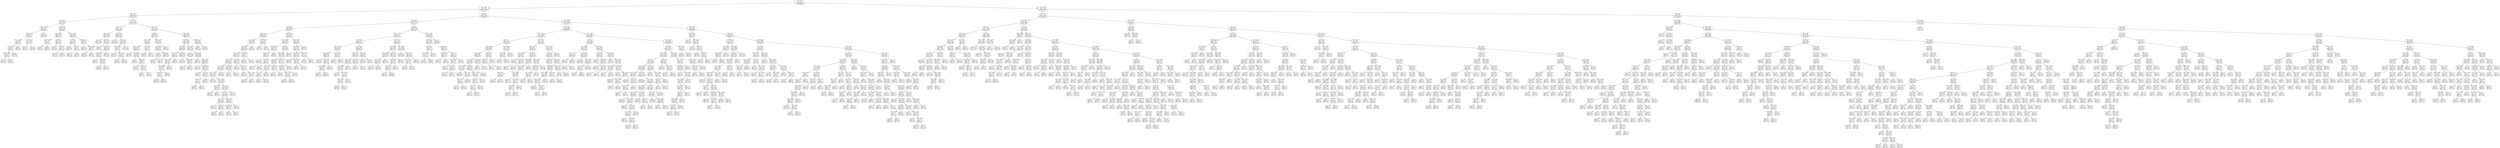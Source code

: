 digraph Tree {
node [shape=box, fontname="helvetica"] ;
edge [fontname="helvetica"] ;
0 [label="X[6] <= 0.212\ngini = 0.5\nsamples = 40228\nvalue = [20309, 19919]\nclass = y[0]"] ;
1 [label="X[1] <= -0.892\ngini = 0.207\nsamples = 21223\nvalue = [18733, 2490]\nclass = y[0]"] ;
0 -> 1 [labeldistance=2.5, labelangle=45, headlabel="True"] ;
2 [label="X[6] <= -1.103\ngini = 0.193\nsamples = 2097\nvalue = [227, 1870]\nclass = y[1]"] ;
1 -> 2 ;
3 [label="X[9] <= -0.77\ngini = 0.309\nsamples = 251\nvalue = [203, 48]\nclass = y[0]"] ;
2 -> 3 ;
4 [label="X[1] <= -1.427\ngini = 0.113\nsamples = 199\nvalue = [187, 12]\nclass = y[0]"] ;
3 -> 4 ;
5 [label="X[15] <= 0.5\ngini = 0.49\nsamples = 21\nvalue = [9, 12]\nclass = y[1]"] ;
4 -> 5 ;
6 [label="X[4] <= -0.765\ngini = 0.32\nsamples = 10\nvalue = [8, 2]\nclass = y[0]"] ;
5 -> 6 ;
7 [label="X[12] <= 0.5\ngini = 0.48\nsamples = 5\nvalue = [3, 2]\nclass = y[0]"] ;
6 -> 7 ;
8 [label="X[0] <= -1.964\ngini = 0.375\nsamples = 4\nvalue = [3, 1]\nclass = y[0]"] ;
7 -> 8 ;
9 [label="gini = 0.0\nsamples = 3\nvalue = [3, 0]\nclass = y[0]"] ;
8 -> 9 ;
10 [label="gini = 0.0\nsamples = 1\nvalue = [0, 1]\nclass = y[1]"] ;
8 -> 10 ;
11 [label="gini = 0.0\nsamples = 1\nvalue = [0, 1]\nclass = y[1]"] ;
7 -> 11 ;
12 [label="gini = 0.0\nsamples = 5\nvalue = [5, 0]\nclass = y[0]"] ;
6 -> 12 ;
13 [label="X[0] <= -2.126\ngini = 0.165\nsamples = 11\nvalue = [1, 10]\nclass = y[1]"] ;
5 -> 13 ;
14 [label="gini = 0.0\nsamples = 1\nvalue = [1, 0]\nclass = y[0]"] ;
13 -> 14 ;
15 [label="gini = 0.0\nsamples = 10\nvalue = [0, 10]\nclass = y[1]"] ;
13 -> 15 ;
16 [label="gini = 0.0\nsamples = 178\nvalue = [178, 0]\nclass = y[0]"] ;
4 -> 16 ;
17 [label="X[6] <= -1.366\ngini = 0.426\nsamples = 52\nvalue = [16, 36]\nclass = y[1]"] ;
3 -> 17 ;
18 [label="X[1] <= -1.427\ngini = 0.337\nsamples = 14\nvalue = [11, 3]\nclass = y[0]"] ;
17 -> 18 ;
19 [label="X[0] <= -2.059\ngini = 0.444\nsamples = 3\nvalue = [1, 2]\nclass = y[1]"] ;
18 -> 19 ;
20 [label="gini = 0.0\nsamples = 1\nvalue = [1, 0]\nclass = y[0]"] ;
19 -> 20 ;
21 [label="gini = 0.0\nsamples = 2\nvalue = [0, 2]\nclass = y[1]"] ;
19 -> 21 ;
22 [label="X[23] <= 0.5\ngini = 0.165\nsamples = 11\nvalue = [10, 1]\nclass = y[0]"] ;
18 -> 22 ;
23 [label="gini = 0.0\nsamples = 9\nvalue = [9, 0]\nclass = y[0]"] ;
22 -> 23 ;
24 [label="X[25] <= 0.5\ngini = 0.5\nsamples = 2\nvalue = [1, 1]\nclass = y[0]"] ;
22 -> 24 ;
25 [label="gini = 0.0\nsamples = 1\nvalue = [1, 0]\nclass = y[0]"] ;
24 -> 25 ;
26 [label="gini = 0.0\nsamples = 1\nvalue = [0, 1]\nclass = y[1]"] ;
24 -> 26 ;
27 [label="X[0] <= -1.372\ngini = 0.229\nsamples = 38\nvalue = [5, 33]\nclass = y[1]"] ;
17 -> 27 ;
28 [label="X[5] <= 0.557\ngini = 0.062\nsamples = 31\nvalue = [1, 30]\nclass = y[1]"] ;
27 -> 28 ;
29 [label="gini = 0.0\nsamples = 29\nvalue = [0, 29]\nclass = y[1]"] ;
28 -> 29 ;
30 [label="X[15] <= 0.5\ngini = 0.5\nsamples = 2\nvalue = [1, 1]\nclass = y[0]"] ;
28 -> 30 ;
31 [label="gini = 0.0\nsamples = 1\nvalue = [1, 0]\nclass = y[0]"] ;
30 -> 31 ;
32 [label="gini = 0.0\nsamples = 1\nvalue = [0, 1]\nclass = y[1]"] ;
30 -> 32 ;
33 [label="X[12] <= 0.5\ngini = 0.49\nsamples = 7\nvalue = [4, 3]\nclass = y[0]"] ;
27 -> 33 ;
34 [label="gini = 0.0\nsamples = 3\nvalue = [3, 0]\nclass = y[0]"] ;
33 -> 34 ;
35 [label="X[0] <= -1.299\ngini = 0.375\nsamples = 4\nvalue = [1, 3]\nclass = y[1]"] ;
33 -> 35 ;
36 [label="gini = 0.0\nsamples = 1\nvalue = [1, 0]\nclass = y[0]"] ;
35 -> 36 ;
37 [label="gini = 0.0\nsamples = 3\nvalue = [0, 3]\nclass = y[1]"] ;
35 -> 37 ;
38 [label="X[1] <= -1.159\ngini = 0.026\nsamples = 1846\nvalue = [24, 1822]\nclass = y[1]"] ;
2 -> 38 ;
39 [label="X[9] <= -0.77\ngini = 0.005\nsamples = 1509\nvalue = [4, 1505]\nclass = y[1]"] ;
38 -> 39 ;
40 [label="X[0] <= -1.08\ngini = 0.026\nsamples = 232\nvalue = [3, 229]\nclass = y[1]"] ;
39 -> 40 ;
41 [label="gini = 0.0\nsamples = 193\nvalue = [0, 193]\nclass = y[1]"] ;
40 -> 41 ;
42 [label="X[6] <= -0.84\ngini = 0.142\nsamples = 39\nvalue = [3, 36]\nclass = y[1]"] ;
40 -> 42 ;
43 [label="gini = 0.0\nsamples = 1\nvalue = [1, 0]\nclass = y[0]"] ;
42 -> 43 ;
44 [label="X[0] <= -0.998\ngini = 0.1\nsamples = 38\nvalue = [2, 36]\nclass = y[1]"] ;
42 -> 44 ;
45 [label="X[25] <= 0.5\ngini = 0.48\nsamples = 5\nvalue = [2, 3]\nclass = y[1]"] ;
44 -> 45 ;
46 [label="gini = 0.0\nsamples = 2\nvalue = [0, 2]\nclass = y[1]"] ;
45 -> 46 ;
47 [label="X[8] <= 0.115\ngini = 0.444\nsamples = 3\nvalue = [2, 1]\nclass = y[0]"] ;
45 -> 47 ;
48 [label="gini = 0.0\nsamples = 2\nvalue = [2, 0]\nclass = y[0]"] ;
47 -> 48 ;
49 [label="gini = 0.0\nsamples = 1\nvalue = [0, 1]\nclass = y[1]"] ;
47 -> 49 ;
50 [label="gini = 0.0\nsamples = 33\nvalue = [0, 33]\nclass = y[1]"] ;
44 -> 50 ;
51 [label="X[0] <= -1.122\ngini = 0.002\nsamples = 1277\nvalue = [1, 1276]\nclass = y[1]"] ;
39 -> 51 ;
52 [label="gini = 0.0\nsamples = 874\nvalue = [0, 874]\nclass = y[1]"] ;
51 -> 52 ;
53 [label="X[0] <= -1.12\ngini = 0.005\nsamples = 403\nvalue = [1, 402]\nclass = y[1]"] ;
51 -> 53 ;
54 [label="X[10] <= 0.593\ngini = 0.278\nsamples = 6\nvalue = [1, 5]\nclass = y[1]"] ;
53 -> 54 ;
55 [label="gini = 0.0\nsamples = 4\nvalue = [0, 4]\nclass = y[1]"] ;
54 -> 55 ;
56 [label="X[1] <= -1.427\ngini = 0.5\nsamples = 2\nvalue = [1, 1]\nclass = y[0]"] ;
54 -> 56 ;
57 [label="gini = 0.0\nsamples = 1\nvalue = [0, 1]\nclass = y[1]"] ;
56 -> 57 ;
58 [label="gini = 0.0\nsamples = 1\nvalue = [1, 0]\nclass = y[0]"] ;
56 -> 58 ;
59 [label="gini = 0.0\nsamples = 397\nvalue = [0, 397]\nclass = y[1]"] ;
53 -> 59 ;
60 [label="X[6] <= -0.84\ngini = 0.112\nsamples = 337\nvalue = [20, 317]\nclass = y[1]"] ;
38 -> 60 ;
61 [label="X[12] <= 0.5\ngini = 0.491\nsamples = 23\nvalue = [10, 13]\nclass = y[1]"] ;
60 -> 61 ;
62 [label="X[9] <= -0.77\ngini = 0.473\nsamples = 13\nvalue = [8, 5]\nclass = y[0]"] ;
61 -> 62 ;
63 [label="X[0] <= -1.433\ngini = 0.346\nsamples = 9\nvalue = [7, 2]\nclass = y[0]"] ;
62 -> 63 ;
64 [label="gini = 0.0\nsamples = 3\nvalue = [3, 0]\nclass = y[0]"] ;
63 -> 64 ;
65 [label="X[0] <= -1.415\ngini = 0.444\nsamples = 6\nvalue = [4, 2]\nclass = y[0]"] ;
63 -> 65 ;
66 [label="gini = 0.0\nsamples = 1\nvalue = [0, 1]\nclass = y[1]"] ;
65 -> 66 ;
67 [label="X[22] <= 0.5\ngini = 0.32\nsamples = 5\nvalue = [4, 1]\nclass = y[0]"] ;
65 -> 67 ;
68 [label="gini = 0.0\nsamples = 3\nvalue = [3, 0]\nclass = y[0]"] ;
67 -> 68 ;
69 [label="X[0] <= -1.353\ngini = 0.5\nsamples = 2\nvalue = [1, 1]\nclass = y[0]"] ;
67 -> 69 ;
70 [label="gini = 0.0\nsamples = 1\nvalue = [1, 0]\nclass = y[0]"] ;
69 -> 70 ;
71 [label="gini = 0.0\nsamples = 1\nvalue = [0, 1]\nclass = y[1]"] ;
69 -> 71 ;
72 [label="X[0] <= -0.46\ngini = 0.375\nsamples = 4\nvalue = [1, 3]\nclass = y[1]"] ;
62 -> 72 ;
73 [label="gini = 0.0\nsamples = 3\nvalue = [0, 3]\nclass = y[1]"] ;
72 -> 73 ;
74 [label="gini = 0.0\nsamples = 1\nvalue = [1, 0]\nclass = y[0]"] ;
72 -> 74 ;
75 [label="X[0] <= -0.376\ngini = 0.32\nsamples = 10\nvalue = [2, 8]\nclass = y[1]"] ;
61 -> 75 ;
76 [label="X[4] <= 0.064\ngini = 0.198\nsamples = 9\nvalue = [1, 8]\nclass = y[1]"] ;
75 -> 76 ;
77 [label="gini = 0.0\nsamples = 6\nvalue = [0, 6]\nclass = y[1]"] ;
76 -> 77 ;
78 [label="X[9] <= -0.77\ngini = 0.444\nsamples = 3\nvalue = [1, 2]\nclass = y[1]"] ;
76 -> 78 ;
79 [label="gini = 0.0\nsamples = 2\nvalue = [0, 2]\nclass = y[1]"] ;
78 -> 79 ;
80 [label="gini = 0.0\nsamples = 1\nvalue = [1, 0]\nclass = y[0]"] ;
78 -> 80 ;
81 [label="gini = 0.0\nsamples = 1\nvalue = [1, 0]\nclass = y[0]"] ;
75 -> 81 ;
82 [label="X[3] <= 0.204\ngini = 0.062\nsamples = 314\nvalue = [10, 304]\nclass = y[1]"] ;
60 -> 82 ;
83 [label="X[6] <= -0.577\ngini = 0.051\nsamples = 308\nvalue = [8, 300]\nclass = y[1]"] ;
82 -> 83 ;
84 [label="X[9] <= -0.77\ngini = 0.211\nsamples = 50\nvalue = [6, 44]\nclass = y[1]"] ;
83 -> 84 ;
85 [label="X[26] <= 0.5\ngini = 0.5\nsamples = 8\nvalue = [4, 4]\nclass = y[0]"] ;
84 -> 85 ;
86 [label="X[12] <= 0.5\ngini = 0.444\nsamples = 6\nvalue = [4, 2]\nclass = y[0]"] ;
85 -> 86 ;
87 [label="X[10] <= 0.593\ngini = 0.444\nsamples = 3\nvalue = [1, 2]\nclass = y[1]"] ;
86 -> 87 ;
88 [label="X[0] <= -1.101\ngini = 0.5\nsamples = 2\nvalue = [1, 1]\nclass = y[0]"] ;
87 -> 88 ;
89 [label="gini = 0.0\nsamples = 1\nvalue = [1, 0]\nclass = y[0]"] ;
88 -> 89 ;
90 [label="gini = 0.0\nsamples = 1\nvalue = [0, 1]\nclass = y[1]"] ;
88 -> 90 ;
91 [label="gini = 0.0\nsamples = 1\nvalue = [0, 1]\nclass = y[1]"] ;
87 -> 91 ;
92 [label="gini = 0.0\nsamples = 3\nvalue = [3, 0]\nclass = y[0]"] ;
86 -> 92 ;
93 [label="gini = 0.0\nsamples = 2\nvalue = [0, 2]\nclass = y[1]"] ;
85 -> 93 ;
94 [label="X[4] <= 0.064\ngini = 0.091\nsamples = 42\nvalue = [2, 40]\nclass = y[1]"] ;
84 -> 94 ;
95 [label="gini = 0.0\nsamples = 39\nvalue = [0, 39]\nclass = y[1]"] ;
94 -> 95 ;
96 [label="X[8] <= 0.115\ngini = 0.444\nsamples = 3\nvalue = [2, 1]\nclass = y[0]"] ;
94 -> 96 ;
97 [label="gini = 0.0\nsamples = 2\nvalue = [2, 0]\nclass = y[0]"] ;
96 -> 97 ;
98 [label="gini = 0.0\nsamples = 1\nvalue = [0, 1]\nclass = y[1]"] ;
96 -> 98 ;
99 [label="X[0] <= -0.421\ngini = 0.015\nsamples = 258\nvalue = [2, 256]\nclass = y[1]"] ;
83 -> 99 ;
100 [label="gini = 0.0\nsamples = 198\nvalue = [0, 198]\nclass = y[1]"] ;
99 -> 100 ;
101 [label="X[0] <= -0.417\ngini = 0.064\nsamples = 60\nvalue = [2, 58]\nclass = y[1]"] ;
99 -> 101 ;
102 [label="gini = 0.0\nsamples = 1\nvalue = [1, 0]\nclass = y[0]"] ;
101 -> 102 ;
103 [label="X[4] <= 0.064\ngini = 0.033\nsamples = 59\nvalue = [1, 58]\nclass = y[1]"] ;
101 -> 103 ;
104 [label="gini = 0.0\nsamples = 48\nvalue = [0, 48]\nclass = y[1]"] ;
103 -> 104 ;
105 [label="X[6] <= -0.051\ngini = 0.165\nsamples = 11\nvalue = [1, 10]\nclass = y[1]"] ;
103 -> 105 ;
106 [label="gini = 0.0\nsamples = 7\nvalue = [0, 7]\nclass = y[1]"] ;
105 -> 106 ;
107 [label="X[18] <= 0.5\ngini = 0.375\nsamples = 4\nvalue = [1, 3]\nclass = y[1]"] ;
105 -> 107 ;
108 [label="X[21] <= 0.5\ngini = 0.5\nsamples = 2\nvalue = [1, 1]\nclass = y[0]"] ;
107 -> 108 ;
109 [label="gini = 0.0\nsamples = 1\nvalue = [1, 0]\nclass = y[0]"] ;
108 -> 109 ;
110 [label="gini = 0.0\nsamples = 1\nvalue = [0, 1]\nclass = y[1]"] ;
108 -> 110 ;
111 [label="gini = 0.0\nsamples = 2\nvalue = [0, 2]\nclass = y[1]"] ;
107 -> 111 ;
112 [label="X[18] <= 0.5\ngini = 0.444\nsamples = 6\nvalue = [2, 4]\nclass = y[1]"] ;
82 -> 112 ;
113 [label="gini = 0.0\nsamples = 2\nvalue = [2, 0]\nclass = y[0]"] ;
112 -> 113 ;
114 [label="gini = 0.0\nsamples = 4\nvalue = [0, 4]\nclass = y[1]"] ;
112 -> 114 ;
115 [label="X[1] <= -0.357\ngini = 0.063\nsamples = 19126\nvalue = [18506, 620]\nclass = y[0]"] ;
1 -> 115 ;
116 [label="X[6] <= -0.577\ngini = 0.421\nsamples = 1169\nvalue = [817, 352]\nclass = y[0]"] ;
115 -> 116 ;
117 [label="X[6] <= -0.84\ngini = 0.087\nsamples = 813\nvalue = [776, 37]\nclass = y[0]"] ;
116 -> 117 ;
118 [label="X[21] <= 0.5\ngini = 0.032\nsamples = 736\nvalue = [724, 12]\nclass = y[0]"] ;
117 -> 118 ;
119 [label="X[9] <= 0.869\ngini = 0.024\nsamples = 732\nvalue = [723, 9]\nclass = y[0]"] ;
118 -> 119 ;
120 [label="X[0] <= 0.372\ngini = 0.022\nsamples = 731\nvalue = [723, 8]\nclass = y[0]"] ;
119 -> 120 ;
121 [label="X[9] <= 0.05\ngini = 0.019\nsamples = 729\nvalue = [722, 7]\nclass = y[0]"] ;
120 -> 121 ;
122 [label="X[0] <= -0.38\ngini = 0.014\nsamples = 714\nvalue = [709, 5]\nclass = y[0]"] ;
121 -> 122 ;
123 [label="X[1] <= -0.624\ngini = 0.011\nsamples = 703\nvalue = [699, 4]\nclass = y[0]"] ;
122 -> 123 ;
124 [label="X[0] <= -1.445\ngini = 0.028\nsamples = 283\nvalue = [279, 4]\nclass = y[0]"] ;
123 -> 124 ;
125 [label="gini = 0.0\nsamples = 156\nvalue = [156, 0]\nclass = y[0]"] ;
124 -> 125 ;
126 [label="X[0] <= -1.441\ngini = 0.061\nsamples = 127\nvalue = [123, 4]\nclass = y[0]"] ;
124 -> 126 ;
127 [label="X[5] <= 0.557\ngini = 0.375\nsamples = 4\nvalue = [3, 1]\nclass = y[0]"] ;
126 -> 127 ;
128 [label="gini = 0.0\nsamples = 3\nvalue = [3, 0]\nclass = y[0]"] ;
127 -> 128 ;
129 [label="gini = 0.0\nsamples = 1\nvalue = [0, 1]\nclass = y[1]"] ;
127 -> 129 ;
130 [label="X[11] <= 0.5\ngini = 0.048\nsamples = 123\nvalue = [120, 3]\nclass = y[0]"] ;
126 -> 130 ;
131 [label="X[9] <= -0.77\ngini = 0.133\nsamples = 42\nvalue = [39, 3]\nclass = y[0]"] ;
130 -> 131 ;
132 [label="X[27] <= 0.5\ngini = 0.057\nsamples = 34\nvalue = [33, 1]\nclass = y[0]"] ;
131 -> 132 ;
133 [label="gini = 0.0\nsamples = 32\nvalue = [32, 0]\nclass = y[0]"] ;
132 -> 133 ;
134 [label="X[0] <= -1.323\ngini = 0.5\nsamples = 2\nvalue = [1, 1]\nclass = y[0]"] ;
132 -> 134 ;
135 [label="gini = 0.0\nsamples = 1\nvalue = [1, 0]\nclass = y[0]"] ;
134 -> 135 ;
136 [label="gini = 0.0\nsamples = 1\nvalue = [0, 1]\nclass = y[1]"] ;
134 -> 136 ;
137 [label="X[0] <= -1.274\ngini = 0.375\nsamples = 8\nvalue = [6, 2]\nclass = y[0]"] ;
131 -> 137 ;
138 [label="X[0] <= -1.362\ngini = 0.444\nsamples = 3\nvalue = [1, 2]\nclass = y[1]"] ;
137 -> 138 ;
139 [label="gini = 0.0\nsamples = 1\nvalue = [1, 0]\nclass = y[0]"] ;
138 -> 139 ;
140 [label="gini = 0.0\nsamples = 2\nvalue = [0, 2]\nclass = y[1]"] ;
138 -> 140 ;
141 [label="gini = 0.0\nsamples = 5\nvalue = [5, 0]\nclass = y[0]"] ;
137 -> 141 ;
142 [label="gini = 0.0\nsamples = 81\nvalue = [81, 0]\nclass = y[0]"] ;
130 -> 142 ;
143 [label="gini = 0.0\nsamples = 420\nvalue = [420, 0]\nclass = y[0]"] ;
123 -> 143 ;
144 [label="X[0] <= -0.362\ngini = 0.165\nsamples = 11\nvalue = [10, 1]\nclass = y[0]"] ;
122 -> 144 ;
145 [label="gini = 0.0\nsamples = 1\nvalue = [0, 1]\nclass = y[1]"] ;
144 -> 145 ;
146 [label="gini = 0.0\nsamples = 10\nvalue = [10, 0]\nclass = y[0]"] ;
144 -> 146 ;
147 [label="X[5] <= 0.557\ngini = 0.231\nsamples = 15\nvalue = [13, 2]\nclass = y[0]"] ;
121 -> 147 ;
148 [label="gini = 0.0\nsamples = 11\nvalue = [11, 0]\nclass = y[0]"] ;
147 -> 148 ;
149 [label="X[14] <= 0.5\ngini = 0.5\nsamples = 4\nvalue = [2, 2]\nclass = y[0]"] ;
147 -> 149 ;
150 [label="gini = 0.0\nsamples = 1\nvalue = [1, 0]\nclass = y[0]"] ;
149 -> 150 ;
151 [label="X[0] <= -1.218\ngini = 0.444\nsamples = 3\nvalue = [1, 2]\nclass = y[1]"] ;
149 -> 151 ;
152 [label="gini = 0.0\nsamples = 1\nvalue = [1, 0]\nclass = y[0]"] ;
151 -> 152 ;
153 [label="gini = 0.0\nsamples = 2\nvalue = [0, 2]\nclass = y[1]"] ;
151 -> 153 ;
154 [label="X[0] <= 0.409\ngini = 0.5\nsamples = 2\nvalue = [1, 1]\nclass = y[0]"] ;
120 -> 154 ;
155 [label="gini = 0.0\nsamples = 1\nvalue = [0, 1]\nclass = y[1]"] ;
154 -> 155 ;
156 [label="gini = 0.0\nsamples = 1\nvalue = [1, 0]\nclass = y[0]"] ;
154 -> 156 ;
157 [label="gini = 0.0\nsamples = 1\nvalue = [0, 1]\nclass = y[1]"] ;
119 -> 157 ;
158 [label="X[10] <= 0.593\ngini = 0.375\nsamples = 4\nvalue = [1, 3]\nclass = y[1]"] ;
118 -> 158 ;
159 [label="gini = 0.0\nsamples = 3\nvalue = [0, 3]\nclass = y[1]"] ;
158 -> 159 ;
160 [label="gini = 0.0\nsamples = 1\nvalue = [1, 0]\nclass = y[0]"] ;
158 -> 160 ;
161 [label="X[1] <= -0.624\ngini = 0.439\nsamples = 77\nvalue = [52, 25]\nclass = y[0]"] ;
117 -> 161 ;
162 [label="X[4] <= -0.765\ngini = 0.499\nsamples = 42\nvalue = [20, 22]\nclass = y[1]"] ;
161 -> 162 ;
163 [label="X[0] <= -0.524\ngini = 0.305\nsamples = 16\nvalue = [3, 13]\nclass = y[1]"] ;
162 -> 163 ;
164 [label="X[26] <= 0.5\ngini = 0.133\nsamples = 14\nvalue = [1, 13]\nclass = y[1]"] ;
163 -> 164 ;
165 [label="gini = 0.0\nsamples = 10\nvalue = [0, 10]\nclass = y[1]"] ;
164 -> 165 ;
166 [label="X[15] <= 0.5\ngini = 0.375\nsamples = 4\nvalue = [1, 3]\nclass = y[1]"] ;
164 -> 166 ;
167 [label="gini = 0.0\nsamples = 3\nvalue = [0, 3]\nclass = y[1]"] ;
166 -> 167 ;
168 [label="gini = 0.0\nsamples = 1\nvalue = [1, 0]\nclass = y[0]"] ;
166 -> 168 ;
169 [label="gini = 0.0\nsamples = 2\nvalue = [2, 0]\nclass = y[0]"] ;
163 -> 169 ;
170 [label="X[20] <= 0.5\ngini = 0.453\nsamples = 26\nvalue = [17, 9]\nclass = y[0]"] ;
162 -> 170 ;
171 [label="X[0] <= -0.961\ngini = 0.483\nsamples = 22\nvalue = [13, 9]\nclass = y[0]"] ;
170 -> 171 ;
172 [label="X[27] <= 0.5\ngini = 0.397\nsamples = 11\nvalue = [8, 3]\nclass = y[0]"] ;
171 -> 172 ;
173 [label="X[0] <= -1.374\ngini = 0.219\nsamples = 8\nvalue = [7, 1]\nclass = y[0]"] ;
172 -> 173 ;
174 [label="X[14] <= 0.5\ngini = 0.5\nsamples = 2\nvalue = [1, 1]\nclass = y[0]"] ;
173 -> 174 ;
175 [label="gini = 0.0\nsamples = 1\nvalue = [0, 1]\nclass = y[1]"] ;
174 -> 175 ;
176 [label="gini = 0.0\nsamples = 1\nvalue = [1, 0]\nclass = y[0]"] ;
174 -> 176 ;
177 [label="gini = 0.0\nsamples = 6\nvalue = [6, 0]\nclass = y[0]"] ;
173 -> 177 ;
178 [label="X[14] <= 0.5\ngini = 0.444\nsamples = 3\nvalue = [1, 2]\nclass = y[1]"] ;
172 -> 178 ;
179 [label="gini = 0.0\nsamples = 1\nvalue = [1, 0]\nclass = y[0]"] ;
178 -> 179 ;
180 [label="gini = 0.0\nsamples = 2\nvalue = [0, 2]\nclass = y[1]"] ;
178 -> 180 ;
181 [label="X[14] <= 0.5\ngini = 0.496\nsamples = 11\nvalue = [5, 6]\nclass = y[1]"] ;
171 -> 181 ;
182 [label="X[9] <= 0.05\ngini = 0.408\nsamples = 7\nvalue = [5, 2]\nclass = y[0]"] ;
181 -> 182 ;
183 [label="X[21] <= 0.5\ngini = 0.278\nsamples = 6\nvalue = [5, 1]\nclass = y[0]"] ;
182 -> 183 ;
184 [label="gini = 0.0\nsamples = 5\nvalue = [5, 0]\nclass = y[0]"] ;
183 -> 184 ;
185 [label="gini = 0.0\nsamples = 1\nvalue = [0, 1]\nclass = y[1]"] ;
183 -> 185 ;
186 [label="gini = 0.0\nsamples = 1\nvalue = [0, 1]\nclass = y[1]"] ;
182 -> 186 ;
187 [label="gini = 0.0\nsamples = 4\nvalue = [0, 4]\nclass = y[1]"] ;
181 -> 187 ;
188 [label="gini = 0.0\nsamples = 4\nvalue = [4, 0]\nclass = y[0]"] ;
170 -> 188 ;
189 [label="X[7] <= -0.404\ngini = 0.157\nsamples = 35\nvalue = [32, 3]\nclass = y[0]"] ;
161 -> 189 ;
190 [label="X[0] <= 0.659\ngini = 0.111\nsamples = 34\nvalue = [32, 2]\nclass = y[0]"] ;
189 -> 190 ;
191 [label="X[0] <= -0.171\ngini = 0.061\nsamples = 32\nvalue = [31, 1]\nclass = y[0]"] ;
190 -> 191 ;
192 [label="gini = 0.0\nsamples = 25\nvalue = [25, 0]\nclass = y[0]"] ;
191 -> 192 ;
193 [label="X[0] <= -0.053\ngini = 0.245\nsamples = 7\nvalue = [6, 1]\nclass = y[0]"] ;
191 -> 193 ;
194 [label="gini = 0.0\nsamples = 1\nvalue = [0, 1]\nclass = y[1]"] ;
193 -> 194 ;
195 [label="gini = 0.0\nsamples = 6\nvalue = [6, 0]\nclass = y[0]"] ;
193 -> 195 ;
196 [label="X[4] <= 0.064\ngini = 0.5\nsamples = 2\nvalue = [1, 1]\nclass = y[0]"] ;
190 -> 196 ;
197 [label="gini = 0.0\nsamples = 1\nvalue = [0, 1]\nclass = y[1]"] ;
196 -> 197 ;
198 [label="gini = 0.0\nsamples = 1\nvalue = [1, 0]\nclass = y[0]"] ;
196 -> 198 ;
199 [label="gini = 0.0\nsamples = 1\nvalue = [0, 1]\nclass = y[1]"] ;
189 -> 199 ;
200 [label="X[20] <= 0.5\ngini = 0.204\nsamples = 356\nvalue = [41, 315]\nclass = y[1]"] ;
116 -> 200 ;
201 [label="X[6] <= -0.314\ngini = 0.133\nsamples = 322\nvalue = [23, 299]\nclass = y[1]"] ;
200 -> 201 ;
202 [label="X[15] <= 0.5\ngini = 0.364\nsamples = 71\nvalue = [17, 54]\nclass = y[1]"] ;
201 -> 202 ;
203 [label="X[0] <= 0.451\ngini = 0.145\nsamples = 38\nvalue = [3, 35]\nclass = y[1]"] ;
202 -> 203 ;
204 [label="X[4] <= 0.064\ngini = 0.056\nsamples = 35\nvalue = [1, 34]\nclass = y[1]"] ;
203 -> 204 ;
205 [label="gini = 0.0\nsamples = 27\nvalue = [0, 27]\nclass = y[1]"] ;
204 -> 205 ;
206 [label="X[11] <= 0.5\ngini = 0.219\nsamples = 8\nvalue = [1, 7]\nclass = y[1]"] ;
204 -> 206 ;
207 [label="X[0] <= -0.226\ngini = 0.444\nsamples = 3\nvalue = [1, 2]\nclass = y[1]"] ;
206 -> 207 ;
208 [label="gini = 0.0\nsamples = 1\nvalue = [1, 0]\nclass = y[0]"] ;
207 -> 208 ;
209 [label="gini = 0.0\nsamples = 2\nvalue = [0, 2]\nclass = y[1]"] ;
207 -> 209 ;
210 [label="gini = 0.0\nsamples = 5\nvalue = [0, 5]\nclass = y[1]"] ;
206 -> 210 ;
211 [label="X[1] <= -0.624\ngini = 0.444\nsamples = 3\nvalue = [2, 1]\nclass = y[0]"] ;
203 -> 211 ;
212 [label="gini = 0.0\nsamples = 1\nvalue = [0, 1]\nclass = y[1]"] ;
211 -> 212 ;
213 [label="gini = 0.0\nsamples = 2\nvalue = [2, 0]\nclass = y[0]"] ;
211 -> 213 ;
214 [label="X[1] <= -0.624\ngini = 0.489\nsamples = 33\nvalue = [14, 19]\nclass = y[1]"] ;
202 -> 214 ;
215 [label="X[9] <= 0.05\ngini = 0.375\nsamples = 24\nvalue = [6, 18]\nclass = y[1]"] ;
214 -> 215 ;
216 [label="X[24] <= 0.5\ngini = 0.486\nsamples = 12\nvalue = [5, 7]\nclass = y[1]"] ;
215 -> 216 ;
217 [label="X[4] <= 0.064\ngini = 0.42\nsamples = 10\nvalue = [3, 7]\nclass = y[1]"] ;
216 -> 217 ;
218 [label="gini = 0.0\nsamples = 5\nvalue = [0, 5]\nclass = y[1]"] ;
217 -> 218 ;
219 [label="X[0] <= -0.565\ngini = 0.48\nsamples = 5\nvalue = [3, 2]\nclass = y[0]"] ;
217 -> 219 ;
220 [label="X[0] <= -0.815\ngini = 0.444\nsamples = 3\nvalue = [1, 2]\nclass = y[1]"] ;
219 -> 220 ;
221 [label="gini = 0.0\nsamples = 1\nvalue = [1, 0]\nclass = y[0]"] ;
220 -> 221 ;
222 [label="gini = 0.0\nsamples = 2\nvalue = [0, 2]\nclass = y[1]"] ;
220 -> 222 ;
223 [label="gini = 0.0\nsamples = 2\nvalue = [2, 0]\nclass = y[0]"] ;
219 -> 223 ;
224 [label="gini = 0.0\nsamples = 2\nvalue = [2, 0]\nclass = y[0]"] ;
216 -> 224 ;
225 [label="X[0] <= 0.322\ngini = 0.153\nsamples = 12\nvalue = [1, 11]\nclass = y[1]"] ;
215 -> 225 ;
226 [label="gini = 0.0\nsamples = 11\nvalue = [0, 11]\nclass = y[1]"] ;
225 -> 226 ;
227 [label="gini = 0.0\nsamples = 1\nvalue = [1, 0]\nclass = y[0]"] ;
225 -> 227 ;
228 [label="X[8] <= 0.115\ngini = 0.198\nsamples = 9\nvalue = [8, 1]\nclass = y[0]"] ;
214 -> 228 ;
229 [label="gini = 0.0\nsamples = 8\nvalue = [8, 0]\nclass = y[0]"] ;
228 -> 229 ;
230 [label="gini = 0.0\nsamples = 1\nvalue = [0, 1]\nclass = y[1]"] ;
228 -> 230 ;
231 [label="X[6] <= -0.051\ngini = 0.047\nsamples = 251\nvalue = [6, 245]\nclass = y[1]"] ;
201 -> 231 ;
232 [label="X[0] <= -0.024\ngini = 0.103\nsamples = 92\nvalue = [5, 87]\nclass = y[1]"] ;
231 -> 232 ;
233 [label="X[0] <= -0.905\ngini = 0.029\nsamples = 68\nvalue = [1, 67]\nclass = y[1]"] ;
232 -> 233 ;
234 [label="X[0] <= -0.943\ngini = 0.117\nsamples = 16\nvalue = [1, 15]\nclass = y[1]"] ;
233 -> 234 ;
235 [label="gini = 0.0\nsamples = 15\nvalue = [0, 15]\nclass = y[1]"] ;
234 -> 235 ;
236 [label="gini = 0.0\nsamples = 1\nvalue = [1, 0]\nclass = y[0]"] ;
234 -> 236 ;
237 [label="gini = 0.0\nsamples = 52\nvalue = [0, 52]\nclass = y[1]"] ;
233 -> 237 ;
238 [label="X[23] <= 0.5\ngini = 0.278\nsamples = 24\nvalue = [4, 20]\nclass = y[1]"] ;
232 -> 238 ;
239 [label="X[9] <= 0.869\ngini = 0.48\nsamples = 10\nvalue = [4, 6]\nclass = y[1]"] ;
238 -> 239 ;
240 [label="X[16] <= 0.5\ngini = 0.32\nsamples = 5\nvalue = [4, 1]\nclass = y[0]"] ;
239 -> 240 ;
241 [label="gini = 0.0\nsamples = 1\nvalue = [0, 1]\nclass = y[1]"] ;
240 -> 241 ;
242 [label="gini = 0.0\nsamples = 4\nvalue = [4, 0]\nclass = y[0]"] ;
240 -> 242 ;
243 [label="gini = 0.0\nsamples = 5\nvalue = [0, 5]\nclass = y[1]"] ;
239 -> 243 ;
244 [label="gini = 0.0\nsamples = 14\nvalue = [0, 14]\nclass = y[1]"] ;
238 -> 244 ;
245 [label="X[9] <= 0.869\ngini = 0.012\nsamples = 159\nvalue = [1, 158]\nclass = y[1]"] ;
231 -> 245 ;
246 [label="gini = 0.0\nsamples = 120\nvalue = [0, 120]\nclass = y[1]"] ;
245 -> 246 ;
247 [label="X[0] <= -0.363\ngini = 0.05\nsamples = 39\nvalue = [1, 38]\nclass = y[1]"] ;
245 -> 247 ;
248 [label="X[0] <= -0.391\ngini = 0.18\nsamples = 10\nvalue = [1, 9]\nclass = y[1]"] ;
247 -> 248 ;
249 [label="gini = 0.0\nsamples = 9\nvalue = [0, 9]\nclass = y[1]"] ;
248 -> 249 ;
250 [label="gini = 0.0\nsamples = 1\nvalue = [1, 0]\nclass = y[0]"] ;
248 -> 250 ;
251 [label="gini = 0.0\nsamples = 29\nvalue = [0, 29]\nclass = y[1]"] ;
247 -> 251 ;
252 [label="X[10] <= 0.593\ngini = 0.498\nsamples = 34\nvalue = [18, 16]\nclass = y[0]"] ;
200 -> 252 ;
253 [label="X[6] <= -0.314\ngini = 0.461\nsamples = 25\nvalue = [9, 16]\nclass = y[1]"] ;
252 -> 253 ;
254 [label="X[11] <= 0.5\ngini = 0.278\nsamples = 6\nvalue = [5, 1]\nclass = y[0]"] ;
253 -> 254 ;
255 [label="X[0] <= -0.651\ngini = 0.5\nsamples = 2\nvalue = [1, 1]\nclass = y[0]"] ;
254 -> 255 ;
256 [label="gini = 0.0\nsamples = 1\nvalue = [1, 0]\nclass = y[0]"] ;
255 -> 256 ;
257 [label="gini = 0.0\nsamples = 1\nvalue = [0, 1]\nclass = y[1]"] ;
255 -> 257 ;
258 [label="gini = 0.0\nsamples = 4\nvalue = [4, 0]\nclass = y[0]"] ;
254 -> 258 ;
259 [label="X[23] <= 0.5\ngini = 0.332\nsamples = 19\nvalue = [4, 15]\nclass = y[1]"] ;
253 -> 259 ;
260 [label="X[3] <= 1.909\ngini = 0.142\nsamples = 13\nvalue = [1, 12]\nclass = y[1]"] ;
259 -> 260 ;
261 [label="gini = 0.0\nsamples = 12\nvalue = [0, 12]\nclass = y[1]"] ;
260 -> 261 ;
262 [label="gini = 0.0\nsamples = 1\nvalue = [1, 0]\nclass = y[0]"] ;
260 -> 262 ;
263 [label="X[26] <= 0.5\ngini = 0.5\nsamples = 6\nvalue = [3, 3]\nclass = y[0]"] ;
259 -> 263 ;
264 [label="X[1] <= -0.624\ngini = 0.375\nsamples = 4\nvalue = [1, 3]\nclass = y[1]"] ;
263 -> 264 ;
265 [label="gini = 0.0\nsamples = 2\nvalue = [0, 2]\nclass = y[1]"] ;
264 -> 265 ;
266 [label="X[11] <= 0.5\ngini = 0.5\nsamples = 2\nvalue = [1, 1]\nclass = y[0]"] ;
264 -> 266 ;
267 [label="gini = 0.0\nsamples = 1\nvalue = [1, 0]\nclass = y[0]"] ;
266 -> 267 ;
268 [label="gini = 0.0\nsamples = 1\nvalue = [0, 1]\nclass = y[1]"] ;
266 -> 268 ;
269 [label="gini = 0.0\nsamples = 2\nvalue = [2, 0]\nclass = y[0]"] ;
263 -> 269 ;
270 [label="gini = 0.0\nsamples = 9\nvalue = [9, 0]\nclass = y[0]"] ;
252 -> 270 ;
271 [label="X[7] <= -0.404\ngini = 0.029\nsamples = 17957\nvalue = [17689, 268]\nclass = y[0]"] ;
115 -> 271 ;
272 [label="X[2] <= -0.425\ngini = 0.009\nsamples = 16959\nvalue = [16886, 73]\nclass = y[0]"] ;
271 -> 272 ;
273 [label="X[6] <= -0.577\ngini = 0.086\nsamples = 1088\nvalue = [1039, 49]\nclass = y[0]"] ;
272 -> 273 ;
274 [label="X[21] <= 0.5\ngini = 0.018\nsamples = 983\nvalue = [974, 9]\nclass = y[0]"] ;
273 -> 274 ;
275 [label="X[9] <= 0.869\ngini = 0.008\nsamples = 966\nvalue = [962, 4]\nclass = y[0]"] ;
274 -> 275 ;
276 [label="X[0] <= 0.748\ngini = 0.006\nsamples = 961\nvalue = [958, 3]\nclass = y[0]"] ;
275 -> 276 ;
277 [label="X[9] <= 0.05\ngini = 0.004\nsamples = 951\nvalue = [949, 2]\nclass = y[0]"] ;
276 -> 277 ;
278 [label="X[0] <= -0.224\ngini = 0.002\nsamples = 903\nvalue = [902, 1]\nclass = y[0]"] ;
277 -> 278 ;
279 [label="gini = 0.0\nsamples = 845\nvalue = [845, 0]\nclass = y[0]"] ;
278 -> 279 ;
280 [label="X[0] <= -0.217\ngini = 0.034\nsamples = 58\nvalue = [57, 1]\nclass = y[0]"] ;
278 -> 280 ;
281 [label="X[24] <= 0.5\ngini = 0.5\nsamples = 2\nvalue = [1, 1]\nclass = y[0]"] ;
280 -> 281 ;
282 [label="gini = 0.0\nsamples = 1\nvalue = [1, 0]\nclass = y[0]"] ;
281 -> 282 ;
283 [label="gini = 0.0\nsamples = 1\nvalue = [0, 1]\nclass = y[1]"] ;
281 -> 283 ;
284 [label="gini = 0.0\nsamples = 56\nvalue = [56, 0]\nclass = y[0]"] ;
280 -> 284 ;
285 [label="X[14] <= 0.5\ngini = 0.041\nsamples = 48\nvalue = [47, 1]\nclass = y[0]"] ;
277 -> 285 ;
286 [label="X[6] <= -1.103\ngini = 0.142\nsamples = 13\nvalue = [12, 1]\nclass = y[0]"] ;
285 -> 286 ;
287 [label="X[11] <= 0.5\ngini = 0.375\nsamples = 4\nvalue = [3, 1]\nclass = y[0]"] ;
286 -> 287 ;
288 [label="X[25] <= 0.5\ngini = 0.5\nsamples = 2\nvalue = [1, 1]\nclass = y[0]"] ;
287 -> 288 ;
289 [label="gini = 0.0\nsamples = 1\nvalue = [1, 0]\nclass = y[0]"] ;
288 -> 289 ;
290 [label="gini = 0.0\nsamples = 1\nvalue = [0, 1]\nclass = y[1]"] ;
288 -> 290 ;
291 [label="gini = 0.0\nsamples = 2\nvalue = [2, 0]\nclass = y[0]"] ;
287 -> 291 ;
292 [label="gini = 0.0\nsamples = 9\nvalue = [9, 0]\nclass = y[0]"] ;
286 -> 292 ;
293 [label="gini = 0.0\nsamples = 35\nvalue = [35, 0]\nclass = y[0]"] ;
285 -> 293 ;
294 [label="X[0] <= 0.842\ngini = 0.18\nsamples = 10\nvalue = [9, 1]\nclass = y[0]"] ;
276 -> 294 ;
295 [label="gini = 0.0\nsamples = 1\nvalue = [0, 1]\nclass = y[1]"] ;
294 -> 295 ;
296 [label="gini = 0.0\nsamples = 9\nvalue = [9, 0]\nclass = y[0]"] ;
294 -> 296 ;
297 [label="X[3] <= 0.204\ngini = 0.32\nsamples = 5\nvalue = [4, 1]\nclass = y[0]"] ;
275 -> 297 ;
298 [label="X[25] <= 0.5\ngini = 0.5\nsamples = 2\nvalue = [1, 1]\nclass = y[0]"] ;
297 -> 298 ;
299 [label="gini = 0.0\nsamples = 1\nvalue = [1, 0]\nclass = y[0]"] ;
298 -> 299 ;
300 [label="gini = 0.0\nsamples = 1\nvalue = [0, 1]\nclass = y[1]"] ;
298 -> 300 ;
301 [label="gini = 0.0\nsamples = 3\nvalue = [3, 0]\nclass = y[0]"] ;
297 -> 301 ;
302 [label="X[1] <= -0.089\ngini = 0.415\nsamples = 17\nvalue = [12, 5]\nclass = y[0]"] ;
274 -> 302 ;
303 [label="X[12] <= 0.5\ngini = 0.408\nsamples = 7\nvalue = [2, 5]\nclass = y[1]"] ;
302 -> 303 ;
304 [label="gini = 0.0\nsamples = 5\nvalue = [0, 5]\nclass = y[1]"] ;
303 -> 304 ;
305 [label="gini = 0.0\nsamples = 2\nvalue = [2, 0]\nclass = y[0]"] ;
303 -> 305 ;
306 [label="gini = 0.0\nsamples = 10\nvalue = [10, 0]\nclass = y[0]"] ;
302 -> 306 ;
307 [label="X[3] <= 0.204\ngini = 0.472\nsamples = 105\nvalue = [65, 40]\nclass = y[0]"] ;
273 -> 307 ;
308 [label="X[9] <= -0.77\ngini = 0.483\nsamples = 54\nvalue = [22, 32]\nclass = y[1]"] ;
307 -> 308 ;
309 [label="X[21] <= 0.5\ngini = 0.32\nsamples = 10\nvalue = [8, 2]\nclass = y[0]"] ;
308 -> 309 ;
310 [label="gini = 0.0\nsamples = 7\nvalue = [7, 0]\nclass = y[0]"] ;
309 -> 310 ;
311 [label="X[11] <= 0.5\ngini = 0.444\nsamples = 3\nvalue = [1, 2]\nclass = y[1]"] ;
309 -> 311 ;
312 [label="gini = 0.0\nsamples = 1\nvalue = [1, 0]\nclass = y[0]"] ;
311 -> 312 ;
313 [label="gini = 0.0\nsamples = 2\nvalue = [0, 2]\nclass = y[1]"] ;
311 -> 313 ;
314 [label="X[15] <= 0.5\ngini = 0.434\nsamples = 44\nvalue = [14, 30]\nclass = y[1]"] ;
308 -> 314 ;
315 [label="X[4] <= 0.894\ngini = 0.285\nsamples = 29\nvalue = [5, 24]\nclass = y[1]"] ;
314 -> 315 ;
316 [label="X[0] <= -0.613\ngini = 0.198\nsamples = 27\nvalue = [3, 24]\nclass = y[1]"] ;
315 -> 316 ;
317 [label="X[19] <= 0.5\ngini = 0.5\nsamples = 4\nvalue = [2, 2]\nclass = y[0]"] ;
316 -> 317 ;
318 [label="gini = 0.0\nsamples = 2\nvalue = [0, 2]\nclass = y[1]"] ;
317 -> 318 ;
319 [label="gini = 0.0\nsamples = 2\nvalue = [2, 0]\nclass = y[0]"] ;
317 -> 319 ;
320 [label="X[6] <= -0.051\ngini = 0.083\nsamples = 23\nvalue = [1, 22]\nclass = y[1]"] ;
316 -> 320 ;
321 [label="gini = 0.0\nsamples = 15\nvalue = [0, 15]\nclass = y[1]"] ;
320 -> 321 ;
322 [label="X[0] <= 0.076\ngini = 0.219\nsamples = 8\nvalue = [1, 7]\nclass = y[1]"] ;
320 -> 322 ;
323 [label="X[0] <= 0.039\ngini = 0.444\nsamples = 3\nvalue = [1, 2]\nclass = y[1]"] ;
322 -> 323 ;
324 [label="gini = 0.0\nsamples = 2\nvalue = [0, 2]\nclass = y[1]"] ;
323 -> 324 ;
325 [label="gini = 0.0\nsamples = 1\nvalue = [1, 0]\nclass = y[0]"] ;
323 -> 325 ;
326 [label="gini = 0.0\nsamples = 5\nvalue = [0, 5]\nclass = y[1]"] ;
322 -> 326 ;
327 [label="gini = 0.0\nsamples = 2\nvalue = [2, 0]\nclass = y[0]"] ;
315 -> 327 ;
328 [label="X[1] <= -0.089\ngini = 0.48\nsamples = 15\nvalue = [9, 6]\nclass = y[0]"] ;
314 -> 328 ;
329 [label="X[11] <= 0.5\ngini = 0.496\nsamples = 11\nvalue = [5, 6]\nclass = y[1]"] ;
328 -> 329 ;
330 [label="X[6] <= -0.182\ngini = 0.408\nsamples = 7\nvalue = [5, 2]\nclass = y[0]"] ;
329 -> 330 ;
331 [label="gini = 0.0\nsamples = 5\nvalue = [5, 0]\nclass = y[0]"] ;
330 -> 331 ;
332 [label="gini = 0.0\nsamples = 2\nvalue = [0, 2]\nclass = y[1]"] ;
330 -> 332 ;
333 [label="gini = 0.0\nsamples = 4\nvalue = [0, 4]\nclass = y[1]"] ;
329 -> 333 ;
334 [label="gini = 0.0\nsamples = 4\nvalue = [4, 0]\nclass = y[0]"] ;
328 -> 334 ;
335 [label="X[9] <= 1.689\ngini = 0.265\nsamples = 51\nvalue = [43, 8]\nclass = y[0]"] ;
307 -> 335 ;
336 [label="X[0] <= 1.295\ngini = 0.215\nsamples = 49\nvalue = [43, 6]\nclass = y[0]"] ;
335 -> 336 ;
337 [label="X[8] <= 0.115\ngini = 0.159\nsamples = 46\nvalue = [42, 4]\nclass = y[0]"] ;
336 -> 337 ;
338 [label="X[0] <= 0.804\ngini = 0.095\nsamples = 40\nvalue = [38, 2]\nclass = y[0]"] ;
337 -> 338 ;
339 [label="X[1] <= -0.089\ngini = 0.054\nsamples = 36\nvalue = [35, 1]\nclass = y[0]"] ;
338 -> 339 ;
340 [label="X[0] <= 0.176\ngini = 0.18\nsamples = 10\nvalue = [9, 1]\nclass = y[0]"] ;
339 -> 340 ;
341 [label="gini = 0.0\nsamples = 8\nvalue = [8, 0]\nclass = y[0]"] ;
340 -> 341 ;
342 [label="X[6] <= -0.314\ngini = 0.5\nsamples = 2\nvalue = [1, 1]\nclass = y[0]"] ;
340 -> 342 ;
343 [label="gini = 0.0\nsamples = 1\nvalue = [1, 0]\nclass = y[0]"] ;
342 -> 343 ;
344 [label="gini = 0.0\nsamples = 1\nvalue = [0, 1]\nclass = y[1]"] ;
342 -> 344 ;
345 [label="gini = 0.0\nsamples = 26\nvalue = [26, 0]\nclass = y[0]"] ;
339 -> 345 ;
346 [label="X[24] <= 0.5\ngini = 0.375\nsamples = 4\nvalue = [3, 1]\nclass = y[0]"] ;
338 -> 346 ;
347 [label="gini = 0.0\nsamples = 3\nvalue = [3, 0]\nclass = y[0]"] ;
346 -> 347 ;
348 [label="gini = 0.0\nsamples = 1\nvalue = [0, 1]\nclass = y[1]"] ;
346 -> 348 ;
349 [label="X[20] <= 0.5\ngini = 0.444\nsamples = 6\nvalue = [4, 2]\nclass = y[0]"] ;
337 -> 349 ;
350 [label="gini = 0.0\nsamples = 4\nvalue = [4, 0]\nclass = y[0]"] ;
349 -> 350 ;
351 [label="gini = 0.0\nsamples = 2\nvalue = [0, 2]\nclass = y[1]"] ;
349 -> 351 ;
352 [label="X[24] <= 0.5\ngini = 0.444\nsamples = 3\nvalue = [1, 2]\nclass = y[1]"] ;
336 -> 352 ;
353 [label="gini = 0.0\nsamples = 2\nvalue = [0, 2]\nclass = y[1]"] ;
352 -> 353 ;
354 [label="gini = 0.0\nsamples = 1\nvalue = [1, 0]\nclass = y[0]"] ;
352 -> 354 ;
355 [label="gini = 0.0\nsamples = 2\nvalue = [0, 2]\nclass = y[1]"] ;
335 -> 355 ;
356 [label="X[1] <= 0.178\ngini = 0.003\nsamples = 15871\nvalue = [15847, 24]\nclass = y[0]"] ;
272 -> 356 ;
357 [label="X[21] <= 0.5\ngini = 0.034\nsamples = 691\nvalue = [679, 12]\nclass = y[0]"] ;
356 -> 357 ;
358 [label="X[0] <= -1.408\ngini = 0.006\nsamples = 646\nvalue = [644, 2]\nclass = y[0]"] ;
357 -> 358 ;
359 [label="X[0] <= -1.41\ngini = 0.018\nsamples = 111\nvalue = [110, 1]\nclass = y[0]"] ;
358 -> 359 ;
360 [label="gini = 0.0\nsamples = 110\nvalue = [110, 0]\nclass = y[0]"] ;
359 -> 360 ;
361 [label="gini = 0.0\nsamples = 1\nvalue = [0, 1]\nclass = y[1]"] ;
359 -> 361 ;
362 [label="X[0] <= -0.093\ngini = 0.004\nsamples = 535\nvalue = [534, 1]\nclass = y[0]"] ;
358 -> 362 ;
363 [label="gini = 0.0\nsamples = 400\nvalue = [400, 0]\nclass = y[0]"] ;
362 -> 363 ;
364 [label="X[0] <= -0.088\ngini = 0.015\nsamples = 135\nvalue = [134, 1]\nclass = y[0]"] ;
362 -> 364 ;
365 [label="X[23] <= 0.5\ngini = 0.5\nsamples = 2\nvalue = [1, 1]\nclass = y[0]"] ;
364 -> 365 ;
366 [label="gini = 0.0\nsamples = 1\nvalue = [0, 1]\nclass = y[1]"] ;
365 -> 366 ;
367 [label="gini = 0.0\nsamples = 1\nvalue = [1, 0]\nclass = y[0]"] ;
365 -> 367 ;
368 [label="gini = 0.0\nsamples = 133\nvalue = [133, 0]\nclass = y[0]"] ;
364 -> 368 ;
369 [label="X[23] <= 0.5\ngini = 0.346\nsamples = 45\nvalue = [35, 10]\nclass = y[0]"] ;
357 -> 369 ;
370 [label="X[6] <= -0.84\ngini = 0.159\nsamples = 23\nvalue = [21, 2]\nclass = y[0]"] ;
369 -> 370 ;
371 [label="gini = 0.0\nsamples = 1\nvalue = [0, 1]\nclass = y[1]"] ;
370 -> 371 ;
372 [label="X[5] <= 0.557\ngini = 0.087\nsamples = 22\nvalue = [21, 1]\nclass = y[0]"] ;
370 -> 372 ;
373 [label="gini = 0.0\nsamples = 19\nvalue = [19, 0]\nclass = y[0]"] ;
372 -> 373 ;
374 [label="X[11] <= 0.5\ngini = 0.444\nsamples = 3\nvalue = [2, 1]\nclass = y[0]"] ;
372 -> 374 ;
375 [label="gini = 0.0\nsamples = 1\nvalue = [0, 1]\nclass = y[1]"] ;
374 -> 375 ;
376 [label="gini = 0.0\nsamples = 2\nvalue = [2, 0]\nclass = y[0]"] ;
374 -> 376 ;
377 [label="X[0] <= 0.29\ngini = 0.463\nsamples = 22\nvalue = [14, 8]\nclass = y[0]"] ;
369 -> 377 ;
378 [label="gini = 0.0\nsamples = 7\nvalue = [7, 0]\nclass = y[0]"] ;
377 -> 378 ;
379 [label="X[25] <= 0.5\ngini = 0.498\nsamples = 15\nvalue = [7, 8]\nclass = y[1]"] ;
377 -> 379 ;
380 [label="X[0] <= 0.457\ngini = 0.278\nsamples = 6\nvalue = [5, 1]\nclass = y[0]"] ;
379 -> 380 ;
381 [label="gini = 0.0\nsamples = 1\nvalue = [0, 1]\nclass = y[1]"] ;
380 -> 381 ;
382 [label="gini = 0.0\nsamples = 5\nvalue = [5, 0]\nclass = y[0]"] ;
380 -> 382 ;
383 [label="X[6] <= -0.577\ngini = 0.346\nsamples = 9\nvalue = [2, 7]\nclass = y[1]"] ;
379 -> 383 ;
384 [label="gini = 0.0\nsamples = 1\nvalue = [1, 0]\nclass = y[0]"] ;
383 -> 384 ;
385 [label="X[0] <= 1.366\ngini = 0.219\nsamples = 8\nvalue = [1, 7]\nclass = y[1]"] ;
383 -> 385 ;
386 [label="gini = 0.0\nsamples = 6\nvalue = [0, 6]\nclass = y[1]"] ;
385 -> 386 ;
387 [label="X[1] <= -0.089\ngini = 0.5\nsamples = 2\nvalue = [1, 1]\nclass = y[0]"] ;
385 -> 387 ;
388 [label="gini = 0.0\nsamples = 1\nvalue = [0, 1]\nclass = y[1]"] ;
387 -> 388 ;
389 [label="gini = 0.0\nsamples = 1\nvalue = [1, 0]\nclass = y[0]"] ;
387 -> 389 ;
390 [label="X[8] <= 3.344\ngini = 0.002\nsamples = 15180\nvalue = [15168, 12]\nclass = y[0]"] ;
356 -> 390 ;
391 [label="X[0] <= 1.682\ngini = 0.001\nsamples = 15173\nvalue = [15162, 11]\nclass = y[0]"] ;
390 -> 391 ;
392 [label="X[9] <= 1.689\ngini = 0.001\nsamples = 14792\nvalue = [14786, 6]\nclass = y[0]"] ;
391 -> 392 ;
393 [label="X[8] <= 1.73\ngini = 0.001\nsamples = 14702\nvalue = [14697, 5]\nclass = y[0]"] ;
392 -> 393 ;
394 [label="X[0] <= -1.557\ngini = 0.001\nsamples = 14603\nvalue = [14599, 4]\nclass = y[0]"] ;
393 -> 394 ;
395 [label="X[0] <= -1.559\ngini = 0.006\nsamples = 330\nvalue = [329, 1]\nclass = y[0]"] ;
394 -> 395 ;
396 [label="gini = 0.0\nsamples = 324\nvalue = [324, 0]\nclass = y[0]"] ;
395 -> 396 ;
397 [label="X[11] <= 0.5\ngini = 0.278\nsamples = 6\nvalue = [5, 1]\nclass = y[0]"] ;
395 -> 397 ;
398 [label="X[6] <= -1.366\ngini = 0.5\nsamples = 2\nvalue = [1, 1]\nclass = y[0]"] ;
397 -> 398 ;
399 [label="gini = 0.0\nsamples = 1\nvalue = [0, 1]\nclass = y[1]"] ;
398 -> 399 ;
400 [label="gini = 0.0\nsamples = 1\nvalue = [1, 0]\nclass = y[0]"] ;
398 -> 400 ;
401 [label="gini = 0.0\nsamples = 4\nvalue = [4, 0]\nclass = y[0]"] ;
397 -> 401 ;
402 [label="X[6] <= -0.84\ngini = 0.0\nsamples = 14273\nvalue = [14270, 3]\nclass = y[0]"] ;
394 -> 402 ;
403 [label="gini = 0.0\nsamples = 8603\nvalue = [8603, 0]\nclass = y[0]"] ;
402 -> 403 ;
404 [label="X[0] <= -0.215\ngini = 0.001\nsamples = 5670\nvalue = [5667, 3]\nclass = y[0]"] ;
402 -> 404 ;
405 [label="X[0] <= -0.217\ngini = 0.004\nsamples = 1021\nvalue = [1019, 2]\nclass = y[0]"] ;
404 -> 405 ;
406 [label="X[8] <= 0.115\ngini = 0.002\nsamples = 1011\nvalue = [1010, 1]\nclass = y[0]"] ;
405 -> 406 ;
407 [label="gini = 0.0\nsamples = 955\nvalue = [955, 0]\nclass = y[0]"] ;
406 -> 407 ;
408 [label="X[6] <= -0.314\ngini = 0.035\nsamples = 56\nvalue = [55, 1]\nclass = y[0]"] ;
406 -> 408 ;
409 [label="gini = 0.0\nsamples = 44\nvalue = [44, 0]\nclass = y[0]"] ;
408 -> 409 ;
410 [label="X[9] <= -0.77\ngini = 0.153\nsamples = 12\nvalue = [11, 1]\nclass = y[0]"] ;
408 -> 410 ;
411 [label="X[0] <= -0.372\ngini = 0.375\nsamples = 4\nvalue = [3, 1]\nclass = y[0]"] ;
410 -> 411 ;
412 [label="gini = 0.0\nsamples = 2\nvalue = [2, 0]\nclass = y[0]"] ;
411 -> 412 ;
413 [label="X[5] <= 0.557\ngini = 0.5\nsamples = 2\nvalue = [1, 1]\nclass = y[0]"] ;
411 -> 413 ;
414 [label="gini = 0.0\nsamples = 1\nvalue = [1, 0]\nclass = y[0]"] ;
413 -> 414 ;
415 [label="gini = 0.0\nsamples = 1\nvalue = [0, 1]\nclass = y[1]"] ;
413 -> 415 ;
416 [label="gini = 0.0\nsamples = 8\nvalue = [8, 0]\nclass = y[0]"] ;
410 -> 416 ;
417 [label="X[1] <= 1.248\ngini = 0.18\nsamples = 10\nvalue = [9, 1]\nclass = y[0]"] ;
405 -> 417 ;
418 [label="gini = 0.0\nsamples = 8\nvalue = [8, 0]\nclass = y[0]"] ;
417 -> 418 ;
419 [label="X[11] <= 0.5\ngini = 0.5\nsamples = 2\nvalue = [1, 1]\nclass = y[0]"] ;
417 -> 419 ;
420 [label="gini = 0.0\nsamples = 1\nvalue = [1, 0]\nclass = y[0]"] ;
419 -> 420 ;
421 [label="gini = 0.0\nsamples = 1\nvalue = [0, 1]\nclass = y[1]"] ;
419 -> 421 ;
422 [label="X[1] <= 0.446\ngini = 0.0\nsamples = 4649\nvalue = [4648, 1]\nclass = y[0]"] ;
404 -> 422 ;
423 [label="X[0] <= 0.954\ngini = 0.004\nsamples = 458\nvalue = [457, 1]\nclass = y[0]"] ;
422 -> 423 ;
424 [label="gini = 0.0\nsamples = 402\nvalue = [402, 0]\nclass = y[0]"] ;
423 -> 424 ;
425 [label="X[0] <= 0.964\ngini = 0.035\nsamples = 56\nvalue = [55, 1]\nclass = y[0]"] ;
423 -> 425 ;
426 [label="gini = 0.0\nsamples = 1\nvalue = [0, 1]\nclass = y[1]"] ;
425 -> 426 ;
427 [label="gini = 0.0\nsamples = 55\nvalue = [55, 0]\nclass = y[0]"] ;
425 -> 427 ;
428 [label="gini = 0.0\nsamples = 4191\nvalue = [4191, 0]\nclass = y[0]"] ;
422 -> 428 ;
429 [label="X[2] <= 2.725\ngini = 0.02\nsamples = 99\nvalue = [98, 1]\nclass = y[0]"] ;
393 -> 429 ;
430 [label="gini = 0.0\nsamples = 93\nvalue = [93, 0]\nclass = y[0]"] ;
429 -> 430 ;
431 [label="X[1] <= 1.248\ngini = 0.278\nsamples = 6\nvalue = [5, 1]\nclass = y[0]"] ;
429 -> 431 ;
432 [label="X[23] <= 0.5\ngini = 0.5\nsamples = 2\nvalue = [1, 1]\nclass = y[0]"] ;
431 -> 432 ;
433 [label="gini = 0.0\nsamples = 1\nvalue = [1, 0]\nclass = y[0]"] ;
432 -> 433 ;
434 [label="gini = 0.0\nsamples = 1\nvalue = [0, 1]\nclass = y[1]"] ;
432 -> 434 ;
435 [label="gini = 0.0\nsamples = 4\nvalue = [4, 0]\nclass = y[0]"] ;
431 -> 435 ;
436 [label="X[0] <= 1.215\ngini = 0.022\nsamples = 90\nvalue = [89, 1]\nclass = y[0]"] ;
392 -> 436 ;
437 [label="gini = 0.0\nsamples = 76\nvalue = [76, 0]\nclass = y[0]"] ;
436 -> 437 ;
438 [label="X[1] <= 0.713\ngini = 0.133\nsamples = 14\nvalue = [13, 1]\nclass = y[0]"] ;
436 -> 438 ;
439 [label="gini = 0.0\nsamples = 1\nvalue = [0, 1]\nclass = y[1]"] ;
438 -> 439 ;
440 [label="gini = 0.0\nsamples = 13\nvalue = [13, 0]\nclass = y[0]"] ;
438 -> 440 ;
441 [label="X[1] <= 0.446\ngini = 0.026\nsamples = 381\nvalue = [376, 5]\nclass = y[0]"] ;
391 -> 441 ;
442 [label="X[27] <= 0.5\ngini = 0.36\nsamples = 17\nvalue = [13, 4]\nclass = y[0]"] ;
441 -> 442 ;
443 [label="X[8] <= 0.115\ngini = 0.305\nsamples = 16\nvalue = [13, 3]\nclass = y[0]"] ;
442 -> 443 ;
444 [label="gini = 0.0\nsamples = 6\nvalue = [6, 0]\nclass = y[0]"] ;
443 -> 444 ;
445 [label="X[9] <= 0.869\ngini = 0.42\nsamples = 10\nvalue = [7, 3]\nclass = y[0]"] ;
443 -> 445 ;
446 [label="X[0] <= 1.838\ngini = 0.346\nsamples = 9\nvalue = [7, 2]\nclass = y[0]"] ;
445 -> 446 ;
447 [label="X[0] <= 1.792\ngini = 0.444\nsamples = 6\nvalue = [4, 2]\nclass = y[0]"] ;
446 -> 447 ;
448 [label="X[15] <= 0.5\ngini = 0.32\nsamples = 5\nvalue = [4, 1]\nclass = y[0]"] ;
447 -> 448 ;
449 [label="X[3] <= 0.204\ngini = 0.444\nsamples = 3\nvalue = [2, 1]\nclass = y[0]"] ;
448 -> 449 ;
450 [label="X[4] <= 2.138\ngini = 0.5\nsamples = 2\nvalue = [1, 1]\nclass = y[0]"] ;
449 -> 450 ;
451 [label="gini = 0.0\nsamples = 1\nvalue = [0, 1]\nclass = y[1]"] ;
450 -> 451 ;
452 [label="gini = 0.0\nsamples = 1\nvalue = [1, 0]\nclass = y[0]"] ;
450 -> 452 ;
453 [label="gini = 0.0\nsamples = 1\nvalue = [1, 0]\nclass = y[0]"] ;
449 -> 453 ;
454 [label="gini = 0.0\nsamples = 2\nvalue = [2, 0]\nclass = y[0]"] ;
448 -> 454 ;
455 [label="gini = 0.0\nsamples = 1\nvalue = [0, 1]\nclass = y[1]"] ;
447 -> 455 ;
456 [label="gini = 0.0\nsamples = 3\nvalue = [3, 0]\nclass = y[0]"] ;
446 -> 456 ;
457 [label="gini = 0.0\nsamples = 1\nvalue = [0, 1]\nclass = y[1]"] ;
445 -> 457 ;
458 [label="gini = 0.0\nsamples = 1\nvalue = [0, 1]\nclass = y[1]"] ;
442 -> 458 ;
459 [label="X[0] <= 1.684\ngini = 0.005\nsamples = 364\nvalue = [363, 1]\nclass = y[0]"] ;
441 -> 459 ;
460 [label="X[15] <= 0.5\ngini = 0.444\nsamples = 3\nvalue = [2, 1]\nclass = y[0]"] ;
459 -> 460 ;
461 [label="gini = 0.0\nsamples = 1\nvalue = [0, 1]\nclass = y[1]"] ;
460 -> 461 ;
462 [label="gini = 0.0\nsamples = 2\nvalue = [2, 0]\nclass = y[0]"] ;
460 -> 462 ;
463 [label="gini = 0.0\nsamples = 361\nvalue = [361, 0]\nclass = y[0]"] ;
459 -> 463 ;
464 [label="X[27] <= 0.5\ngini = 0.245\nsamples = 7\nvalue = [6, 1]\nclass = y[0]"] ;
390 -> 464 ;
465 [label="gini = 0.0\nsamples = 6\nvalue = [6, 0]\nclass = y[0]"] ;
464 -> 465 ;
466 [label="gini = 0.0\nsamples = 1\nvalue = [0, 1]\nclass = y[1]"] ;
464 -> 466 ;
467 [label="X[2] <= -0.425\ngini = 0.314\nsamples = 998\nvalue = [803, 195]\nclass = y[0]"] ;
271 -> 467 ;
468 [label="X[0] <= 1.146\ngini = 0.042\nsamples = 94\nvalue = [2, 92]\nclass = y[1]"] ;
467 -> 468 ;
469 [label="gini = 0.0\nsamples = 83\nvalue = [0, 83]\nclass = y[1]"] ;
468 -> 469 ;
470 [label="X[0] <= 1.163\ngini = 0.298\nsamples = 11\nvalue = [2, 9]\nclass = y[1]"] ;
468 -> 470 ;
471 [label="gini = 0.0\nsamples = 1\nvalue = [1, 0]\nclass = y[0]"] ;
470 -> 471 ;
472 [label="X[26] <= 0.5\ngini = 0.18\nsamples = 10\nvalue = [1, 9]\nclass = y[1]"] ;
470 -> 472 ;
473 [label="gini = 0.0\nsamples = 8\nvalue = [0, 8]\nclass = y[1]"] ;
472 -> 473 ;
474 [label="X[12] <= 0.5\ngini = 0.5\nsamples = 2\nvalue = [1, 1]\nclass = y[0]"] ;
472 -> 474 ;
475 [label="gini = 0.0\nsamples = 1\nvalue = [1, 0]\nclass = y[0]"] ;
474 -> 475 ;
476 [label="gini = 0.0\nsamples = 1\nvalue = [0, 1]\nclass = y[1]"] ;
474 -> 476 ;
477 [label="X[17] <= 0.5\ngini = 0.202\nsamples = 904\nvalue = [801, 103]\nclass = y[0]"] ;
467 -> 477 ;
478 [label="X[0] <= -0.206\ngini = 0.038\nsamples = 522\nvalue = [512, 10]\nclass = y[0]"] ;
477 -> 478 ;
479 [label="X[1] <= 0.446\ngini = 0.278\nsamples = 24\nvalue = [20, 4]\nclass = y[0]"] ;
478 -> 479 ;
480 [label="X[3] <= 0.204\ngini = 0.444\nsamples = 6\nvalue = [2, 4]\nclass = y[1]"] ;
479 -> 480 ;
481 [label="gini = 0.0\nsamples = 4\nvalue = [0, 4]\nclass = y[1]"] ;
480 -> 481 ;
482 [label="gini = 0.0\nsamples = 2\nvalue = [2, 0]\nclass = y[0]"] ;
480 -> 482 ;
483 [label="gini = 0.0\nsamples = 18\nvalue = [18, 0]\nclass = y[0]"] ;
479 -> 483 ;
484 [label="X[1] <= 0.713\ngini = 0.024\nsamples = 498\nvalue = [492, 6]\nclass = y[0]"] ;
478 -> 484 ;
485 [label="X[2] <= 1.15\ngini = 0.08\nsamples = 143\nvalue = [137, 6]\nclass = y[0]"] ;
484 -> 485 ;
486 [label="X[0] <= 2.421\ngini = 0.068\nsamples = 142\nvalue = [137, 5]\nclass = y[0]"] ;
485 -> 486 ;
487 [label="X[7] <= 1.176\ngini = 0.056\nsamples = 139\nvalue = [135, 4]\nclass = y[0]"] ;
486 -> 487 ;
488 [label="X[8] <= 0.115\ngini = 0.043\nsamples = 136\nvalue = [133, 3]\nclass = y[0]"] ;
487 -> 488 ;
489 [label="gini = 0.0\nsamples = 92\nvalue = [92, 0]\nclass = y[0]"] ;
488 -> 489 ;
490 [label="X[0] <= 0.087\ngini = 0.127\nsamples = 44\nvalue = [41, 3]\nclass = y[0]"] ;
488 -> 490 ;
491 [label="X[6] <= -0.051\ngini = 0.5\nsamples = 2\nvalue = [1, 1]\nclass = y[0]"] ;
490 -> 491 ;
492 [label="gini = 0.0\nsamples = 1\nvalue = [1, 0]\nclass = y[0]"] ;
491 -> 492 ;
493 [label="gini = 0.0\nsamples = 1\nvalue = [0, 1]\nclass = y[1]"] ;
491 -> 493 ;
494 [label="X[20] <= 0.5\ngini = 0.091\nsamples = 42\nvalue = [40, 2]\nclass = y[0]"] ;
490 -> 494 ;
495 [label="X[2] <= 0.363\ngini = 0.05\nsamples = 39\nvalue = [38, 1]\nclass = y[0]"] ;
494 -> 495 ;
496 [label="gini = 0.0\nsamples = 35\nvalue = [35, 0]\nclass = y[0]"] ;
495 -> 496 ;
497 [label="X[3] <= 0.204\ngini = 0.375\nsamples = 4\nvalue = [3, 1]\nclass = y[0]"] ;
495 -> 497 ;
498 [label="gini = 0.0\nsamples = 1\nvalue = [0, 1]\nclass = y[1]"] ;
497 -> 498 ;
499 [label="gini = 0.0\nsamples = 3\nvalue = [3, 0]\nclass = y[0]"] ;
497 -> 499 ;
500 [label="X[0] <= 0.829\ngini = 0.444\nsamples = 3\nvalue = [2, 1]\nclass = y[0]"] ;
494 -> 500 ;
501 [label="gini = 0.0\nsamples = 1\nvalue = [0, 1]\nclass = y[1]"] ;
500 -> 501 ;
502 [label="gini = 0.0\nsamples = 2\nvalue = [2, 0]\nclass = y[0]"] ;
500 -> 502 ;
503 [label="X[0] <= 1.336\ngini = 0.444\nsamples = 3\nvalue = [2, 1]\nclass = y[0]"] ;
487 -> 503 ;
504 [label="gini = 0.0\nsamples = 1\nvalue = [0, 1]\nclass = y[1]"] ;
503 -> 504 ;
505 [label="gini = 0.0\nsamples = 2\nvalue = [2, 0]\nclass = y[0]"] ;
503 -> 505 ;
506 [label="X[12] <= 0.5\ngini = 0.444\nsamples = 3\nvalue = [2, 1]\nclass = y[0]"] ;
486 -> 506 ;
507 [label="gini = 0.0\nsamples = 2\nvalue = [2, 0]\nclass = y[0]"] ;
506 -> 507 ;
508 [label="gini = 0.0\nsamples = 1\nvalue = [0, 1]\nclass = y[1]"] ;
506 -> 508 ;
509 [label="gini = 0.0\nsamples = 1\nvalue = [0, 1]\nclass = y[1]"] ;
485 -> 509 ;
510 [label="gini = 0.0\nsamples = 355\nvalue = [355, 0]\nclass = y[0]"] ;
484 -> 510 ;
511 [label="X[2] <= 0.363\ngini = 0.368\nsamples = 382\nvalue = [289, 93]\nclass = y[0]"] ;
477 -> 511 ;
512 [label="X[8] <= 0.115\ngini = 0.448\nsamples = 71\nvalue = [24, 47]\nclass = y[1]"] ;
511 -> 512 ;
513 [label="X[0] <= 0.561\ngini = 0.417\nsamples = 27\nvalue = [19, 8]\nclass = y[0]"] ;
512 -> 513 ;
514 [label="X[1] <= -0.089\ngini = 0.198\nsamples = 18\nvalue = [16, 2]\nclass = y[0]"] ;
513 -> 514 ;
515 [label="X[11] <= 0.5\ngini = 0.444\nsamples = 3\nvalue = [1, 2]\nclass = y[1]"] ;
514 -> 515 ;
516 [label="gini = 0.0\nsamples = 1\nvalue = [1, 0]\nclass = y[0]"] ;
515 -> 516 ;
517 [label="gini = 0.0\nsamples = 2\nvalue = [0, 2]\nclass = y[1]"] ;
515 -> 517 ;
518 [label="gini = 0.0\nsamples = 15\nvalue = [15, 0]\nclass = y[0]"] ;
514 -> 518 ;
519 [label="X[0] <= 1.01\ngini = 0.444\nsamples = 9\nvalue = [3, 6]\nclass = y[1]"] ;
513 -> 519 ;
520 [label="gini = 0.0\nsamples = 4\nvalue = [0, 4]\nclass = y[1]"] ;
519 -> 520 ;
521 [label="X[0] <= 1.194\ngini = 0.48\nsamples = 5\nvalue = [3, 2]\nclass = y[0]"] ;
519 -> 521 ;
522 [label="gini = 0.0\nsamples = 2\nvalue = [2, 0]\nclass = y[0]"] ;
521 -> 522 ;
523 [label="X[5] <= 0.557\ngini = 0.444\nsamples = 3\nvalue = [1, 2]\nclass = y[1]"] ;
521 -> 523 ;
524 [label="gini = 0.0\nsamples = 2\nvalue = [0, 2]\nclass = y[1]"] ;
523 -> 524 ;
525 [label="gini = 0.0\nsamples = 1\nvalue = [1, 0]\nclass = y[0]"] ;
523 -> 525 ;
526 [label="X[6] <= -0.314\ngini = 0.201\nsamples = 44\nvalue = [5, 39]\nclass = y[1]"] ;
512 -> 526 ;
527 [label="gini = 0.0\nsamples = 2\nvalue = [2, 0]\nclass = y[0]"] ;
526 -> 527 ;
528 [label="X[6] <= -0.051\ngini = 0.133\nsamples = 42\nvalue = [3, 39]\nclass = y[1]"] ;
526 -> 528 ;
529 [label="X[1] <= 0.446\ngini = 0.444\nsamples = 6\nvalue = [2, 4]\nclass = y[1]"] ;
528 -> 529 ;
530 [label="gini = 0.0\nsamples = 3\nvalue = [0, 3]\nclass = y[1]"] ;
529 -> 530 ;
531 [label="X[0] <= 0.491\ngini = 0.444\nsamples = 3\nvalue = [2, 1]\nclass = y[0]"] ;
529 -> 531 ;
532 [label="gini = 0.0\nsamples = 2\nvalue = [2, 0]\nclass = y[0]"] ;
531 -> 532 ;
533 [label="gini = 0.0\nsamples = 1\nvalue = [0, 1]\nclass = y[1]"] ;
531 -> 533 ;
534 [label="X[27] <= 0.5\ngini = 0.054\nsamples = 36\nvalue = [1, 35]\nclass = y[1]"] ;
528 -> 534 ;
535 [label="gini = 0.0\nsamples = 32\nvalue = [0, 32]\nclass = y[1]"] ;
534 -> 535 ;
536 [label="X[0] <= 0.132\ngini = 0.375\nsamples = 4\nvalue = [1, 3]\nclass = y[1]"] ;
534 -> 536 ;
537 [label="gini = 0.0\nsamples = 1\nvalue = [1, 0]\nclass = y[0]"] ;
536 -> 537 ;
538 [label="gini = 0.0\nsamples = 3\nvalue = [0, 3]\nclass = y[1]"] ;
536 -> 538 ;
539 [label="X[1] <= 0.981\ngini = 0.252\nsamples = 311\nvalue = [265, 46]\nclass = y[0]"] ;
511 -> 539 ;
540 [label="X[5] <= 0.557\ngini = 0.379\nsamples = 134\nvalue = [100, 34]\nclass = y[0]"] ;
539 -> 540 ;
541 [label="X[2] <= 1.15\ngini = 0.294\nsamples = 95\nvalue = [78, 17]\nclass = y[0]"] ;
540 -> 541 ;
542 [label="X[1] <= 0.178\ngini = 0.183\nsamples = 59\nvalue = [53, 6]\nclass = y[0]"] ;
541 -> 542 ;
543 [label="X[4] <= 0.064\ngini = 0.5\nsamples = 4\nvalue = [2, 2]\nclass = y[0]"] ;
542 -> 543 ;
544 [label="gini = 0.0\nsamples = 2\nvalue = [0, 2]\nclass = y[1]"] ;
543 -> 544 ;
545 [label="gini = 0.0\nsamples = 2\nvalue = [2, 0]\nclass = y[0]"] ;
543 -> 545 ;
546 [label="X[7] <= 0.386\ngini = 0.135\nsamples = 55\nvalue = [51, 4]\nclass = y[0]"] ;
542 -> 546 ;
547 [label="X[12] <= 0.5\ngini = 0.107\nsamples = 53\nvalue = [50, 3]\nclass = y[0]"] ;
546 -> 547 ;
548 [label="X[0] <= 1.054\ngini = 0.185\nsamples = 29\nvalue = [26, 3]\nclass = y[0]"] ;
547 -> 548 ;
549 [label="X[0] <= 0.932\ngini = 0.305\nsamples = 16\nvalue = [13, 3]\nclass = y[0]"] ;
548 -> 549 ;
550 [label="X[6] <= -0.051\ngini = 0.133\nsamples = 14\nvalue = [13, 1]\nclass = y[0]"] ;
549 -> 550 ;
551 [label="gini = 0.0\nsamples = 12\nvalue = [12, 0]\nclass = y[0]"] ;
550 -> 551 ;
552 [label="X[3] <= 0.204\ngini = 0.5\nsamples = 2\nvalue = [1, 1]\nclass = y[0]"] ;
550 -> 552 ;
553 [label="gini = 0.0\nsamples = 1\nvalue = [0, 1]\nclass = y[1]"] ;
552 -> 553 ;
554 [label="gini = 0.0\nsamples = 1\nvalue = [1, 0]\nclass = y[0]"] ;
552 -> 554 ;
555 [label="gini = 0.0\nsamples = 2\nvalue = [0, 2]\nclass = y[1]"] ;
549 -> 555 ;
556 [label="gini = 0.0\nsamples = 13\nvalue = [13, 0]\nclass = y[0]"] ;
548 -> 556 ;
557 [label="gini = 0.0\nsamples = 24\nvalue = [24, 0]\nclass = y[0]"] ;
547 -> 557 ;
558 [label="X[21] <= 0.5\ngini = 0.5\nsamples = 2\nvalue = [1, 1]\nclass = y[0]"] ;
546 -> 558 ;
559 [label="gini = 0.0\nsamples = 1\nvalue = [1, 0]\nclass = y[0]"] ;
558 -> 559 ;
560 [label="gini = 0.0\nsamples = 1\nvalue = [0, 1]\nclass = y[1]"] ;
558 -> 560 ;
561 [label="X[4] <= 0.064\ngini = 0.424\nsamples = 36\nvalue = [25, 11]\nclass = y[0]"] ;
541 -> 561 ;
562 [label="X[8] <= 1.73\ngini = 0.496\nsamples = 11\nvalue = [5, 6]\nclass = y[1]"] ;
561 -> 562 ;
563 [label="X[0] <= 1.701\ngini = 0.469\nsamples = 8\nvalue = [5, 3]\nclass = y[0]"] ;
562 -> 563 ;
564 [label="X[15] <= 0.5\ngini = 0.48\nsamples = 5\nvalue = [2, 3]\nclass = y[1]"] ;
563 -> 564 ;
565 [label="gini = 0.0\nsamples = 3\nvalue = [0, 3]\nclass = y[1]"] ;
564 -> 565 ;
566 [label="gini = 0.0\nsamples = 2\nvalue = [2, 0]\nclass = y[0]"] ;
564 -> 566 ;
567 [label="gini = 0.0\nsamples = 3\nvalue = [3, 0]\nclass = y[0]"] ;
563 -> 567 ;
568 [label="gini = 0.0\nsamples = 3\nvalue = [0, 3]\nclass = y[1]"] ;
562 -> 568 ;
569 [label="X[9] <= -0.77\ngini = 0.32\nsamples = 25\nvalue = [20, 5]\nclass = y[0]"] ;
561 -> 569 ;
570 [label="X[8] <= 0.115\ngini = 0.49\nsamples = 7\nvalue = [4, 3]\nclass = y[0]"] ;
569 -> 570 ;
571 [label="gini = 0.0\nsamples = 3\nvalue = [3, 0]\nclass = y[0]"] ;
570 -> 571 ;
572 [label="X[20] <= 0.5\ngini = 0.375\nsamples = 4\nvalue = [1, 3]\nclass = y[1]"] ;
570 -> 572 ;
573 [label="X[12] <= 0.5\ngini = 0.5\nsamples = 2\nvalue = [1, 1]\nclass = y[0]"] ;
572 -> 573 ;
574 [label="gini = 0.0\nsamples = 1\nvalue = [0, 1]\nclass = y[1]"] ;
573 -> 574 ;
575 [label="gini = 0.0\nsamples = 1\nvalue = [1, 0]\nclass = y[0]"] ;
573 -> 575 ;
576 [label="gini = 0.0\nsamples = 2\nvalue = [0, 2]\nclass = y[1]"] ;
572 -> 576 ;
577 [label="X[20] <= 0.5\ngini = 0.198\nsamples = 18\nvalue = [16, 2]\nclass = y[0]"] ;
569 -> 577 ;
578 [label="gini = 0.0\nsamples = 8\nvalue = [8, 0]\nclass = y[0]"] ;
577 -> 578 ;
579 [label="X[15] <= 0.5\ngini = 0.32\nsamples = 10\nvalue = [8, 2]\nclass = y[0]"] ;
577 -> 579 ;
580 [label="X[3] <= 1.909\ngini = 0.444\nsamples = 6\nvalue = [4, 2]\nclass = y[0]"] ;
579 -> 580 ;
581 [label="X[12] <= 0.5\ngini = 0.32\nsamples = 5\nvalue = [4, 1]\nclass = y[0]"] ;
580 -> 581 ;
582 [label="gini = 0.0\nsamples = 1\nvalue = [0, 1]\nclass = y[1]"] ;
581 -> 582 ;
583 [label="gini = 0.0\nsamples = 4\nvalue = [4, 0]\nclass = y[0]"] ;
581 -> 583 ;
584 [label="gini = 0.0\nsamples = 1\nvalue = [0, 1]\nclass = y[1]"] ;
580 -> 584 ;
585 [label="gini = 0.0\nsamples = 4\nvalue = [4, 0]\nclass = y[0]"] ;
579 -> 585 ;
586 [label="X[0] <= 0.339\ngini = 0.492\nsamples = 39\nvalue = [22, 17]\nclass = y[0]"] ;
540 -> 586 ;
587 [label="gini = 0.0\nsamples = 8\nvalue = [8, 0]\nclass = y[0]"] ;
586 -> 587 ;
588 [label="X[19] <= 0.5\ngini = 0.495\nsamples = 31\nvalue = [14, 17]\nclass = y[1]"] ;
586 -> 588 ;
589 [label="X[0] <= 0.543\ngini = 0.477\nsamples = 28\nvalue = [11, 17]\nclass = y[1]"] ;
588 -> 589 ;
590 [label="gini = 0.0\nsamples = 4\nvalue = [0, 4]\nclass = y[1]"] ;
589 -> 590 ;
591 [label="X[0] <= 2.029\ngini = 0.497\nsamples = 24\nvalue = [11, 13]\nclass = y[1]"] ;
589 -> 591 ;
592 [label="X[23] <= 0.5\ngini = 0.495\nsamples = 20\nvalue = [11, 9]\nclass = y[0]"] ;
591 -> 592 ;
593 [label="X[2] <= 1.938\ngini = 0.278\nsamples = 6\nvalue = [5, 1]\nclass = y[0]"] ;
592 -> 593 ;
594 [label="gini = 0.0\nsamples = 5\nvalue = [5, 0]\nclass = y[0]"] ;
593 -> 594 ;
595 [label="gini = 0.0\nsamples = 1\nvalue = [0, 1]\nclass = y[1]"] ;
593 -> 595 ;
596 [label="X[1] <= 0.713\ngini = 0.49\nsamples = 14\nvalue = [6, 8]\nclass = y[1]"] ;
592 -> 596 ;
597 [label="X[9] <= -0.77\ngini = 0.408\nsamples = 7\nvalue = [5, 2]\nclass = y[0]"] ;
596 -> 597 ;
598 [label="gini = 0.0\nsamples = 5\nvalue = [5, 0]\nclass = y[0]"] ;
597 -> 598 ;
599 [label="gini = 0.0\nsamples = 2\nvalue = [0, 2]\nclass = y[1]"] ;
597 -> 599 ;
600 [label="X[0] <= 1.569\ngini = 0.245\nsamples = 7\nvalue = [1, 6]\nclass = y[1]"] ;
596 -> 600 ;
601 [label="gini = 0.0\nsamples = 6\nvalue = [0, 6]\nclass = y[1]"] ;
600 -> 601 ;
602 [label="gini = 0.0\nsamples = 1\nvalue = [1, 0]\nclass = y[0]"] ;
600 -> 602 ;
603 [label="gini = 0.0\nsamples = 4\nvalue = [0, 4]\nclass = y[1]"] ;
591 -> 603 ;
604 [label="gini = 0.0\nsamples = 3\nvalue = [3, 0]\nclass = y[0]"] ;
588 -> 604 ;
605 [label="X[2] <= 6.664\ngini = 0.126\nsamples = 177\nvalue = [165, 12]\nclass = y[0]"] ;
539 -> 605 ;
606 [label="X[0] <= 2.753\ngini = 0.117\nsamples = 176\nvalue = [165, 11]\nclass = y[0]"] ;
605 -> 606 ;
607 [label="X[0] <= 1.557\ngini = 0.094\nsamples = 161\nvalue = [153, 8]\nclass = y[0]"] ;
606 -> 607 ;
608 [label="X[0] <= 0.724\ngini = 0.137\nsamples = 108\nvalue = [100, 8]\nclass = y[0]"] ;
607 -> 608 ;
609 [label="gini = 0.0\nsamples = 46\nvalue = [46, 0]\nclass = y[0]"] ;
608 -> 609 ;
610 [label="X[0] <= 0.737\ngini = 0.225\nsamples = 62\nvalue = [54, 8]\nclass = y[0]"] ;
608 -> 610 ;
611 [label="X[1] <= 1.248\ngini = 0.444\nsamples = 3\nvalue = [1, 2]\nclass = y[1]"] ;
610 -> 611 ;
612 [label="gini = 0.0\nsamples = 2\nvalue = [0, 2]\nclass = y[1]"] ;
611 -> 612 ;
613 [label="gini = 0.0\nsamples = 1\nvalue = [1, 0]\nclass = y[0]"] ;
611 -> 613 ;
614 [label="X[0] <= 1.464\ngini = 0.183\nsamples = 59\nvalue = [53, 6]\nclass = y[0]"] ;
610 -> 614 ;
615 [label="X[20] <= 0.5\ngini = 0.14\nsamples = 53\nvalue = [49, 4]\nclass = y[0]"] ;
614 -> 615 ;
616 [label="gini = 0.0\nsamples = 23\nvalue = [23, 0]\nclass = y[0]"] ;
615 -> 616 ;
617 [label="X[8] <= 0.115\ngini = 0.231\nsamples = 30\nvalue = [26, 4]\nclass = y[0]"] ;
615 -> 617 ;
618 [label="X[2] <= 1.15\ngini = 0.087\nsamples = 22\nvalue = [21, 1]\nclass = y[0]"] ;
617 -> 618 ;
619 [label="X[24] <= 0.5\ngini = 0.5\nsamples = 2\nvalue = [1, 1]\nclass = y[0]"] ;
618 -> 619 ;
620 [label="gini = 0.0\nsamples = 1\nvalue = [1, 0]\nclass = y[0]"] ;
619 -> 620 ;
621 [label="gini = 0.0\nsamples = 1\nvalue = [0, 1]\nclass = y[1]"] ;
619 -> 621 ;
622 [label="gini = 0.0\nsamples = 20\nvalue = [20, 0]\nclass = y[0]"] ;
618 -> 622 ;
623 [label="X[0] <= 1.176\ngini = 0.469\nsamples = 8\nvalue = [5, 3]\nclass = y[0]"] ;
617 -> 623 ;
624 [label="gini = 0.0\nsamples = 2\nvalue = [0, 2]\nclass = y[1]"] ;
623 -> 624 ;
625 [label="X[0] <= 1.388\ngini = 0.278\nsamples = 6\nvalue = [5, 1]\nclass = y[0]"] ;
623 -> 625 ;
626 [label="gini = 0.0\nsamples = 4\nvalue = [4, 0]\nclass = y[0]"] ;
625 -> 626 ;
627 [label="X[0] <= 1.424\ngini = 0.5\nsamples = 2\nvalue = [1, 1]\nclass = y[0]"] ;
625 -> 627 ;
628 [label="gini = 0.0\nsamples = 1\nvalue = [0, 1]\nclass = y[1]"] ;
627 -> 628 ;
629 [label="gini = 0.0\nsamples = 1\nvalue = [1, 0]\nclass = y[0]"] ;
627 -> 629 ;
630 [label="X[24] <= 0.5\ngini = 0.444\nsamples = 6\nvalue = [4, 2]\nclass = y[0]"] ;
614 -> 630 ;
631 [label="gini = 0.0\nsamples = 3\nvalue = [3, 0]\nclass = y[0]"] ;
630 -> 631 ;
632 [label="X[4] <= -0.351\ngini = 0.444\nsamples = 3\nvalue = [1, 2]\nclass = y[1]"] ;
630 -> 632 ;
633 [label="gini = 0.0\nsamples = 1\nvalue = [1, 0]\nclass = y[0]"] ;
632 -> 633 ;
634 [label="gini = 0.0\nsamples = 2\nvalue = [0, 2]\nclass = y[1]"] ;
632 -> 634 ;
635 [label="gini = 0.0\nsamples = 53\nvalue = [53, 0]\nclass = y[0]"] ;
607 -> 635 ;
636 [label="X[0] <= 2.853\ngini = 0.32\nsamples = 15\nvalue = [12, 3]\nclass = y[0]"] ;
606 -> 636 ;
637 [label="X[14] <= 0.5\ngini = 0.444\nsamples = 3\nvalue = [1, 2]\nclass = y[1]"] ;
636 -> 637 ;
638 [label="gini = 0.0\nsamples = 1\nvalue = [1, 0]\nclass = y[0]"] ;
637 -> 638 ;
639 [label="gini = 0.0\nsamples = 2\nvalue = [0, 2]\nclass = y[1]"] ;
637 -> 639 ;
640 [label="X[9] <= 0.869\ngini = 0.153\nsamples = 12\nvalue = [11, 1]\nclass = y[0]"] ;
636 -> 640 ;
641 [label="gini = 0.0\nsamples = 9\nvalue = [9, 0]\nclass = y[0]"] ;
640 -> 641 ;
642 [label="X[24] <= 0.5\ngini = 0.444\nsamples = 3\nvalue = [2, 1]\nclass = y[0]"] ;
640 -> 642 ;
643 [label="gini = 0.0\nsamples = 1\nvalue = [0, 1]\nclass = y[1]"] ;
642 -> 643 ;
644 [label="gini = 0.0\nsamples = 2\nvalue = [2, 0]\nclass = y[0]"] ;
642 -> 644 ;
645 [label="gini = 0.0\nsamples = 1\nvalue = [0, 1]\nclass = y[1]"] ;
605 -> 645 ;
646 [label="X[1] <= 0.446\ngini = 0.152\nsamples = 19005\nvalue = [1576, 17429]\nclass = y[1]"] ;
0 -> 646 [labeldistance=2.5, labelangle=-45, headlabel="False"] ;
647 [label="X[1] <= 0.178\ngini = 0.038\nsamples = 16928\nvalue = [327, 16601]\nclass = y[1]"] ;
646 -> 647 ;
648 [label="X[2] <= -0.425\ngini = 0.011\nsamples = 15951\nvalue = [86, 15865]\nclass = y[1]"] ;
647 -> 648 ;
649 [label="X[6] <= 0.475\ngini = 0.001\nsamples = 14995\nvalue = [8, 14987]\nclass = y[1]"] ;
648 -> 649 ;
650 [label="X[7] <= 1.176\ngini = 0.008\nsamples = 1529\nvalue = [6, 1523]\nclass = y[1]"] ;
649 -> 650 ;
651 [label="X[0] <= 1.188\ngini = 0.007\nsamples = 1524\nvalue = [5, 1519]\nclass = y[1]"] ;
650 -> 651 ;
652 [label="X[0] <= 0.853\ngini = 0.004\nsamples = 1472\nvalue = [3, 1469]\nclass = y[1]"] ;
651 -> 652 ;
653 [label="X[0] <= -0.277\ngini = 0.003\nsamples = 1393\nvalue = [2, 1391]\nclass = y[1]"] ;
652 -> 653 ;
654 [label="gini = 0.0\nsamples = 788\nvalue = [0, 788]\nclass = y[1]"] ;
653 -> 654 ;
655 [label="X[0] <= -0.275\ngini = 0.007\nsamples = 605\nvalue = [2, 603]\nclass = y[1]"] ;
653 -> 655 ;
656 [label="X[21] <= 0.5\ngini = 0.444\nsamples = 3\nvalue = [1, 2]\nclass = y[1]"] ;
655 -> 656 ;
657 [label="gini = 0.0\nsamples = 1\nvalue = [1, 0]\nclass = y[0]"] ;
656 -> 657 ;
658 [label="gini = 0.0\nsamples = 2\nvalue = [0, 2]\nclass = y[1]"] ;
656 -> 658 ;
659 [label="X[16] <= 0.5\ngini = 0.003\nsamples = 602\nvalue = [1, 601]\nclass = y[1]"] ;
655 -> 659 ;
660 [label="gini = 0.0\nsamples = 569\nvalue = [0, 569]\nclass = y[1]"] ;
659 -> 660 ;
661 [label="X[0] <= -0.094\ngini = 0.059\nsamples = 33\nvalue = [1, 32]\nclass = y[1]"] ;
659 -> 661 ;
662 [label="X[0] <= -0.127\ngini = 0.198\nsamples = 9\nvalue = [1, 8]\nclass = y[1]"] ;
661 -> 662 ;
663 [label="gini = 0.0\nsamples = 8\nvalue = [0, 8]\nclass = y[1]"] ;
662 -> 663 ;
664 [label="gini = 0.0\nsamples = 1\nvalue = [1, 0]\nclass = y[0]"] ;
662 -> 664 ;
665 [label="gini = 0.0\nsamples = 24\nvalue = [0, 24]\nclass = y[1]"] ;
661 -> 665 ;
666 [label="X[0] <= 0.859\ngini = 0.025\nsamples = 79\nvalue = [1, 78]\nclass = y[1]"] ;
652 -> 666 ;
667 [label="X[8] <= 0.115\ngini = 0.444\nsamples = 3\nvalue = [1, 2]\nclass = y[1]"] ;
666 -> 667 ;
668 [label="gini = 0.0\nsamples = 2\nvalue = [0, 2]\nclass = y[1]"] ;
667 -> 668 ;
669 [label="gini = 0.0\nsamples = 1\nvalue = [1, 0]\nclass = y[0]"] ;
667 -> 669 ;
670 [label="gini = 0.0\nsamples = 76\nvalue = [0, 76]\nclass = y[1]"] ;
666 -> 670 ;
671 [label="X[0] <= 1.193\ngini = 0.074\nsamples = 52\nvalue = [2, 50]\nclass = y[1]"] ;
651 -> 671 ;
672 [label="X[8] <= 0.115\ngini = 0.5\nsamples = 2\nvalue = [1, 1]\nclass = y[0]"] ;
671 -> 672 ;
673 [label="gini = 0.0\nsamples = 1\nvalue = [0, 1]\nclass = y[1]"] ;
672 -> 673 ;
674 [label="gini = 0.0\nsamples = 1\nvalue = [1, 0]\nclass = y[0]"] ;
672 -> 674 ;
675 [label="X[4] <= -0.765\ngini = 0.039\nsamples = 50\nvalue = [1, 49]\nclass = y[1]"] ;
671 -> 675 ;
676 [label="X[10] <= 0.593\ngini = 0.32\nsamples = 5\nvalue = [1, 4]\nclass = y[1]"] ;
675 -> 676 ;
677 [label="gini = 0.0\nsamples = 3\nvalue = [0, 3]\nclass = y[1]"] ;
676 -> 677 ;
678 [label="X[8] <= 1.73\ngini = 0.5\nsamples = 2\nvalue = [1, 1]\nclass = y[0]"] ;
676 -> 678 ;
679 [label="gini = 0.0\nsamples = 1\nvalue = [1, 0]\nclass = y[0]"] ;
678 -> 679 ;
680 [label="gini = 0.0\nsamples = 1\nvalue = [0, 1]\nclass = y[1]"] ;
678 -> 680 ;
681 [label="gini = 0.0\nsamples = 45\nvalue = [0, 45]\nclass = y[1]"] ;
675 -> 681 ;
682 [label="X[4] <= 0.894\ngini = 0.32\nsamples = 5\nvalue = [1, 4]\nclass = y[1]"] ;
650 -> 682 ;
683 [label="gini = 0.0\nsamples = 4\nvalue = [0, 4]\nclass = y[1]"] ;
682 -> 683 ;
684 [label="gini = 0.0\nsamples = 1\nvalue = [1, 0]\nclass = y[0]"] ;
682 -> 684 ;
685 [label="X[0] <= 1.803\ngini = 0.0\nsamples = 13466\nvalue = [2, 13464]\nclass = y[1]"] ;
649 -> 685 ;
686 [label="X[1] <= -0.089\ngini = 0.0\nsamples = 13184\nvalue = [1, 13183]\nclass = y[1]"] ;
685 -> 686 ;
687 [label="gini = 0.0\nsamples = 12721\nvalue = [0, 12721]\nclass = y[1]"] ;
686 -> 687 ;
688 [label="X[7] <= 1.176\ngini = 0.004\nsamples = 463\nvalue = [1, 462]\nclass = y[1]"] ;
686 -> 688 ;
689 [label="gini = 0.0\nsamples = 352\nvalue = [0, 352]\nclass = y[1]"] ;
688 -> 689 ;
690 [label="X[6] <= 0.738\ngini = 0.018\nsamples = 111\nvalue = [1, 110]\nclass = y[1]"] ;
688 -> 690 ;
691 [label="X[25] <= 0.5\ngini = 0.32\nsamples = 5\nvalue = [1, 4]\nclass = y[1]"] ;
690 -> 691 ;
692 [label="gini = 0.0\nsamples = 4\nvalue = [0, 4]\nclass = y[1]"] ;
691 -> 692 ;
693 [label="gini = 0.0\nsamples = 1\nvalue = [1, 0]\nclass = y[0]"] ;
691 -> 693 ;
694 [label="gini = 0.0\nsamples = 106\nvalue = [0, 106]\nclass = y[1]"] ;
690 -> 694 ;
695 [label="X[0] <= 1.806\ngini = 0.007\nsamples = 282\nvalue = [1, 281]\nclass = y[1]"] ;
685 -> 695 ;
696 [label="gini = 0.0\nsamples = 1\nvalue = [1, 0]\nclass = y[0]"] ;
695 -> 696 ;
697 [label="gini = 0.0\nsamples = 281\nvalue = [0, 281]\nclass = y[1]"] ;
695 -> 697 ;
698 [label="X[7] <= -0.404\ngini = 0.15\nsamples = 956\nvalue = [78, 878]\nclass = y[1]"] ;
648 -> 698 ;
699 [label="X[6] <= 0.738\ngini = 0.32\nsamples = 10\nvalue = [8, 2]\nclass = y[0]"] ;
698 -> 699 ;
700 [label="X[4] <= -0.765\ngini = 0.198\nsamples = 9\nvalue = [8, 1]\nclass = y[0]"] ;
699 -> 700 ;
701 [label="gini = 0.0\nsamples = 1\nvalue = [0, 1]\nclass = y[1]"] ;
700 -> 701 ;
702 [label="gini = 0.0\nsamples = 8\nvalue = [8, 0]\nclass = y[0]"] ;
700 -> 702 ;
703 [label="gini = 0.0\nsamples = 1\nvalue = [0, 1]\nclass = y[1]"] ;
699 -> 703 ;
704 [label="X[18] <= 0.5\ngini = 0.137\nsamples = 946\nvalue = [70, 876]\nclass = y[1]"] ;
698 -> 704 ;
705 [label="X[2] <= 0.363\ngini = 0.018\nsamples = 555\nvalue = [5, 550]\nclass = y[1]"] ;
704 -> 705 ;
706 [label="X[3] <= 0.204\ngini = 0.009\nsamples = 454\nvalue = [2, 452]\nclass = y[1]"] ;
705 -> 706 ;
707 [label="gini = 0.0\nsamples = 314\nvalue = [0, 314]\nclass = y[1]"] ;
706 -> 707 ;
708 [label="X[20] <= 0.5\ngini = 0.028\nsamples = 140\nvalue = [2, 138]\nclass = y[1]"] ;
706 -> 708 ;
709 [label="X[0] <= 0.615\ngini = 0.114\nsamples = 33\nvalue = [2, 31]\nclass = y[1]"] ;
708 -> 709 ;
710 [label="gini = 0.0\nsamples = 1\nvalue = [1, 0]\nclass = y[0]"] ;
709 -> 710 ;
711 [label="X[0] <= 0.978\ngini = 0.061\nsamples = 32\nvalue = [1, 31]\nclass = y[1]"] ;
709 -> 711 ;
712 [label="X[0] <= 0.959\ngini = 0.375\nsamples = 4\nvalue = [1, 3]\nclass = y[1]"] ;
711 -> 712 ;
713 [label="gini = 0.0\nsamples = 3\nvalue = [0, 3]\nclass = y[1]"] ;
712 -> 713 ;
714 [label="gini = 0.0\nsamples = 1\nvalue = [1, 0]\nclass = y[0]"] ;
712 -> 714 ;
715 [label="gini = 0.0\nsamples = 28\nvalue = [0, 28]\nclass = y[1]"] ;
711 -> 715 ;
716 [label="gini = 0.0\nsamples = 107\nvalue = [0, 107]\nclass = y[1]"] ;
708 -> 716 ;
717 [label="X[27] <= 0.5\ngini = 0.058\nsamples = 101\nvalue = [3, 98]\nclass = y[1]"] ;
705 -> 717 ;
718 [label="gini = 0.0\nsamples = 81\nvalue = [0, 81]\nclass = y[1]"] ;
717 -> 718 ;
719 [label="X[8] <= 0.115\ngini = 0.255\nsamples = 20\nvalue = [3, 17]\nclass = y[1]"] ;
717 -> 719 ;
720 [label="X[6] <= 0.475\ngini = 0.5\nsamples = 4\nvalue = [2, 2]\nclass = y[0]"] ;
719 -> 720 ;
721 [label="gini = 0.0\nsamples = 1\nvalue = [0, 1]\nclass = y[1]"] ;
720 -> 721 ;
722 [label="X[6] <= 0.87\ngini = 0.444\nsamples = 3\nvalue = [2, 1]\nclass = y[0]"] ;
720 -> 722 ;
723 [label="gini = 0.0\nsamples = 2\nvalue = [2, 0]\nclass = y[0]"] ;
722 -> 723 ;
724 [label="gini = 0.0\nsamples = 1\nvalue = [0, 1]\nclass = y[1]"] ;
722 -> 724 ;
725 [label="X[9] <= 1.689\ngini = 0.117\nsamples = 16\nvalue = [1, 15]\nclass = y[1]"] ;
719 -> 725 ;
726 [label="gini = 0.0\nsamples = 11\nvalue = [0, 11]\nclass = y[1]"] ;
725 -> 726 ;
727 [label="X[11] <= 0.5\ngini = 0.32\nsamples = 5\nvalue = [1, 4]\nclass = y[1]"] ;
725 -> 727 ;
728 [label="gini = 0.0\nsamples = 1\nvalue = [1, 0]\nclass = y[0]"] ;
727 -> 728 ;
729 [label="gini = 0.0\nsamples = 4\nvalue = [0, 4]\nclass = y[1]"] ;
727 -> 729 ;
730 [label="X[7] <= 0.386\ngini = 0.277\nsamples = 391\nvalue = [65, 326]\nclass = y[1]"] ;
704 -> 730 ;
731 [label="X[3] <= 0.204\ngini = 0.493\nsamples = 66\nvalue = [29, 37]\nclass = y[1]"] ;
730 -> 731 ;
732 [label="X[0] <= 0.963\ngini = 0.219\nsamples = 32\nvalue = [4, 28]\nclass = y[1]"] ;
731 -> 732 ;
733 [label="X[0] <= 0.756\ngini = 0.071\nsamples = 27\nvalue = [1, 26]\nclass = y[1]"] ;
732 -> 733 ;
734 [label="gini = 0.0\nsamples = 22\nvalue = [0, 22]\nclass = y[1]"] ;
733 -> 734 ;
735 [label="X[0] <= 0.836\ngini = 0.32\nsamples = 5\nvalue = [1, 4]\nclass = y[1]"] ;
733 -> 735 ;
736 [label="gini = 0.0\nsamples = 1\nvalue = [1, 0]\nclass = y[0]"] ;
735 -> 736 ;
737 [label="gini = 0.0\nsamples = 4\nvalue = [0, 4]\nclass = y[1]"] ;
735 -> 737 ;
738 [label="X[0] <= 1.231\ngini = 0.48\nsamples = 5\nvalue = [3, 2]\nclass = y[0]"] ;
732 -> 738 ;
739 [label="gini = 0.0\nsamples = 2\nvalue = [2, 0]\nclass = y[0]"] ;
738 -> 739 ;
740 [label="X[9] <= 0.05\ngini = 0.444\nsamples = 3\nvalue = [1, 2]\nclass = y[1]"] ;
738 -> 740 ;
741 [label="gini = 0.0\nsamples = 1\nvalue = [1, 0]\nclass = y[0]"] ;
740 -> 741 ;
742 [label="gini = 0.0\nsamples = 2\nvalue = [0, 2]\nclass = y[1]"] ;
740 -> 742 ;
743 [label="X[0] <= 0.521\ngini = 0.389\nsamples = 34\nvalue = [25, 9]\nclass = y[0]"] ;
731 -> 743 ;
744 [label="gini = 0.0\nsamples = 12\nvalue = [12, 0]\nclass = y[0]"] ;
743 -> 744 ;
745 [label="X[26] <= 0.5\ngini = 0.483\nsamples = 22\nvalue = [13, 9]\nclass = y[0]"] ;
743 -> 745 ;
746 [label="X[8] <= 0.115\ngini = 0.432\nsamples = 19\nvalue = [13, 6]\nclass = y[0]"] ;
745 -> 746 ;
747 [label="X[6] <= 0.475\ngini = 0.5\nsamples = 12\nvalue = [6, 6]\nclass = y[0]"] ;
746 -> 747 ;
748 [label="X[15] <= 0.5\ngini = 0.278\nsamples = 6\nvalue = [5, 1]\nclass = y[0]"] ;
747 -> 748 ;
749 [label="gini = 0.0\nsamples = 1\nvalue = [0, 1]\nclass = y[1]"] ;
748 -> 749 ;
750 [label="gini = 0.0\nsamples = 5\nvalue = [5, 0]\nclass = y[0]"] ;
748 -> 750 ;
751 [label="X[4] <= 0.064\ngini = 0.278\nsamples = 6\nvalue = [1, 5]\nclass = y[1]"] ;
747 -> 751 ;
752 [label="gini = 0.0\nsamples = 4\nvalue = [0, 4]\nclass = y[1]"] ;
751 -> 752 ;
753 [label="X[9] <= 0.05\ngini = 0.5\nsamples = 2\nvalue = [1, 1]\nclass = y[0]"] ;
751 -> 753 ;
754 [label="gini = 0.0\nsamples = 1\nvalue = [0, 1]\nclass = y[1]"] ;
753 -> 754 ;
755 [label="gini = 0.0\nsamples = 1\nvalue = [1, 0]\nclass = y[0]"] ;
753 -> 755 ;
756 [label="gini = 0.0\nsamples = 7\nvalue = [7, 0]\nclass = y[0]"] ;
746 -> 756 ;
757 [label="gini = 0.0\nsamples = 3\nvalue = [0, 3]\nclass = y[1]"] ;
745 -> 757 ;
758 [label="X[1] <= -0.089\ngini = 0.197\nsamples = 325\nvalue = [36, 289]\nclass = y[1]"] ;
730 -> 758 ;
759 [label="X[20] <= 0.5\ngini = 0.079\nsamples = 145\nvalue = [6, 139]\nclass = y[1]"] ;
758 -> 759 ;
760 [label="X[6] <= 0.738\ngini = 0.02\nsamples = 100\nvalue = [1, 99]\nclass = y[1]"] ;
759 -> 760 ;
761 [label="X[4] <= -0.765\ngini = 0.219\nsamples = 8\nvalue = [1, 7]\nclass = y[1]"] ;
760 -> 761 ;
762 [label="X[15] <= 0.5\ngini = 0.5\nsamples = 2\nvalue = [1, 1]\nclass = y[0]"] ;
761 -> 762 ;
763 [label="gini = 0.0\nsamples = 1\nvalue = [1, 0]\nclass = y[0]"] ;
762 -> 763 ;
764 [label="gini = 0.0\nsamples = 1\nvalue = [0, 1]\nclass = y[1]"] ;
762 -> 764 ;
765 [label="gini = 0.0\nsamples = 6\nvalue = [0, 6]\nclass = y[1]"] ;
761 -> 765 ;
766 [label="gini = 0.0\nsamples = 92\nvalue = [0, 92]\nclass = y[1]"] ;
760 -> 766 ;
767 [label="X[4] <= 0.064\ngini = 0.198\nsamples = 45\nvalue = [5, 40]\nclass = y[1]"] ;
759 -> 767 ;
768 [label="X[0] <= 0.943\ngini = 0.32\nsamples = 25\nvalue = [5, 20]\nclass = y[1]"] ;
767 -> 768 ;
769 [label="X[0] <= 0.333\ngini = 0.124\nsamples = 15\nvalue = [1, 14]\nclass = y[1]"] ;
768 -> 769 ;
770 [label="X[0] <= 0.208\ngini = 0.278\nsamples = 6\nvalue = [1, 5]\nclass = y[1]"] ;
769 -> 770 ;
771 [label="gini = 0.0\nsamples = 5\nvalue = [0, 5]\nclass = y[1]"] ;
770 -> 771 ;
772 [label="gini = 0.0\nsamples = 1\nvalue = [1, 0]\nclass = y[0]"] ;
770 -> 772 ;
773 [label="gini = 0.0\nsamples = 9\nvalue = [0, 9]\nclass = y[1]"] ;
769 -> 773 ;
774 [label="X[7] <= 1.176\ngini = 0.48\nsamples = 10\nvalue = [4, 6]\nclass = y[1]"] ;
768 -> 774 ;
775 [label="gini = 0.0\nsamples = 3\nvalue = [3, 0]\nclass = y[0]"] ;
774 -> 775 ;
776 [label="X[9] <= 1.279\ngini = 0.245\nsamples = 7\nvalue = [1, 6]\nclass = y[1]"] ;
774 -> 776 ;
777 [label="gini = 0.0\nsamples = 1\nvalue = [1, 0]\nclass = y[0]"] ;
776 -> 777 ;
778 [label="gini = 0.0\nsamples = 6\nvalue = [0, 6]\nclass = y[1]"] ;
776 -> 778 ;
779 [label="gini = 0.0\nsamples = 20\nvalue = [0, 20]\nclass = y[1]"] ;
767 -> 779 ;
780 [label="X[9] <= 2.509\ngini = 0.278\nsamples = 180\nvalue = [30, 150]\nclass = y[1]"] ;
758 -> 780 ;
781 [label="X[27] <= 0.5\ngini = 0.247\nsamples = 166\nvalue = [24, 142]\nclass = y[1]"] ;
780 -> 781 ;
782 [label="X[7] <= 5.127\ngini = 0.157\nsamples = 105\nvalue = [9, 96]\nclass = y[1]"] ;
781 -> 782 ;
783 [label="X[3] <= 0.204\ngini = 0.142\nsamples = 104\nvalue = [8, 96]\nclass = y[1]"] ;
782 -> 783 ;
784 [label="X[4] <= -0.765\ngini = 0.042\nsamples = 47\nvalue = [1, 46]\nclass = y[1]"] ;
783 -> 784 ;
785 [label="X[0] <= 0.776\ngini = 0.219\nsamples = 8\nvalue = [1, 7]\nclass = y[1]"] ;
784 -> 785 ;
786 [label="gini = 0.0\nsamples = 6\nvalue = [0, 6]\nclass = y[1]"] ;
785 -> 786 ;
787 [label="X[14] <= 0.5\ngini = 0.5\nsamples = 2\nvalue = [1, 1]\nclass = y[0]"] ;
785 -> 787 ;
788 [label="gini = 0.0\nsamples = 1\nvalue = [1, 0]\nclass = y[0]"] ;
787 -> 788 ;
789 [label="gini = 0.0\nsamples = 1\nvalue = [0, 1]\nclass = y[1]"] ;
787 -> 789 ;
790 [label="gini = 0.0\nsamples = 39\nvalue = [0, 39]\nclass = y[1]"] ;
784 -> 790 ;
791 [label="X[0] <= 1.4\ngini = 0.215\nsamples = 57\nvalue = [7, 50]\nclass = y[1]"] ;
783 -> 791 ;
792 [label="X[4] <= 0.064\ngini = 0.328\nsamples = 29\nvalue = [6, 23]\nclass = y[1]"] ;
791 -> 792 ;
793 [label="X[7] <= 1.966\ngini = 0.18\nsamples = 20\nvalue = [2, 18]\nclass = y[1]"] ;
792 -> 793 ;
794 [label="gini = 0.0\nsamples = 14\nvalue = [0, 14]\nclass = y[1]"] ;
793 -> 794 ;
795 [label="X[0] <= 0.98\ngini = 0.444\nsamples = 6\nvalue = [2, 4]\nclass = y[1]"] ;
793 -> 795 ;
796 [label="gini = 0.0\nsamples = 2\nvalue = [2, 0]\nclass = y[0]"] ;
795 -> 796 ;
797 [label="gini = 0.0\nsamples = 4\nvalue = [0, 4]\nclass = y[1]"] ;
795 -> 797 ;
798 [label="X[4] <= 0.894\ngini = 0.494\nsamples = 9\nvalue = [4, 5]\nclass = y[1]"] ;
792 -> 798 ;
799 [label="X[24] <= 0.5\ngini = 0.444\nsamples = 6\nvalue = [4, 2]\nclass = y[0]"] ;
798 -> 799 ;
800 [label="gini = 0.0\nsamples = 3\nvalue = [3, 0]\nclass = y[0]"] ;
799 -> 800 ;
801 [label="X[0] <= 1.12\ngini = 0.444\nsamples = 3\nvalue = [1, 2]\nclass = y[1]"] ;
799 -> 801 ;
802 [label="gini = 0.0\nsamples = 2\nvalue = [0, 2]\nclass = y[1]"] ;
801 -> 802 ;
803 [label="gini = 0.0\nsamples = 1\nvalue = [1, 0]\nclass = y[0]"] ;
801 -> 803 ;
804 [label="gini = 0.0\nsamples = 3\nvalue = [0, 3]\nclass = y[1]"] ;
798 -> 804 ;
805 [label="X[26] <= 0.5\ngini = 0.069\nsamples = 28\nvalue = [1, 27]\nclass = y[1]"] ;
791 -> 805 ;
806 [label="gini = 0.0\nsamples = 21\nvalue = [0, 21]\nclass = y[1]"] ;
805 -> 806 ;
807 [label="X[12] <= 0.5\ngini = 0.245\nsamples = 7\nvalue = [1, 6]\nclass = y[1]"] ;
805 -> 807 ;
808 [label="gini = 0.0\nsamples = 5\nvalue = [0, 5]\nclass = y[1]"] ;
807 -> 808 ;
809 [label="X[8] <= 2.537\ngini = 0.5\nsamples = 2\nvalue = [1, 1]\nclass = y[0]"] ;
807 -> 809 ;
810 [label="gini = 0.0\nsamples = 1\nvalue = [1, 0]\nclass = y[0]"] ;
809 -> 810 ;
811 [label="gini = 0.0\nsamples = 1\nvalue = [0, 1]\nclass = y[1]"] ;
809 -> 811 ;
812 [label="gini = 0.0\nsamples = 1\nvalue = [1, 0]\nclass = y[0]"] ;
782 -> 812 ;
813 [label="X[6] <= 0.475\ngini = 0.371\nsamples = 61\nvalue = [15, 46]\nclass = y[1]"] ;
781 -> 813 ;
814 [label="X[0] <= 1.036\ngini = 0.444\nsamples = 6\nvalue = [4, 2]\nclass = y[0]"] ;
813 -> 814 ;
815 [label="X[4] <= 0.479\ngini = 0.444\nsamples = 3\nvalue = [1, 2]\nclass = y[1]"] ;
814 -> 815 ;
816 [label="gini = 0.0\nsamples = 1\nvalue = [1, 0]\nclass = y[0]"] ;
815 -> 816 ;
817 [label="gini = 0.0\nsamples = 2\nvalue = [0, 2]\nclass = y[1]"] ;
815 -> 817 ;
818 [label="gini = 0.0\nsamples = 3\nvalue = [3, 0]\nclass = y[0]"] ;
814 -> 818 ;
819 [label="X[19] <= 0.5\ngini = 0.32\nsamples = 55\nvalue = [11, 44]\nclass = y[1]"] ;
813 -> 819 ;
820 [label="X[6] <= 1.264\ngini = 0.302\nsamples = 54\nvalue = [10, 44]\nclass = y[1]"] ;
819 -> 820 ;
821 [label="X[7] <= 1.966\ngini = 0.375\nsamples = 36\nvalue = [9, 27]\nclass = y[1]"] ;
820 -> 821 ;
822 [label="X[23] <= 0.5\ngini = 0.305\nsamples = 32\nvalue = [6, 26]\nclass = y[1]"] ;
821 -> 822 ;
823 [label="X[7] <= 1.176\ngini = 0.165\nsamples = 22\nvalue = [2, 20]\nclass = y[1]"] ;
822 -> 823 ;
824 [label="X[0] <= 0.721\ngini = 0.26\nsamples = 13\nvalue = [2, 11]\nclass = y[1]"] ;
823 -> 824 ;
825 [label="X[4] <= -0.765\ngini = 0.5\nsamples = 2\nvalue = [1, 1]\nclass = y[0]"] ;
824 -> 825 ;
826 [label="gini = 0.0\nsamples = 1\nvalue = [1, 0]\nclass = y[0]"] ;
825 -> 826 ;
827 [label="gini = 0.0\nsamples = 1\nvalue = [0, 1]\nclass = y[1]"] ;
825 -> 827 ;
828 [label="X[0] <= 1.452\ngini = 0.165\nsamples = 11\nvalue = [1, 10]\nclass = y[1]"] ;
824 -> 828 ;
829 [label="gini = 0.0\nsamples = 8\nvalue = [0, 8]\nclass = y[1]"] ;
828 -> 829 ;
830 [label="X[0] <= 1.467\ngini = 0.444\nsamples = 3\nvalue = [1, 2]\nclass = y[1]"] ;
828 -> 830 ;
831 [label="gini = 0.0\nsamples = 1\nvalue = [1, 0]\nclass = y[0]"] ;
830 -> 831 ;
832 [label="gini = 0.0\nsamples = 2\nvalue = [0, 2]\nclass = y[1]"] ;
830 -> 832 ;
833 [label="gini = 0.0\nsamples = 9\nvalue = [0, 9]\nclass = y[1]"] ;
823 -> 833 ;
834 [label="X[12] <= 0.5\ngini = 0.48\nsamples = 10\nvalue = [4, 6]\nclass = y[1]"] ;
822 -> 834 ;
835 [label="X[20] <= 0.5\ngini = 0.48\nsamples = 5\nvalue = [3, 2]\nclass = y[0]"] ;
834 -> 835 ;
836 [label="X[0] <= 1.654\ngini = 0.444\nsamples = 3\nvalue = [1, 2]\nclass = y[1]"] ;
835 -> 836 ;
837 [label="gini = 0.0\nsamples = 2\nvalue = [0, 2]\nclass = y[1]"] ;
836 -> 837 ;
838 [label="gini = 0.0\nsamples = 1\nvalue = [1, 0]\nclass = y[0]"] ;
836 -> 838 ;
839 [label="gini = 0.0\nsamples = 2\nvalue = [2, 0]\nclass = y[0]"] ;
835 -> 839 ;
840 [label="X[3] <= 1.909\ngini = 0.32\nsamples = 5\nvalue = [1, 4]\nclass = y[1]"] ;
834 -> 840 ;
841 [label="gini = 0.0\nsamples = 4\nvalue = [0, 4]\nclass = y[1]"] ;
840 -> 841 ;
842 [label="gini = 0.0\nsamples = 1\nvalue = [1, 0]\nclass = y[0]"] ;
840 -> 842 ;
843 [label="X[0] <= 0.423\ngini = 0.375\nsamples = 4\nvalue = [3, 1]\nclass = y[0]"] ;
821 -> 843 ;
844 [label="gini = 0.0\nsamples = 1\nvalue = [0, 1]\nclass = y[1]"] ;
843 -> 844 ;
845 [label="gini = 0.0\nsamples = 3\nvalue = [3, 0]\nclass = y[0]"] ;
843 -> 845 ;
846 [label="X[7] <= 4.337\ngini = 0.105\nsamples = 18\nvalue = [1, 17]\nclass = y[1]"] ;
820 -> 846 ;
847 [label="gini = 0.0\nsamples = 16\nvalue = [0, 16]\nclass = y[1]"] ;
846 -> 847 ;
848 [label="X[2] <= 0.363\ngini = 0.5\nsamples = 2\nvalue = [1, 1]\nclass = y[0]"] ;
846 -> 848 ;
849 [label="gini = 0.0\nsamples = 1\nvalue = [1, 0]\nclass = y[0]"] ;
848 -> 849 ;
850 [label="gini = 0.0\nsamples = 1\nvalue = [0, 1]\nclass = y[1]"] ;
848 -> 850 ;
851 [label="gini = 0.0\nsamples = 1\nvalue = [1, 0]\nclass = y[0]"] ;
819 -> 851 ;
852 [label="X[0] <= 1.558\ngini = 0.49\nsamples = 14\nvalue = [6, 8]\nclass = y[1]"] ;
780 -> 852 ;
853 [label="X[14] <= 0.5\ngini = 0.32\nsamples = 5\nvalue = [4, 1]\nclass = y[0]"] ;
852 -> 853 ;
854 [label="gini = 0.0\nsamples = 4\nvalue = [4, 0]\nclass = y[0]"] ;
853 -> 854 ;
855 [label="gini = 0.0\nsamples = 1\nvalue = [0, 1]\nclass = y[1]"] ;
853 -> 855 ;
856 [label="X[0] <= 3.199\ngini = 0.346\nsamples = 9\nvalue = [2, 7]\nclass = y[1]"] ;
852 -> 856 ;
857 [label="X[7] <= 1.966\ngini = 0.219\nsamples = 8\nvalue = [1, 7]\nclass = y[1]"] ;
856 -> 857 ;
858 [label="gini = 0.0\nsamples = 1\nvalue = [1, 0]\nclass = y[0]"] ;
857 -> 858 ;
859 [label="gini = 0.0\nsamples = 7\nvalue = [0, 7]\nclass = y[1]"] ;
857 -> 859 ;
860 [label="gini = 0.0\nsamples = 1\nvalue = [1, 0]\nclass = y[0]"] ;
856 -> 860 ;
861 [label="X[7] <= -0.404\ngini = 0.372\nsamples = 977\nvalue = [241, 736]\nclass = y[1]"] ;
647 -> 861 ;
862 [label="X[14] <= 0.5\ngini = 0.054\nsamples = 36\nvalue = [35, 1]\nclass = y[0]"] ;
861 -> 862 ;
863 [label="gini = 0.0\nsamples = 28\nvalue = [28, 0]\nclass = y[0]"] ;
862 -> 863 ;
864 [label="X[3] <= 0.204\ngini = 0.219\nsamples = 8\nvalue = [7, 1]\nclass = y[0]"] ;
862 -> 864 ;
865 [label="gini = 0.0\nsamples = 1\nvalue = [0, 1]\nclass = y[1]"] ;
864 -> 865 ;
866 [label="gini = 0.0\nsamples = 7\nvalue = [7, 0]\nclass = y[0]"] ;
864 -> 866 ;
867 [label="X[18] <= 0.5\ngini = 0.342\nsamples = 941\nvalue = [206, 735]\nclass = y[1]"] ;
861 -> 867 ;
868 [label="X[2] <= 0.363\ngini = 0.124\nsamples = 422\nvalue = [28, 394]\nclass = y[1]"] ;
867 -> 868 ;
869 [label="X[0] <= -0.025\ngini = 0.05\nsamples = 271\nvalue = [7, 264]\nclass = y[1]"] ;
868 -> 869 ;
870 [label="X[0] <= -0.056\ngini = 0.346\nsamples = 9\nvalue = [2, 7]\nclass = y[1]"] ;
869 -> 870 ;
871 [label="X[3] <= 0.204\ngini = 0.219\nsamples = 8\nvalue = [1, 7]\nclass = y[1]"] ;
870 -> 871 ;
872 [label="gini = 0.0\nsamples = 7\nvalue = [0, 7]\nclass = y[1]"] ;
871 -> 872 ;
873 [label="gini = 0.0\nsamples = 1\nvalue = [1, 0]\nclass = y[0]"] ;
871 -> 873 ;
874 [label="gini = 0.0\nsamples = 1\nvalue = [1, 0]\nclass = y[0]"] ;
870 -> 874 ;
875 [label="X[19] <= 0.5\ngini = 0.037\nsamples = 262\nvalue = [5, 257]\nclass = y[1]"] ;
869 -> 875 ;
876 [label="X[0] <= 0.82\ngini = 0.024\nsamples = 251\nvalue = [3, 248]\nclass = y[1]"] ;
875 -> 876 ;
877 [label="X[0] <= 0.817\ngini = 0.067\nsamples = 86\nvalue = [3, 83]\nclass = y[1]"] ;
876 -> 877 ;
878 [label="X[9] <= 0.869\ngini = 0.046\nsamples = 84\nvalue = [2, 82]\nclass = y[1]"] ;
877 -> 878 ;
879 [label="gini = 0.0\nsamples = 55\nvalue = [0, 55]\nclass = y[1]"] ;
878 -> 879 ;
880 [label="X[7] <= 0.386\ngini = 0.128\nsamples = 29\nvalue = [2, 27]\nclass = y[1]"] ;
878 -> 880 ;
881 [label="X[6] <= 0.738\ngini = 0.278\nsamples = 12\nvalue = [2, 10]\nclass = y[1]"] ;
880 -> 881 ;
882 [label="X[0] <= 0.434\ngini = 0.18\nsamples = 10\nvalue = [1, 9]\nclass = y[1]"] ;
881 -> 882 ;
883 [label="X[0] <= 0.384\ngini = 0.444\nsamples = 3\nvalue = [1, 2]\nclass = y[1]"] ;
882 -> 883 ;
884 [label="gini = 0.0\nsamples = 2\nvalue = [0, 2]\nclass = y[1]"] ;
883 -> 884 ;
885 [label="gini = 0.0\nsamples = 1\nvalue = [1, 0]\nclass = y[0]"] ;
883 -> 885 ;
886 [label="gini = 0.0\nsamples = 7\nvalue = [0, 7]\nclass = y[1]"] ;
882 -> 886 ;
887 [label="X[24] <= 0.5\ngini = 0.5\nsamples = 2\nvalue = [1, 1]\nclass = y[0]"] ;
881 -> 887 ;
888 [label="gini = 0.0\nsamples = 1\nvalue = [0, 1]\nclass = y[1]"] ;
887 -> 888 ;
889 [label="gini = 0.0\nsamples = 1\nvalue = [1, 0]\nclass = y[0]"] ;
887 -> 889 ;
890 [label="gini = 0.0\nsamples = 17\nvalue = [0, 17]\nclass = y[1]"] ;
880 -> 890 ;
891 [label="X[14] <= 0.5\ngini = 0.5\nsamples = 2\nvalue = [1, 1]\nclass = y[0]"] ;
877 -> 891 ;
892 [label="gini = 0.0\nsamples = 1\nvalue = [1, 0]\nclass = y[0]"] ;
891 -> 892 ;
893 [label="gini = 0.0\nsamples = 1\nvalue = [0, 1]\nclass = y[1]"] ;
891 -> 893 ;
894 [label="gini = 0.0\nsamples = 165\nvalue = [0, 165]\nclass = y[1]"] ;
876 -> 894 ;
895 [label="X[9] <= 1.689\ngini = 0.298\nsamples = 11\nvalue = [2, 9]\nclass = y[1]"] ;
875 -> 895 ;
896 [label="X[10] <= 0.593\ngini = 0.18\nsamples = 10\nvalue = [1, 9]\nclass = y[1]"] ;
895 -> 896 ;
897 [label="gini = 0.0\nsamples = 7\nvalue = [0, 7]\nclass = y[1]"] ;
896 -> 897 ;
898 [label="X[12] <= 0.5\ngini = 0.444\nsamples = 3\nvalue = [1, 2]\nclass = y[1]"] ;
896 -> 898 ;
899 [label="gini = 0.0\nsamples = 1\nvalue = [1, 0]\nclass = y[0]"] ;
898 -> 899 ;
900 [label="gini = 0.0\nsamples = 2\nvalue = [0, 2]\nclass = y[1]"] ;
898 -> 900 ;
901 [label="gini = 0.0\nsamples = 1\nvalue = [1, 0]\nclass = y[0]"] ;
895 -> 901 ;
902 [label="X[6] <= 0.738\ngini = 0.239\nsamples = 151\nvalue = [21, 130]\nclass = y[1]"] ;
868 -> 902 ;
903 [label="X[3] <= 1.909\ngini = 0.371\nsamples = 65\nvalue = [16, 49]\nclass = y[1]"] ;
902 -> 903 ;
904 [label="X[15] <= 0.5\ngini = 0.32\nsamples = 60\nvalue = [12, 48]\nclass = y[1]"] ;
903 -> 904 ;
905 [label="X[7] <= 1.176\ngini = 0.214\nsamples = 41\nvalue = [5, 36]\nclass = y[1]"] ;
904 -> 905 ;
906 [label="X[9] <= 0.869\ngini = 0.18\nsamples = 40\nvalue = [4, 36]\nclass = y[1]"] ;
905 -> 906 ;
907 [label="X[0] <= 0.583\ngini = 0.074\nsamples = 26\nvalue = [1, 25]\nclass = y[1]"] ;
906 -> 907 ;
908 [label="X[24] <= 0.5\ngini = 0.32\nsamples = 5\nvalue = [1, 4]\nclass = y[1]"] ;
907 -> 908 ;
909 [label="gini = 0.0\nsamples = 1\nvalue = [1, 0]\nclass = y[0]"] ;
908 -> 909 ;
910 [label="gini = 0.0\nsamples = 4\nvalue = [0, 4]\nclass = y[1]"] ;
908 -> 910 ;
911 [label="gini = 0.0\nsamples = 21\nvalue = [0, 21]\nclass = y[1]"] ;
907 -> 911 ;
912 [label="X[20] <= 0.5\ngini = 0.337\nsamples = 14\nvalue = [3, 11]\nclass = y[1]"] ;
906 -> 912 ;
913 [label="X[7] <= 0.386\ngini = 0.165\nsamples = 11\nvalue = [1, 10]\nclass = y[1]"] ;
912 -> 913 ;
914 [label="gini = 0.0\nsamples = 10\nvalue = [0, 10]\nclass = y[1]"] ;
913 -> 914 ;
915 [label="gini = 0.0\nsamples = 1\nvalue = [1, 0]\nclass = y[0]"] ;
913 -> 915 ;
916 [label="X[6] <= 0.475\ngini = 0.444\nsamples = 3\nvalue = [2, 1]\nclass = y[0]"] ;
912 -> 916 ;
917 [label="gini = 0.0\nsamples = 2\nvalue = [2, 0]\nclass = y[0]"] ;
916 -> 917 ;
918 [label="gini = 0.0\nsamples = 1\nvalue = [0, 1]\nclass = y[1]"] ;
916 -> 918 ;
919 [label="gini = 0.0\nsamples = 1\nvalue = [1, 0]\nclass = y[0]"] ;
905 -> 919 ;
920 [label="X[24] <= 0.5\ngini = 0.465\nsamples = 19\nvalue = [7, 12]\nclass = y[1]"] ;
904 -> 920 ;
921 [label="X[9] <= 1.689\ngini = 0.198\nsamples = 9\nvalue = [1, 8]\nclass = y[1]"] ;
920 -> 921 ;
922 [label="gini = 0.0\nsamples = 8\nvalue = [0, 8]\nclass = y[1]"] ;
921 -> 922 ;
923 [label="gini = 0.0\nsamples = 1\nvalue = [1, 0]\nclass = y[0]"] ;
921 -> 923 ;
924 [label="X[0] <= 2.374\ngini = 0.48\nsamples = 10\nvalue = [6, 4]\nclass = y[0]"] ;
920 -> 924 ;
925 [label="X[25] <= 0.5\ngini = 0.5\nsamples = 8\nvalue = [4, 4]\nclass = y[0]"] ;
924 -> 925 ;
926 [label="X[4] <= 0.064\ngini = 0.444\nsamples = 6\nvalue = [4, 2]\nclass = y[0]"] ;
925 -> 926 ;
927 [label="gini = 0.0\nsamples = 3\nvalue = [3, 0]\nclass = y[0]"] ;
926 -> 927 ;
928 [label="X[0] <= 1.693\ngini = 0.444\nsamples = 3\nvalue = [1, 2]\nclass = y[1]"] ;
926 -> 928 ;
929 [label="gini = 0.0\nsamples = 2\nvalue = [0, 2]\nclass = y[1]"] ;
928 -> 929 ;
930 [label="gini = 0.0\nsamples = 1\nvalue = [1, 0]\nclass = y[0]"] ;
928 -> 930 ;
931 [label="gini = 0.0\nsamples = 2\nvalue = [0, 2]\nclass = y[1]"] ;
925 -> 931 ;
932 [label="gini = 0.0\nsamples = 2\nvalue = [2, 0]\nclass = y[0]"] ;
924 -> 932 ;
933 [label="X[4] <= 2.138\ngini = 0.32\nsamples = 5\nvalue = [4, 1]\nclass = y[0]"] ;
903 -> 933 ;
934 [label="gini = 0.0\nsamples = 4\nvalue = [4, 0]\nclass = y[0]"] ;
933 -> 934 ;
935 [label="gini = 0.0\nsamples = 1\nvalue = [0, 1]\nclass = y[1]"] ;
933 -> 935 ;
936 [label="X[24] <= 0.5\ngini = 0.11\nsamples = 86\nvalue = [5, 81]\nclass = y[1]"] ;
902 -> 936 ;
937 [label="X[3] <= 1.909\ngini = 0.206\nsamples = 43\nvalue = [5, 38]\nclass = y[1]"] ;
936 -> 937 ;
938 [label="X[0] <= 2.519\ngini = 0.145\nsamples = 38\nvalue = [3, 35]\nclass = y[1]"] ;
937 -> 938 ;
939 [label="X[6] <= 1.001\ngini = 0.059\nsamples = 33\nvalue = [1, 32]\nclass = y[1]"] ;
938 -> 939 ;
940 [label="X[20] <= 0.5\ngini = 0.165\nsamples = 11\nvalue = [1, 10]\nclass = y[1]"] ;
939 -> 940 ;
941 [label="gini = 0.0\nsamples = 7\nvalue = [0, 7]\nclass = y[1]"] ;
940 -> 941 ;
942 [label="X[9] <= 0.869\ngini = 0.375\nsamples = 4\nvalue = [1, 3]\nclass = y[1]"] ;
940 -> 942 ;
943 [label="X[25] <= 0.5\ngini = 0.5\nsamples = 2\nvalue = [1, 1]\nclass = y[0]"] ;
942 -> 943 ;
944 [label="gini = 0.0\nsamples = 1\nvalue = [1, 0]\nclass = y[0]"] ;
943 -> 944 ;
945 [label="gini = 0.0\nsamples = 1\nvalue = [0, 1]\nclass = y[1]"] ;
943 -> 945 ;
946 [label="gini = 0.0\nsamples = 2\nvalue = [0, 2]\nclass = y[1]"] ;
942 -> 946 ;
947 [label="gini = 0.0\nsamples = 22\nvalue = [0, 22]\nclass = y[1]"] ;
939 -> 947 ;
948 [label="X[4] <= 0.894\ngini = 0.48\nsamples = 5\nvalue = [2, 3]\nclass = y[1]"] ;
938 -> 948 ;
949 [label="gini = 0.0\nsamples = 2\nvalue = [2, 0]\nclass = y[0]"] ;
948 -> 949 ;
950 [label="gini = 0.0\nsamples = 3\nvalue = [0, 3]\nclass = y[1]"] ;
948 -> 950 ;
951 [label="X[6] <= 1.001\ngini = 0.48\nsamples = 5\nvalue = [2, 3]\nclass = y[1]"] ;
937 -> 951 ;
952 [label="X[3] <= 3.614\ngini = 0.444\nsamples = 3\nvalue = [2, 1]\nclass = y[0]"] ;
951 -> 952 ;
953 [label="gini = 0.0\nsamples = 2\nvalue = [2, 0]\nclass = y[0]"] ;
952 -> 953 ;
954 [label="gini = 0.0\nsamples = 1\nvalue = [0, 1]\nclass = y[1]"] ;
952 -> 954 ;
955 [label="gini = 0.0\nsamples = 2\nvalue = [0, 2]\nclass = y[1]"] ;
951 -> 955 ;
956 [label="gini = 0.0\nsamples = 43\nvalue = [0, 43]\nclass = y[1]"] ;
936 -> 956 ;
957 [label="X[2] <= -0.425\ngini = 0.451\nsamples = 519\nvalue = [178, 341]\nclass = y[1]"] ;
867 -> 957 ;
958 [label="X[3] <= 1.909\ngini = 0.019\nsamples = 207\nvalue = [2, 205]\nclass = y[1]"] ;
957 -> 958 ;
959 [label="gini = 0.0\nsamples = 187\nvalue = [0, 187]\nclass = y[1]"] ;
958 -> 959 ;
960 [label="X[6] <= 0.475\ngini = 0.18\nsamples = 20\nvalue = [2, 18]\nclass = y[1]"] ;
958 -> 960 ;
961 [label="X[7] <= 0.781\ngini = 0.48\nsamples = 5\nvalue = [2, 3]\nclass = y[1]"] ;
960 -> 961 ;
962 [label="gini = 0.0\nsamples = 3\nvalue = [0, 3]\nclass = y[1]"] ;
961 -> 962 ;
963 [label="gini = 0.0\nsamples = 2\nvalue = [2, 0]\nclass = y[0]"] ;
961 -> 963 ;
964 [label="gini = 0.0\nsamples = 15\nvalue = [0, 15]\nclass = y[1]"] ;
960 -> 964 ;
965 [label="X[6] <= 0.738\ngini = 0.492\nsamples = 312\nvalue = [176, 136]\nclass = y[0]"] ;
957 -> 965 ;
966 [label="X[6] <= 0.475\ngini = 0.342\nsamples = 151\nvalue = [118, 33]\nclass = y[0]"] ;
965 -> 966 ;
967 [label="X[0] <= 0.177\ngini = 0.232\nsamples = 82\nvalue = [71, 11]\nclass = y[0]"] ;
966 -> 967 ;
968 [label="X[4] <= 0.894\ngini = 0.48\nsamples = 10\nvalue = [6, 4]\nclass = y[0]"] ;
967 -> 968 ;
969 [label="X[7] <= 0.386\ngini = 0.375\nsamples = 8\nvalue = [6, 2]\nclass = y[0]"] ;
968 -> 969 ;
970 [label="X[0] <= 0.131\ngini = 0.245\nsamples = 7\nvalue = [6, 1]\nclass = y[0]"] ;
969 -> 970 ;
971 [label="gini = 0.0\nsamples = 6\nvalue = [6, 0]\nclass = y[0]"] ;
970 -> 971 ;
972 [label="gini = 0.0\nsamples = 1\nvalue = [0, 1]\nclass = y[1]"] ;
970 -> 972 ;
973 [label="gini = 0.0\nsamples = 1\nvalue = [0, 1]\nclass = y[1]"] ;
969 -> 973 ;
974 [label="gini = 0.0\nsamples = 2\nvalue = [0, 2]\nclass = y[1]"] ;
968 -> 974 ;
975 [label="X[0] <= 1.674\ngini = 0.176\nsamples = 72\nvalue = [65, 7]\nclass = y[0]"] ;
967 -> 975 ;
976 [label="X[9] <= 0.869\ngini = 0.119\nsamples = 63\nvalue = [59, 4]\nclass = y[0]"] ;
975 -> 976 ;
977 [label="X[14] <= 0.5\ngini = 0.188\nsamples = 38\nvalue = [34, 4]\nclass = y[0]"] ;
976 -> 977 ;
978 [label="X[7] <= 0.386\ngini = 0.087\nsamples = 22\nvalue = [21, 1]\nclass = y[0]"] ;
977 -> 978 ;
979 [label="gini = 0.0\nsamples = 15\nvalue = [15, 0]\nclass = y[0]"] ;
978 -> 979 ;
980 [label="X[4] <= 0.894\ngini = 0.245\nsamples = 7\nvalue = [6, 1]\nclass = y[0]"] ;
978 -> 980 ;
981 [label="gini = 0.0\nsamples = 5\nvalue = [5, 0]\nclass = y[0]"] ;
980 -> 981 ;
982 [label="X[20] <= 0.5\ngini = 0.5\nsamples = 2\nvalue = [1, 1]\nclass = y[0]"] ;
980 -> 982 ;
983 [label="gini = 0.0\nsamples = 1\nvalue = [1, 0]\nclass = y[0]"] ;
982 -> 983 ;
984 [label="gini = 0.0\nsamples = 1\nvalue = [0, 1]\nclass = y[1]"] ;
982 -> 984 ;
985 [label="X[4] <= 0.894\ngini = 0.305\nsamples = 16\nvalue = [13, 3]\nclass = y[0]"] ;
977 -> 985 ;
986 [label="X[12] <= 0.5\ngini = 0.42\nsamples = 10\nvalue = [7, 3]\nclass = y[0]"] ;
985 -> 986 ;
987 [label="X[3] <= 0.204\ngini = 0.346\nsamples = 9\nvalue = [7, 2]\nclass = y[0]"] ;
986 -> 987 ;
988 [label="X[9] <= 0.05\ngini = 0.5\nsamples = 4\nvalue = [2, 2]\nclass = y[0]"] ;
987 -> 988 ;
989 [label="gini = 0.0\nsamples = 2\nvalue = [2, 0]\nclass = y[0]"] ;
988 -> 989 ;
990 [label="gini = 0.0\nsamples = 2\nvalue = [0, 2]\nclass = y[1]"] ;
988 -> 990 ;
991 [label="gini = 0.0\nsamples = 5\nvalue = [5, 0]\nclass = y[0]"] ;
987 -> 991 ;
992 [label="gini = 0.0\nsamples = 1\nvalue = [0, 1]\nclass = y[1]"] ;
986 -> 992 ;
993 [label="gini = 0.0\nsamples = 6\nvalue = [6, 0]\nclass = y[0]"] ;
985 -> 993 ;
994 [label="gini = 0.0\nsamples = 25\nvalue = [25, 0]\nclass = y[0]"] ;
976 -> 994 ;
995 [label="X[0] <= 1.762\ngini = 0.444\nsamples = 9\nvalue = [6, 3]\nclass = y[0]"] ;
975 -> 995 ;
996 [label="gini = 0.0\nsamples = 2\nvalue = [0, 2]\nclass = y[1]"] ;
995 -> 996 ;
997 [label="X[5] <= 0.557\ngini = 0.245\nsamples = 7\nvalue = [6, 1]\nclass = y[0]"] ;
995 -> 997 ;
998 [label="gini = 0.0\nsamples = 5\nvalue = [5, 0]\nclass = y[0]"] ;
997 -> 998 ;
999 [label="X[14] <= 0.5\ngini = 0.5\nsamples = 2\nvalue = [1, 1]\nclass = y[0]"] ;
997 -> 999 ;
1000 [label="gini = 0.0\nsamples = 1\nvalue = [1, 0]\nclass = y[0]"] ;
999 -> 1000 ;
1001 [label="gini = 0.0\nsamples = 1\nvalue = [0, 1]\nclass = y[1]"] ;
999 -> 1001 ;
1002 [label="X[20] <= 0.5\ngini = 0.434\nsamples = 69\nvalue = [47, 22]\nclass = y[0]"] ;
966 -> 1002 ;
1003 [label="X[4] <= 0.894\ngini = 0.482\nsamples = 37\nvalue = [22, 15]\nclass = y[0]"] ;
1002 -> 1003 ;
1004 [label="X[9] <= 0.05\ngini = 0.417\nsamples = 27\nvalue = [19, 8]\nclass = y[0]"] ;
1003 -> 1004 ;
1005 [label="gini = 0.0\nsamples = 5\nvalue = [5, 0]\nclass = y[0]"] ;
1004 -> 1005 ;
1006 [label="X[0] <= 0.744\ngini = 0.463\nsamples = 22\nvalue = [14, 8]\nclass = y[0]"] ;
1004 -> 1006 ;
1007 [label="gini = 0.0\nsamples = 3\nvalue = [0, 3]\nclass = y[1]"] ;
1006 -> 1007 ;
1008 [label="X[8] <= 3.344\ngini = 0.388\nsamples = 19\nvalue = [14, 5]\nclass = y[0]"] ;
1006 -> 1008 ;
1009 [label="X[23] <= 0.5\ngini = 0.346\nsamples = 18\nvalue = [14, 4]\nclass = y[0]"] ;
1008 -> 1009 ;
1010 [label="X[9] <= 0.869\ngini = 0.165\nsamples = 11\nvalue = [10, 1]\nclass = y[0]"] ;
1009 -> 1010 ;
1011 [label="X[3] <= 0.204\ngini = 0.444\nsamples = 3\nvalue = [2, 1]\nclass = y[0]"] ;
1010 -> 1011 ;
1012 [label="gini = 0.0\nsamples = 1\nvalue = [0, 1]\nclass = y[1]"] ;
1011 -> 1012 ;
1013 [label="gini = 0.0\nsamples = 2\nvalue = [2, 0]\nclass = y[0]"] ;
1011 -> 1013 ;
1014 [label="gini = 0.0\nsamples = 8\nvalue = [8, 0]\nclass = y[0]"] ;
1010 -> 1014 ;
1015 [label="X[0] <= 0.953\ngini = 0.49\nsamples = 7\nvalue = [4, 3]\nclass = y[0]"] ;
1009 -> 1015 ;
1016 [label="gini = 0.0\nsamples = 3\nvalue = [3, 0]\nclass = y[0]"] ;
1015 -> 1016 ;
1017 [label="X[25] <= 0.5\ngini = 0.375\nsamples = 4\nvalue = [1, 3]\nclass = y[1]"] ;
1015 -> 1017 ;
1018 [label="gini = 0.0\nsamples = 1\nvalue = [1, 0]\nclass = y[0]"] ;
1017 -> 1018 ;
1019 [label="gini = 0.0\nsamples = 3\nvalue = [0, 3]\nclass = y[1]"] ;
1017 -> 1019 ;
1020 [label="gini = 0.0\nsamples = 1\nvalue = [0, 1]\nclass = y[1]"] ;
1008 -> 1020 ;
1021 [label="X[0] <= 0.688\ngini = 0.42\nsamples = 10\nvalue = [3, 7]\nclass = y[1]"] ;
1003 -> 1021 ;
1022 [label="gini = 0.0\nsamples = 2\nvalue = [2, 0]\nclass = y[0]"] ;
1021 -> 1022 ;
1023 [label="X[11] <= 0.5\ngini = 0.219\nsamples = 8\nvalue = [1, 7]\nclass = y[1]"] ;
1021 -> 1023 ;
1024 [label="gini = 0.0\nsamples = 4\nvalue = [0, 4]\nclass = y[1]"] ;
1023 -> 1024 ;
1025 [label="X[3] <= 0.204\ngini = 0.375\nsamples = 4\nvalue = [1, 3]\nclass = y[1]"] ;
1023 -> 1025 ;
1026 [label="X[27] <= 0.5\ngini = 0.5\nsamples = 2\nvalue = [1, 1]\nclass = y[0]"] ;
1025 -> 1026 ;
1027 [label="gini = 0.0\nsamples = 1\nvalue = [1, 0]\nclass = y[0]"] ;
1026 -> 1027 ;
1028 [label="gini = 0.0\nsamples = 1\nvalue = [0, 1]\nclass = y[1]"] ;
1026 -> 1028 ;
1029 [label="gini = 0.0\nsamples = 2\nvalue = [0, 2]\nclass = y[1]"] ;
1025 -> 1029 ;
1030 [label="X[0] <= 0.404\ngini = 0.342\nsamples = 32\nvalue = [25, 7]\nclass = y[0]"] ;
1002 -> 1030 ;
1031 [label="X[5] <= 0.557\ngini = 0.5\nsamples = 4\nvalue = [2, 2]\nclass = y[0]"] ;
1030 -> 1031 ;
1032 [label="X[0] <= 0.139\ngini = 0.444\nsamples = 3\nvalue = [2, 1]\nclass = y[0]"] ;
1031 -> 1032 ;
1033 [label="gini = 0.0\nsamples = 1\nvalue = [1, 0]\nclass = y[0]"] ;
1032 -> 1033 ;
1034 [label="X[14] <= 0.5\ngini = 0.5\nsamples = 2\nvalue = [1, 1]\nclass = y[0]"] ;
1032 -> 1034 ;
1035 [label="gini = 0.0\nsamples = 1\nvalue = [0, 1]\nclass = y[1]"] ;
1034 -> 1035 ;
1036 [label="gini = 0.0\nsamples = 1\nvalue = [1, 0]\nclass = y[0]"] ;
1034 -> 1036 ;
1037 [label="gini = 0.0\nsamples = 1\nvalue = [0, 1]\nclass = y[1]"] ;
1031 -> 1037 ;
1038 [label="X[14] <= 0.5\ngini = 0.293\nsamples = 28\nvalue = [23, 5]\nclass = y[0]"] ;
1030 -> 1038 ;
1039 [label="X[9] <= 0.05\ngini = 0.188\nsamples = 19\nvalue = [17, 2]\nclass = y[0]"] ;
1038 -> 1039 ;
1040 [label="X[24] <= 0.5\ngini = 0.408\nsamples = 7\nvalue = [5, 2]\nclass = y[0]"] ;
1039 -> 1040 ;
1041 [label="X[0] <= 1.456\ngini = 0.278\nsamples = 6\nvalue = [5, 1]\nclass = y[0]"] ;
1040 -> 1041 ;
1042 [label="gini = 0.0\nsamples = 4\nvalue = [4, 0]\nclass = y[0]"] ;
1041 -> 1042 ;
1043 [label="X[2] <= 0.363\ngini = 0.5\nsamples = 2\nvalue = [1, 1]\nclass = y[0]"] ;
1041 -> 1043 ;
1044 [label="gini = 0.0\nsamples = 1\nvalue = [0, 1]\nclass = y[1]"] ;
1043 -> 1044 ;
1045 [label="gini = 0.0\nsamples = 1\nvalue = [1, 0]\nclass = y[0]"] ;
1043 -> 1045 ;
1046 [label="gini = 0.0\nsamples = 1\nvalue = [0, 1]\nclass = y[1]"] ;
1040 -> 1046 ;
1047 [label="gini = 0.0\nsamples = 12\nvalue = [12, 0]\nclass = y[0]"] ;
1039 -> 1047 ;
1048 [label="X[24] <= 0.5\ngini = 0.444\nsamples = 9\nvalue = [6, 3]\nclass = y[0]"] ;
1038 -> 1048 ;
1049 [label="gini = 0.0\nsamples = 4\nvalue = [4, 0]\nclass = y[0]"] ;
1048 -> 1049 ;
1050 [label="X[7] <= 0.386\ngini = 0.48\nsamples = 5\nvalue = [2, 3]\nclass = y[1]"] ;
1048 -> 1050 ;
1051 [label="gini = 0.0\nsamples = 2\nvalue = [0, 2]\nclass = y[1]"] ;
1050 -> 1051 ;
1052 [label="X[8] <= 0.115\ngini = 0.444\nsamples = 3\nvalue = [2, 1]\nclass = y[0]"] ;
1050 -> 1052 ;
1053 [label="gini = 0.0\nsamples = 2\nvalue = [2, 0]\nclass = y[0]"] ;
1052 -> 1053 ;
1054 [label="gini = 0.0\nsamples = 1\nvalue = [0, 1]\nclass = y[1]"] ;
1052 -> 1054 ;
1055 [label="X[6] <= 1.001\ngini = 0.461\nsamples = 161\nvalue = [58, 103]\nclass = y[1]"] ;
965 -> 1055 ;
1056 [label="X[10] <= 0.593\ngini = 0.5\nsamples = 75\nvalue = [37, 38]\nclass = y[1]"] ;
1055 -> 1056 ;
1057 [label="X[9] <= 1.689\ngini = 0.462\nsamples = 47\nvalue = [17, 30]\nclass = y[1]"] ;
1056 -> 1057 ;
1058 [label="X[2] <= 0.363\ngini = 0.496\nsamples = 35\nvalue = [16, 19]\nclass = y[1]"] ;
1057 -> 1058 ;
1059 [label="X[12] <= 0.5\ngini = 0.488\nsamples = 26\nvalue = [15, 11]\nclass = y[0]"] ;
1058 -> 1059 ;
1060 [label="X[4] <= 0.894\ngini = 0.473\nsamples = 13\nvalue = [5, 8]\nclass = y[1]"] ;
1059 -> 1060 ;
1061 [label="X[23] <= 0.5\ngini = 0.5\nsamples = 10\nvalue = [5, 5]\nclass = y[0]"] ;
1060 -> 1061 ;
1062 [label="X[20] <= 0.5\ngini = 0.408\nsamples = 7\nvalue = [2, 5]\nclass = y[1]"] ;
1061 -> 1062 ;
1063 [label="X[4] <= 0.064\ngini = 0.444\nsamples = 3\nvalue = [2, 1]\nclass = y[0]"] ;
1062 -> 1063 ;
1064 [label="gini = 0.0\nsamples = 1\nvalue = [0, 1]\nclass = y[1]"] ;
1063 -> 1064 ;
1065 [label="gini = 0.0\nsamples = 2\nvalue = [2, 0]\nclass = y[0]"] ;
1063 -> 1065 ;
1066 [label="gini = 0.0\nsamples = 4\nvalue = [0, 4]\nclass = y[1]"] ;
1062 -> 1066 ;
1067 [label="gini = 0.0\nsamples = 3\nvalue = [3, 0]\nclass = y[0]"] ;
1061 -> 1067 ;
1068 [label="gini = 0.0\nsamples = 3\nvalue = [0, 3]\nclass = y[1]"] ;
1060 -> 1068 ;
1069 [label="X[7] <= 2.756\ngini = 0.355\nsamples = 13\nvalue = [10, 3]\nclass = y[0]"] ;
1059 -> 1069 ;
1070 [label="X[0] <= 0.039\ngini = 0.278\nsamples = 12\nvalue = [10, 2]\nclass = y[0]"] ;
1069 -> 1070 ;
1071 [label="gini = 0.0\nsamples = 1\nvalue = [0, 1]\nclass = y[1]"] ;
1070 -> 1071 ;
1072 [label="X[8] <= 0.115\ngini = 0.165\nsamples = 11\nvalue = [10, 1]\nclass = y[0]"] ;
1070 -> 1072 ;
1073 [label="gini = 0.0\nsamples = 7\nvalue = [7, 0]\nclass = y[0]"] ;
1072 -> 1073 ;
1074 [label="X[21] <= 0.5\ngini = 0.375\nsamples = 4\nvalue = [3, 1]\nclass = y[0]"] ;
1072 -> 1074 ;
1075 [label="gini = 0.0\nsamples = 1\nvalue = [0, 1]\nclass = y[1]"] ;
1074 -> 1075 ;
1076 [label="gini = 0.0\nsamples = 3\nvalue = [3, 0]\nclass = y[0]"] ;
1074 -> 1076 ;
1077 [label="gini = 0.0\nsamples = 1\nvalue = [0, 1]\nclass = y[1]"] ;
1069 -> 1077 ;
1078 [label="X[0] <= 2.538\ngini = 0.198\nsamples = 9\nvalue = [1, 8]\nclass = y[1]"] ;
1058 -> 1078 ;
1079 [label="gini = 0.0\nsamples = 7\nvalue = [0, 7]\nclass = y[1]"] ;
1078 -> 1079 ;
1080 [label="X[4] <= 0.894\ngini = 0.5\nsamples = 2\nvalue = [1, 1]\nclass = y[0]"] ;
1078 -> 1080 ;
1081 [label="gini = 0.0\nsamples = 1\nvalue = [1, 0]\nclass = y[0]"] ;
1080 -> 1081 ;
1082 [label="gini = 0.0\nsamples = 1\nvalue = [0, 1]\nclass = y[1]"] ;
1080 -> 1082 ;
1083 [label="X[2] <= 1.15\ngini = 0.153\nsamples = 12\nvalue = [1, 11]\nclass = y[1]"] ;
1057 -> 1083 ;
1084 [label="gini = 0.0\nsamples = 11\nvalue = [0, 11]\nclass = y[1]"] ;
1083 -> 1084 ;
1085 [label="gini = 0.0\nsamples = 1\nvalue = [1, 0]\nclass = y[0]"] ;
1083 -> 1085 ;
1086 [label="X[4] <= -0.765\ngini = 0.408\nsamples = 28\nvalue = [20, 8]\nclass = y[0]"] ;
1056 -> 1086 ;
1087 [label="gini = 0.0\nsamples = 7\nvalue = [7, 0]\nclass = y[0]"] ;
1086 -> 1087 ;
1088 [label="X[0] <= 1.255\ngini = 0.472\nsamples = 21\nvalue = [13, 8]\nclass = y[0]"] ;
1086 -> 1088 ;
1089 [label="X[12] <= 0.5\ngini = 0.391\nsamples = 15\nvalue = [11, 4]\nclass = y[0]"] ;
1088 -> 1089 ;
1090 [label="X[7] <= 0.386\ngini = 0.49\nsamples = 7\nvalue = [4, 3]\nclass = y[0]"] ;
1089 -> 1090 ;
1091 [label="gini = 0.0\nsamples = 1\nvalue = [0, 1]\nclass = y[1]"] ;
1090 -> 1091 ;
1092 [label="X[21] <= 0.5\ngini = 0.444\nsamples = 6\nvalue = [4, 2]\nclass = y[0]"] ;
1090 -> 1092 ;
1093 [label="X[4] <= 0.064\ngini = 0.444\nsamples = 3\nvalue = [1, 2]\nclass = y[1]"] ;
1092 -> 1093 ;
1094 [label="X[0] <= 0.725\ngini = 0.5\nsamples = 2\nvalue = [1, 1]\nclass = y[0]"] ;
1093 -> 1094 ;
1095 [label="gini = 0.0\nsamples = 1\nvalue = [1, 0]\nclass = y[0]"] ;
1094 -> 1095 ;
1096 [label="gini = 0.0\nsamples = 1\nvalue = [0, 1]\nclass = y[1]"] ;
1094 -> 1096 ;
1097 [label="gini = 0.0\nsamples = 1\nvalue = [0, 1]\nclass = y[1]"] ;
1093 -> 1097 ;
1098 [label="gini = 0.0\nsamples = 3\nvalue = [3, 0]\nclass = y[0]"] ;
1092 -> 1098 ;
1099 [label="X[0] <= 0.311\ngini = 0.219\nsamples = 8\nvalue = [7, 1]\nclass = y[0]"] ;
1089 -> 1099 ;
1100 [label="X[7] <= 0.386\ngini = 0.5\nsamples = 2\nvalue = [1, 1]\nclass = y[0]"] ;
1099 -> 1100 ;
1101 [label="gini = 0.0\nsamples = 1\nvalue = [1, 0]\nclass = y[0]"] ;
1100 -> 1101 ;
1102 [label="gini = 0.0\nsamples = 1\nvalue = [0, 1]\nclass = y[1]"] ;
1100 -> 1102 ;
1103 [label="gini = 0.0\nsamples = 6\nvalue = [6, 0]\nclass = y[0]"] ;
1099 -> 1103 ;
1104 [label="X[4] <= 2.552\ngini = 0.444\nsamples = 6\nvalue = [2, 4]\nclass = y[1]"] ;
1088 -> 1104 ;
1105 [label="X[2] <= 0.363\ngini = 0.32\nsamples = 5\nvalue = [1, 4]\nclass = y[1]"] ;
1104 -> 1105 ;
1106 [label="gini = 0.0\nsamples = 4\nvalue = [0, 4]\nclass = y[1]"] ;
1105 -> 1106 ;
1107 [label="gini = 0.0\nsamples = 1\nvalue = [1, 0]\nclass = y[0]"] ;
1105 -> 1107 ;
1108 [label="gini = 0.0\nsamples = 1\nvalue = [1, 0]\nclass = y[0]"] ;
1104 -> 1108 ;
1109 [label="X[0] <= 2.482\ngini = 0.369\nsamples = 86\nvalue = [21, 65]\nclass = y[1]"] ;
1055 -> 1109 ;
1110 [label="X[10] <= 0.593\ngini = 0.299\nsamples = 71\nvalue = [13, 58]\nclass = y[1]"] ;
1109 -> 1110 ;
1111 [label="X[9] <= 2.509\ngini = 0.136\nsamples = 41\nvalue = [3, 38]\nclass = y[1]"] ;
1110 -> 1111 ;
1112 [label="X[0] <= 2.231\ngini = 0.097\nsamples = 39\nvalue = [2, 37]\nclass = y[1]"] ;
1111 -> 1112 ;
1113 [label="X[7] <= 2.756\ngini = 0.054\nsamples = 36\nvalue = [1, 35]\nclass = y[1]"] ;
1112 -> 1113 ;
1114 [label="gini = 0.0\nsamples = 33\nvalue = [0, 33]\nclass = y[1]"] ;
1113 -> 1114 ;
1115 [label="X[3] <= 1.056\ngini = 0.444\nsamples = 3\nvalue = [1, 2]\nclass = y[1]"] ;
1113 -> 1115 ;
1116 [label="gini = 0.0\nsamples = 2\nvalue = [0, 2]\nclass = y[1]"] ;
1115 -> 1116 ;
1117 [label="gini = 0.0\nsamples = 1\nvalue = [1, 0]\nclass = y[0]"] ;
1115 -> 1117 ;
1118 [label="X[3] <= 1.909\ngini = 0.444\nsamples = 3\nvalue = [1, 2]\nclass = y[1]"] ;
1112 -> 1118 ;
1119 [label="gini = 0.0\nsamples = 1\nvalue = [1, 0]\nclass = y[0]"] ;
1118 -> 1119 ;
1120 [label="gini = 0.0\nsamples = 2\nvalue = [0, 2]\nclass = y[1]"] ;
1118 -> 1120 ;
1121 [label="X[0] <= 1.177\ngini = 0.5\nsamples = 2\nvalue = [1, 1]\nclass = y[0]"] ;
1111 -> 1121 ;
1122 [label="gini = 0.0\nsamples = 1\nvalue = [1, 0]\nclass = y[0]"] ;
1121 -> 1122 ;
1123 [label="gini = 0.0\nsamples = 1\nvalue = [0, 1]\nclass = y[1]"] ;
1121 -> 1123 ;
1124 [label="X[23] <= 0.5\ngini = 0.444\nsamples = 30\nvalue = [10, 20]\nclass = y[1]"] ;
1110 -> 1124 ;
1125 [label="X[9] <= 1.689\ngini = 0.495\nsamples = 20\nvalue = [9, 11]\nclass = y[1]"] ;
1124 -> 1125 ;
1126 [label="X[0] <= 1.146\ngini = 0.463\nsamples = 11\nvalue = [7, 4]\nclass = y[0]"] ;
1125 -> 1126 ;
1127 [label="X[3] <= 1.056\ngini = 0.444\nsamples = 3\nvalue = [1, 2]\nclass = y[1]"] ;
1126 -> 1127 ;
1128 [label="gini = 0.0\nsamples = 1\nvalue = [1, 0]\nclass = y[0]"] ;
1127 -> 1128 ;
1129 [label="gini = 0.0\nsamples = 2\nvalue = [0, 2]\nclass = y[1]"] ;
1127 -> 1129 ;
1130 [label="X[0] <= 1.503\ngini = 0.375\nsamples = 8\nvalue = [6, 2]\nclass = y[0]"] ;
1126 -> 1130 ;
1131 [label="gini = 0.0\nsamples = 4\nvalue = [4, 0]\nclass = y[0]"] ;
1130 -> 1131 ;
1132 [label="X[9] <= 0.869\ngini = 0.5\nsamples = 4\nvalue = [2, 2]\nclass = y[0]"] ;
1130 -> 1132 ;
1133 [label="gini = 0.0\nsamples = 2\nvalue = [0, 2]\nclass = y[1]"] ;
1132 -> 1133 ;
1134 [label="gini = 0.0\nsamples = 2\nvalue = [2, 0]\nclass = y[0]"] ;
1132 -> 1134 ;
1135 [label="X[0] <= 1.05\ngini = 0.346\nsamples = 9\nvalue = [2, 7]\nclass = y[1]"] ;
1125 -> 1135 ;
1136 [label="gini = 0.0\nsamples = 2\nvalue = [2, 0]\nclass = y[0]"] ;
1135 -> 1136 ;
1137 [label="gini = 0.0\nsamples = 7\nvalue = [0, 7]\nclass = y[1]"] ;
1135 -> 1137 ;
1138 [label="X[0] <= 1.064\ngini = 0.18\nsamples = 10\nvalue = [1, 9]\nclass = y[1]"] ;
1124 -> 1138 ;
1139 [label="X[0] <= 0.99\ngini = 0.375\nsamples = 4\nvalue = [1, 3]\nclass = y[1]"] ;
1138 -> 1139 ;
1140 [label="gini = 0.0\nsamples = 3\nvalue = [0, 3]\nclass = y[1]"] ;
1139 -> 1140 ;
1141 [label="gini = 0.0\nsamples = 1\nvalue = [1, 0]\nclass = y[0]"] ;
1139 -> 1141 ;
1142 [label="gini = 0.0\nsamples = 6\nvalue = [0, 6]\nclass = y[1]"] ;
1138 -> 1142 ;
1143 [label="X[6] <= 1.264\ngini = 0.498\nsamples = 15\nvalue = [8, 7]\nclass = y[0]"] ;
1109 -> 1143 ;
1144 [label="X[0] <= 2.934\ngini = 0.397\nsamples = 11\nvalue = [8, 3]\nclass = y[0]"] ;
1143 -> 1144 ;
1145 [label="gini = 0.0\nsamples = 6\nvalue = [6, 0]\nclass = y[0]"] ;
1144 -> 1145 ;
1146 [label="X[9] <= 0.869\ngini = 0.48\nsamples = 5\nvalue = [2, 3]\nclass = y[1]"] ;
1144 -> 1146 ;
1147 [label="gini = 0.0\nsamples = 2\nvalue = [0, 2]\nclass = y[1]"] ;
1146 -> 1147 ;
1148 [label="X[7] <= 4.337\ngini = 0.444\nsamples = 3\nvalue = [2, 1]\nclass = y[0]"] ;
1146 -> 1148 ;
1149 [label="gini = 0.0\nsamples = 2\nvalue = [2, 0]\nclass = y[0]"] ;
1148 -> 1149 ;
1150 [label="gini = 0.0\nsamples = 1\nvalue = [0, 1]\nclass = y[1]"] ;
1148 -> 1150 ;
1151 [label="gini = 0.0\nsamples = 4\nvalue = [0, 4]\nclass = y[1]"] ;
1143 -> 1151 ;
1152 [label="X[18] <= 0.5\ngini = 0.479\nsamples = 2077\nvalue = [1249, 828]\nclass = y[0]"] ;
646 -> 1152 ;
1153 [label="X[7] <= -0.404\ngini = 0.493\nsamples = 1092\nvalue = [482, 610]\nclass = y[1]"] ;
1152 -> 1153 ;
1154 [label="X[2] <= -0.425\ngini = 0.021\nsamples = 191\nvalue = [189, 2]\nclass = y[0]"] ;
1153 -> 1154 ;
1155 [label="gini = 0.0\nsamples = 1\nvalue = [0, 1]\nclass = y[1]"] ;
1154 -> 1155 ;
1156 [label="X[0] <= 2.224\ngini = 0.01\nsamples = 190\nvalue = [189, 1]\nclass = y[0]"] ;
1154 -> 1156 ;
1157 [label="gini = 0.0\nsamples = 172\nvalue = [172, 0]\nclass = y[0]"] ;
1156 -> 1157 ;
1158 [label="X[0] <= 2.249\ngini = 0.105\nsamples = 18\nvalue = [17, 1]\nclass = y[0]"] ;
1156 -> 1158 ;
1159 [label="gini = 0.0\nsamples = 1\nvalue = [0, 1]\nclass = y[1]"] ;
1158 -> 1159 ;
1160 [label="gini = 0.0\nsamples = 17\nvalue = [17, 0]\nclass = y[0]"] ;
1158 -> 1160 ;
1161 [label="X[1] <= 0.713\ngini = 0.439\nsamples = 901\nvalue = [293, 608]\nclass = y[1]"] ;
1153 -> 1161 ;
1162 [label="X[6] <= 0.738\ngini = 0.239\nsamples = 339\nvalue = [47, 292]\nclass = y[1]"] ;
1161 -> 1162 ;
1163 [label="X[7] <= 0.386\ngini = 0.354\nsamples = 161\nvalue = [37, 124]\nclass = y[1]"] ;
1162 -> 1163 ;
1164 [label="X[0] <= -0.417\ngini = 0.289\nsamples = 131\nvalue = [23, 108]\nclass = y[1]"] ;
1163 -> 1164 ;
1165 [label="gini = 0.0\nsamples = 1\nvalue = [1, 0]\nclass = y[0]"] ;
1164 -> 1165 ;
1166 [label="X[0] <= 3.205\ngini = 0.281\nsamples = 130\nvalue = [22, 108]\nclass = y[1]"] ;
1164 -> 1166 ;
1167 [label="X[9] <= 2.509\ngini = 0.273\nsamples = 129\nvalue = [21, 108]\nclass = y[1]"] ;
1166 -> 1167 ;
1168 [label="X[9] <= -0.77\ngini = 0.25\nsamples = 123\nvalue = [18, 105]\nclass = y[1]"] ;
1167 -> 1168 ;
1169 [label="gini = 0.0\nsamples = 14\nvalue = [0, 14]\nclass = y[1]"] ;
1168 -> 1169 ;
1170 [label="X[4] <= 1.723\ngini = 0.276\nsamples = 109\nvalue = [18, 91]\nclass = y[1]"] ;
1168 -> 1170 ;
1171 [label="X[5] <= 0.557\ngini = 0.251\nsamples = 102\nvalue = [15, 87]\nclass = y[1]"] ;
1170 -> 1171 ;
1172 [label="X[4] <= 0.064\ngini = 0.195\nsamples = 73\nvalue = [8, 65]\nclass = y[1]"] ;
1171 -> 1172 ;
1173 [label="gini = 0.0\nsamples = 26\nvalue = [0, 26]\nclass = y[1]"] ;
1172 -> 1173 ;
1174 [label="X[12] <= 0.5\ngini = 0.282\nsamples = 47\nvalue = [8, 39]\nclass = y[1]"] ;
1172 -> 1174 ;
1175 [label="X[0] <= 0.317\ngini = 0.087\nsamples = 22\nvalue = [1, 21]\nclass = y[1]"] ;
1174 -> 1175 ;
1176 [label="gini = 0.0\nsamples = 1\nvalue = [1, 0]\nclass = y[0]"] ;
1175 -> 1176 ;
1177 [label="gini = 0.0\nsamples = 21\nvalue = [0, 21]\nclass = y[1]"] ;
1175 -> 1177 ;
1178 [label="X[24] <= 0.5\ngini = 0.403\nsamples = 25\nvalue = [7, 18]\nclass = y[1]"] ;
1174 -> 1178 ;
1179 [label="X[3] <= 1.909\ngini = 0.165\nsamples = 11\nvalue = [1, 10]\nclass = y[1]"] ;
1178 -> 1179 ;
1180 [label="gini = 0.0\nsamples = 10\nvalue = [0, 10]\nclass = y[1]"] ;
1179 -> 1180 ;
1181 [label="gini = 0.0\nsamples = 1\nvalue = [1, 0]\nclass = y[0]"] ;
1179 -> 1181 ;
1182 [label="X[0] <= 1.066\ngini = 0.49\nsamples = 14\nvalue = [6, 8]\nclass = y[1]"] ;
1178 -> 1182 ;
1183 [label="X[21] <= 0.5\ngini = 0.375\nsamples = 4\nvalue = [3, 1]\nclass = y[0]"] ;
1182 -> 1183 ;
1184 [label="gini = 0.0\nsamples = 1\nvalue = [0, 1]\nclass = y[1]"] ;
1183 -> 1184 ;
1185 [label="gini = 0.0\nsamples = 3\nvalue = [3, 0]\nclass = y[0]"] ;
1183 -> 1185 ;
1186 [label="X[14] <= 0.5\ngini = 0.42\nsamples = 10\nvalue = [3, 7]\nclass = y[1]"] ;
1182 -> 1186 ;
1187 [label="gini = 0.0\nsamples = 4\nvalue = [0, 4]\nclass = y[1]"] ;
1186 -> 1187 ;
1188 [label="X[0] <= 1.237\ngini = 0.5\nsamples = 6\nvalue = [3, 3]\nclass = y[0]"] ;
1186 -> 1188 ;
1189 [label="gini = 0.0\nsamples = 2\nvalue = [0, 2]\nclass = y[1]"] ;
1188 -> 1189 ;
1190 [label="X[9] <= 0.05\ngini = 0.375\nsamples = 4\nvalue = [3, 1]\nclass = y[0]"] ;
1188 -> 1190 ;
1191 [label="gini = 0.0\nsamples = 1\nvalue = [0, 1]\nclass = y[1]"] ;
1190 -> 1191 ;
1192 [label="gini = 0.0\nsamples = 3\nvalue = [3, 0]\nclass = y[0]"] ;
1190 -> 1192 ;
1193 [label="X[8] <= 0.115\ngini = 0.366\nsamples = 29\nvalue = [7, 22]\nclass = y[1]"] ;
1171 -> 1193 ;
1194 [label="X[0] <= 1.375\ngini = 0.486\nsamples = 12\nvalue = [5, 7]\nclass = y[1]"] ;
1193 -> 1194 ;
1195 [label="X[0] <= 0.597\ngini = 0.469\nsamples = 8\nvalue = [5, 3]\nclass = y[0]"] ;
1194 -> 1195 ;
1196 [label="gini = 0.0\nsamples = 2\nvalue = [0, 2]\nclass = y[1]"] ;
1195 -> 1196 ;
1197 [label="X[3] <= 1.909\ngini = 0.278\nsamples = 6\nvalue = [5, 1]\nclass = y[0]"] ;
1195 -> 1197 ;
1198 [label="gini = 0.0\nsamples = 4\nvalue = [4, 0]\nclass = y[0]"] ;
1197 -> 1198 ;
1199 [label="X[15] <= 0.5\ngini = 0.5\nsamples = 2\nvalue = [1, 1]\nclass = y[0]"] ;
1197 -> 1199 ;
1200 [label="gini = 0.0\nsamples = 1\nvalue = [0, 1]\nclass = y[1]"] ;
1199 -> 1200 ;
1201 [label="gini = 0.0\nsamples = 1\nvalue = [1, 0]\nclass = y[0]"] ;
1199 -> 1201 ;
1202 [label="gini = 0.0\nsamples = 4\nvalue = [0, 4]\nclass = y[1]"] ;
1194 -> 1202 ;
1203 [label="X[2] <= 0.363\ngini = 0.208\nsamples = 17\nvalue = [2, 15]\nclass = y[1]"] ;
1193 -> 1203 ;
1204 [label="gini = 0.0\nsamples = 9\nvalue = [0, 9]\nclass = y[1]"] ;
1203 -> 1204 ;
1205 [label="X[11] <= 0.5\ngini = 0.375\nsamples = 8\nvalue = [2, 6]\nclass = y[1]"] ;
1203 -> 1205 ;
1206 [label="X[0] <= 0.849\ngini = 0.245\nsamples = 7\nvalue = [1, 6]\nclass = y[1]"] ;
1205 -> 1206 ;
1207 [label="X[0] <= 0.649\ngini = 0.5\nsamples = 2\nvalue = [1, 1]\nclass = y[0]"] ;
1206 -> 1207 ;
1208 [label="gini = 0.0\nsamples = 1\nvalue = [0, 1]\nclass = y[1]"] ;
1207 -> 1208 ;
1209 [label="gini = 0.0\nsamples = 1\nvalue = [1, 0]\nclass = y[0]"] ;
1207 -> 1209 ;
1210 [label="gini = 0.0\nsamples = 5\nvalue = [0, 5]\nclass = y[1]"] ;
1206 -> 1210 ;
1211 [label="gini = 0.0\nsamples = 1\nvalue = [1, 0]\nclass = y[0]"] ;
1205 -> 1211 ;
1212 [label="X[20] <= 0.5\ngini = 0.49\nsamples = 7\nvalue = [3, 4]\nclass = y[1]"] ;
1170 -> 1212 ;
1213 [label="X[5] <= 0.557\ngini = 0.375\nsamples = 4\nvalue = [3, 1]\nclass = y[0]"] ;
1212 -> 1213 ;
1214 [label="gini = 0.0\nsamples = 2\nvalue = [2, 0]\nclass = y[0]"] ;
1213 -> 1214 ;
1215 [label="X[21] <= 0.5\ngini = 0.5\nsamples = 2\nvalue = [1, 1]\nclass = y[0]"] ;
1213 -> 1215 ;
1216 [label="gini = 0.0\nsamples = 1\nvalue = [1, 0]\nclass = y[0]"] ;
1215 -> 1216 ;
1217 [label="gini = 0.0\nsamples = 1\nvalue = [0, 1]\nclass = y[1]"] ;
1215 -> 1217 ;
1218 [label="gini = 0.0\nsamples = 3\nvalue = [0, 3]\nclass = y[1]"] ;
1212 -> 1218 ;
1219 [label="X[14] <= 0.5\ngini = 0.5\nsamples = 6\nvalue = [3, 3]\nclass = y[0]"] ;
1167 -> 1219 ;
1220 [label="X[2] <= 1.544\ngini = 0.375\nsamples = 4\nvalue = [3, 1]\nclass = y[0]"] ;
1219 -> 1220 ;
1221 [label="gini = 0.0\nsamples = 3\nvalue = [3, 0]\nclass = y[0]"] ;
1220 -> 1221 ;
1222 [label="gini = 0.0\nsamples = 1\nvalue = [0, 1]\nclass = y[1]"] ;
1220 -> 1222 ;
1223 [label="gini = 0.0\nsamples = 2\nvalue = [0, 2]\nclass = y[1]"] ;
1219 -> 1223 ;
1224 [label="gini = 0.0\nsamples = 1\nvalue = [1, 0]\nclass = y[0]"] ;
1166 -> 1224 ;
1225 [label="X[26] <= 0.5\ngini = 0.498\nsamples = 30\nvalue = [14, 16]\nclass = y[1]"] ;
1163 -> 1225 ;
1226 [label="X[15] <= 0.5\ngini = 0.48\nsamples = 20\nvalue = [12, 8]\nclass = y[0]"] ;
1225 -> 1226 ;
1227 [label="X[9] <= 1.689\ngini = 0.469\nsamples = 8\nvalue = [3, 5]\nclass = y[1]"] ;
1226 -> 1227 ;
1228 [label="X[9] <= -0.77\ngini = 0.278\nsamples = 6\nvalue = [1, 5]\nclass = y[1]"] ;
1227 -> 1228 ;
1229 [label="gini = 0.0\nsamples = 1\nvalue = [1, 0]\nclass = y[0]"] ;
1228 -> 1229 ;
1230 [label="gini = 0.0\nsamples = 5\nvalue = [0, 5]\nclass = y[1]"] ;
1228 -> 1230 ;
1231 [label="gini = 0.0\nsamples = 2\nvalue = [2, 0]\nclass = y[0]"] ;
1227 -> 1231 ;
1232 [label="X[2] <= 2.332\ngini = 0.375\nsamples = 12\nvalue = [9, 3]\nclass = y[0]"] ;
1226 -> 1232 ;
1233 [label="X[0] <= 0.968\ngini = 0.298\nsamples = 11\nvalue = [9, 2]\nclass = y[0]"] ;
1232 -> 1233 ;
1234 [label="X[3] <= 0.204\ngini = 0.5\nsamples = 2\nvalue = [1, 1]\nclass = y[0]"] ;
1233 -> 1234 ;
1235 [label="gini = 0.0\nsamples = 1\nvalue = [0, 1]\nclass = y[1]"] ;
1234 -> 1235 ;
1236 [label="gini = 0.0\nsamples = 1\nvalue = [1, 0]\nclass = y[0]"] ;
1234 -> 1236 ;
1237 [label="X[2] <= 0.363\ngini = 0.198\nsamples = 9\nvalue = [8, 1]\nclass = y[0]"] ;
1233 -> 1237 ;
1238 [label="X[0] <= 1.268\ngini = 0.5\nsamples = 2\nvalue = [1, 1]\nclass = y[0]"] ;
1237 -> 1238 ;
1239 [label="gini = 0.0\nsamples = 1\nvalue = [1, 0]\nclass = y[0]"] ;
1238 -> 1239 ;
1240 [label="gini = 0.0\nsamples = 1\nvalue = [0, 1]\nclass = y[1]"] ;
1238 -> 1240 ;
1241 [label="gini = 0.0\nsamples = 7\nvalue = [7, 0]\nclass = y[0]"] ;
1237 -> 1241 ;
1242 [label="gini = 0.0\nsamples = 1\nvalue = [0, 1]\nclass = y[1]"] ;
1232 -> 1242 ;
1243 [label="X[8] <= 3.344\ngini = 0.32\nsamples = 10\nvalue = [2, 8]\nclass = y[1]"] ;
1225 -> 1243 ;
1244 [label="X[8] <= 0.115\ngini = 0.198\nsamples = 9\nvalue = [1, 8]\nclass = y[1]"] ;
1243 -> 1244 ;
1245 [label="X[15] <= 0.5\ngini = 0.5\nsamples = 2\nvalue = [1, 1]\nclass = y[0]"] ;
1244 -> 1245 ;
1246 [label="gini = 0.0\nsamples = 1\nvalue = [1, 0]\nclass = y[0]"] ;
1245 -> 1246 ;
1247 [label="gini = 0.0\nsamples = 1\nvalue = [0, 1]\nclass = y[1]"] ;
1245 -> 1247 ;
1248 [label="gini = 0.0\nsamples = 7\nvalue = [0, 7]\nclass = y[1]"] ;
1244 -> 1248 ;
1249 [label="gini = 0.0\nsamples = 1\nvalue = [1, 0]\nclass = y[0]"] ;
1243 -> 1249 ;
1250 [label="X[7] <= 2.756\ngini = 0.106\nsamples = 178\nvalue = [10, 168]\nclass = y[1]"] ;
1162 -> 1250 ;
1251 [label="X[2] <= 2.725\ngini = 0.088\nsamples = 174\nvalue = [8, 166]\nclass = y[1]"] ;
1250 -> 1251 ;
1252 [label="X[10] <= 0.593\ngini = 0.078\nsamples = 172\nvalue = [7, 165]\nclass = y[1]"] ;
1251 -> 1252 ;
1253 [label="X[3] <= 0.204\ngini = 0.041\nsamples = 143\nvalue = [3, 140]\nclass = y[1]"] ;
1252 -> 1253 ;
1254 [label="gini = 0.0\nsamples = 70\nvalue = [0, 70]\nclass = y[1]"] ;
1253 -> 1254 ;
1255 [label="X[4] <= -0.765\ngini = 0.079\nsamples = 73\nvalue = [3, 70]\nclass = y[1]"] ;
1253 -> 1255 ;
1256 [label="X[12] <= 0.5\ngini = 0.444\nsamples = 3\nvalue = [1, 2]\nclass = y[1]"] ;
1255 -> 1256 ;
1257 [label="gini = 0.0\nsamples = 1\nvalue = [1, 0]\nclass = y[0]"] ;
1256 -> 1257 ;
1258 [label="gini = 0.0\nsamples = 2\nvalue = [0, 2]\nclass = y[1]"] ;
1256 -> 1258 ;
1259 [label="X[20] <= 0.5\ngini = 0.056\nsamples = 70\nvalue = [2, 68]\nclass = y[1]"] ;
1255 -> 1259 ;
1260 [label="X[0] <= 2.158\ngini = 0.159\nsamples = 23\nvalue = [2, 21]\nclass = y[1]"] ;
1259 -> 1260 ;
1261 [label="X[0] <= 1.95\ngini = 0.245\nsamples = 14\nvalue = [2, 12]\nclass = y[1]"] ;
1260 -> 1261 ;
1262 [label="X[4] <= 1.723\ngini = 0.142\nsamples = 13\nvalue = [1, 12]\nclass = y[1]"] ;
1261 -> 1262 ;
1263 [label="gini = 0.0\nsamples = 12\nvalue = [0, 12]\nclass = y[1]"] ;
1262 -> 1263 ;
1264 [label="gini = 0.0\nsamples = 1\nvalue = [1, 0]\nclass = y[0]"] ;
1262 -> 1264 ;
1265 [label="gini = 0.0\nsamples = 1\nvalue = [1, 0]\nclass = y[0]"] ;
1261 -> 1265 ;
1266 [label="gini = 0.0\nsamples = 9\nvalue = [0, 9]\nclass = y[1]"] ;
1260 -> 1266 ;
1267 [label="gini = 0.0\nsamples = 47\nvalue = [0, 47]\nclass = y[1]"] ;
1259 -> 1267 ;
1268 [label="X[7] <= 1.966\ngini = 0.238\nsamples = 29\nvalue = [4, 25]\nclass = y[1]"] ;
1252 -> 1268 ;
1269 [label="X[0] <= 2.273\ngini = 0.191\nsamples = 28\nvalue = [3, 25]\nclass = y[1]"] ;
1268 -> 1269 ;
1270 [label="X[4] <= 0.894\ngini = 0.08\nsamples = 24\nvalue = [1, 23]\nclass = y[1]"] ;
1269 -> 1270 ;
1271 [label="gini = 0.0\nsamples = 21\nvalue = [0, 21]\nclass = y[1]"] ;
1270 -> 1271 ;
1272 [label="X[12] <= 0.5\ngini = 0.444\nsamples = 3\nvalue = [1, 2]\nclass = y[1]"] ;
1270 -> 1272 ;
1273 [label="gini = 0.0\nsamples = 1\nvalue = [1, 0]\nclass = y[0]"] ;
1272 -> 1273 ;
1274 [label="gini = 0.0\nsamples = 2\nvalue = [0, 2]\nclass = y[1]"] ;
1272 -> 1274 ;
1275 [label="X[12] <= 0.5\ngini = 0.5\nsamples = 4\nvalue = [2, 2]\nclass = y[0]"] ;
1269 -> 1275 ;
1276 [label="gini = 0.0\nsamples = 2\nvalue = [0, 2]\nclass = y[1]"] ;
1275 -> 1276 ;
1277 [label="gini = 0.0\nsamples = 2\nvalue = [2, 0]\nclass = y[0]"] ;
1275 -> 1277 ;
1278 [label="gini = 0.0\nsamples = 1\nvalue = [1, 0]\nclass = y[0]"] ;
1268 -> 1278 ;
1279 [label="X[3] <= 0.204\ngini = 0.5\nsamples = 2\nvalue = [1, 1]\nclass = y[0]"] ;
1251 -> 1279 ;
1280 [label="gini = 0.0\nsamples = 1\nvalue = [0, 1]\nclass = y[1]"] ;
1279 -> 1280 ;
1281 [label="gini = 0.0\nsamples = 1\nvalue = [1, 0]\nclass = y[0]"] ;
1279 -> 1281 ;
1282 [label="X[11] <= 0.5\ngini = 0.5\nsamples = 4\nvalue = [2, 2]\nclass = y[0]"] ;
1250 -> 1282 ;
1283 [label="gini = 0.0\nsamples = 2\nvalue = [2, 0]\nclass = y[0]"] ;
1282 -> 1283 ;
1284 [label="gini = 0.0\nsamples = 2\nvalue = [0, 2]\nclass = y[1]"] ;
1282 -> 1284 ;
1285 [label="X[6] <= 0.475\ngini = 0.492\nsamples = 562\nvalue = [246, 316]\nclass = y[1]"] ;
1161 -> 1285 ;
1286 [label="X[0] <= 1.207\ngini = 0.482\nsamples = 205\nvalue = [122, 83]\nclass = y[0]"] ;
1285 -> 1286 ;
1287 [label="X[8] <= 0.115\ngini = 0.47\nsamples = 90\nvalue = [34, 56]\nclass = y[1]"] ;
1286 -> 1287 ;
1288 [label="X[0] <= 0.444\ngini = 0.472\nsamples = 34\nvalue = [21, 13]\nclass = y[0]"] ;
1287 -> 1288 ;
1289 [label="gini = 0.0\nsamples = 5\nvalue = [0, 5]\nclass = y[1]"] ;
1288 -> 1289 ;
1290 [label="X[15] <= 0.5\ngini = 0.4\nsamples = 29\nvalue = [21, 8]\nclass = y[0]"] ;
1288 -> 1290 ;
1291 [label="X[27] <= 0.5\ngini = 0.497\nsamples = 13\nvalue = [6, 7]\nclass = y[1]"] ;
1290 -> 1291 ;
1292 [label="X[3] <= 1.909\ngini = 0.42\nsamples = 10\nvalue = [3, 7]\nclass = y[1]"] ;
1291 -> 1292 ;
1293 [label="X[0] <= 0.989\ngini = 0.48\nsamples = 5\nvalue = [3, 2]\nclass = y[0]"] ;
1292 -> 1293 ;
1294 [label="X[1] <= 0.981\ngini = 0.444\nsamples = 3\nvalue = [1, 2]\nclass = y[1]"] ;
1293 -> 1294 ;
1295 [label="X[26] <= 0.5\ngini = 0.5\nsamples = 2\nvalue = [1, 1]\nclass = y[0]"] ;
1294 -> 1295 ;
1296 [label="gini = 0.0\nsamples = 1\nvalue = [0, 1]\nclass = y[1]"] ;
1295 -> 1296 ;
1297 [label="gini = 0.0\nsamples = 1\nvalue = [1, 0]\nclass = y[0]"] ;
1295 -> 1297 ;
1298 [label="gini = 0.0\nsamples = 1\nvalue = [0, 1]\nclass = y[1]"] ;
1294 -> 1298 ;
1299 [label="gini = 0.0\nsamples = 2\nvalue = [2, 0]\nclass = y[0]"] ;
1293 -> 1299 ;
1300 [label="gini = 0.0\nsamples = 5\nvalue = [0, 5]\nclass = y[1]"] ;
1292 -> 1300 ;
1301 [label="gini = 0.0\nsamples = 3\nvalue = [3, 0]\nclass = y[0]"] ;
1291 -> 1301 ;
1302 [label="X[0] <= 1.187\ngini = 0.117\nsamples = 16\nvalue = [15, 1]\nclass = y[0]"] ;
1290 -> 1302 ;
1303 [label="gini = 0.0\nsamples = 15\nvalue = [15, 0]\nclass = y[0]"] ;
1302 -> 1303 ;
1304 [label="gini = 0.0\nsamples = 1\nvalue = [0, 1]\nclass = y[1]"] ;
1302 -> 1304 ;
1305 [label="X[21] <= 0.5\ngini = 0.357\nsamples = 56\nvalue = [13, 43]\nclass = y[1]"] ;
1287 -> 1305 ;
1306 [label="X[2] <= 2.725\ngini = 0.091\nsamples = 21\nvalue = [1, 20]\nclass = y[1]"] ;
1305 -> 1306 ;
1307 [label="gini = 0.0\nsamples = 20\nvalue = [0, 20]\nclass = y[1]"] ;
1306 -> 1307 ;
1308 [label="gini = 0.0\nsamples = 1\nvalue = [1, 0]\nclass = y[0]"] ;
1306 -> 1308 ;
1309 [label="X[3] <= 0.204\ngini = 0.451\nsamples = 35\nvalue = [12, 23]\nclass = y[1]"] ;
1305 -> 1309 ;
1310 [label="X[8] <= 1.73\ngini = 0.404\nsamples = 32\nvalue = [9, 23]\nclass = y[1]"] ;
1309 -> 1310 ;
1311 [label="X[9] <= 1.689\ngini = 0.48\nsamples = 20\nvalue = [8, 12]\nclass = y[1]"] ;
1310 -> 1311 ;
1312 [label="X[1] <= 1.248\ngini = 0.444\nsamples = 18\nvalue = [6, 12]\nclass = y[1]"] ;
1311 -> 1312 ;
1313 [label="X[0] <= 1.039\ngini = 0.415\nsamples = 17\nvalue = [5, 12]\nclass = y[1]"] ;
1312 -> 1313 ;
1314 [label="X[14] <= 0.5\ngini = 0.459\nsamples = 14\nvalue = [5, 9]\nclass = y[1]"] ;
1313 -> 1314 ;
1315 [label="gini = 0.0\nsamples = 2\nvalue = [2, 0]\nclass = y[0]"] ;
1314 -> 1315 ;
1316 [label="X[0] <= 0.771\ngini = 0.375\nsamples = 12\nvalue = [3, 9]\nclass = y[1]"] ;
1314 -> 1316 ;
1317 [label="gini = 0.0\nsamples = 5\nvalue = [0, 5]\nclass = y[1]"] ;
1316 -> 1317 ;
1318 [label="X[0] <= 0.934\ngini = 0.49\nsamples = 7\nvalue = [3, 4]\nclass = y[1]"] ;
1316 -> 1318 ;
1319 [label="X[27] <= 0.5\ngini = 0.375\nsamples = 4\nvalue = [3, 1]\nclass = y[0]"] ;
1318 -> 1319 ;
1320 [label="gini = 0.0\nsamples = 3\nvalue = [3, 0]\nclass = y[0]"] ;
1319 -> 1320 ;
1321 [label="gini = 0.0\nsamples = 1\nvalue = [0, 1]\nclass = y[1]"] ;
1319 -> 1321 ;
1322 [label="gini = 0.0\nsamples = 3\nvalue = [0, 3]\nclass = y[1]"] ;
1318 -> 1322 ;
1323 [label="gini = 0.0\nsamples = 3\nvalue = [0, 3]\nclass = y[1]"] ;
1313 -> 1323 ;
1324 [label="gini = 0.0\nsamples = 1\nvalue = [1, 0]\nclass = y[0]"] ;
1312 -> 1324 ;
1325 [label="gini = 0.0\nsamples = 2\nvalue = [2, 0]\nclass = y[0]"] ;
1311 -> 1325 ;
1326 [label="X[0] <= 0.319\ngini = 0.153\nsamples = 12\nvalue = [1, 11]\nclass = y[1]"] ;
1310 -> 1326 ;
1327 [label="X[12] <= 0.5\ngini = 0.444\nsamples = 3\nvalue = [1, 2]\nclass = y[1]"] ;
1326 -> 1327 ;
1328 [label="gini = 0.0\nsamples = 2\nvalue = [0, 2]\nclass = y[1]"] ;
1327 -> 1328 ;
1329 [label="gini = 0.0\nsamples = 1\nvalue = [1, 0]\nclass = y[0]"] ;
1327 -> 1329 ;
1330 [label="gini = 0.0\nsamples = 9\nvalue = [0, 9]\nclass = y[1]"] ;
1326 -> 1330 ;
1331 [label="gini = 0.0\nsamples = 3\nvalue = [3, 0]\nclass = y[0]"] ;
1309 -> 1331 ;
1332 [label="X[0] <= 2.415\ngini = 0.359\nsamples = 115\nvalue = [88, 27]\nclass = y[0]"] ;
1286 -> 1332 ;
1333 [label="X[2] <= 1.938\ngini = 0.412\nsamples = 93\nvalue = [66, 27]\nclass = y[0]"] ;
1332 -> 1333 ;
1334 [label="X[20] <= 0.5\ngini = 0.298\nsamples = 44\nvalue = [36, 8]\nclass = y[0]"] ;
1333 -> 1334 ;
1335 [label="X[2] <= 0.363\ngini = 0.105\nsamples = 18\nvalue = [17, 1]\nclass = y[0]"] ;
1334 -> 1335 ;
1336 [label="X[0] <= 1.898\ngini = 0.5\nsamples = 2\nvalue = [1, 1]\nclass = y[0]"] ;
1335 -> 1336 ;
1337 [label="gini = 0.0\nsamples = 1\nvalue = [0, 1]\nclass = y[1]"] ;
1336 -> 1337 ;
1338 [label="gini = 0.0\nsamples = 1\nvalue = [1, 0]\nclass = y[0]"] ;
1336 -> 1338 ;
1339 [label="gini = 0.0\nsamples = 16\nvalue = [16, 0]\nclass = y[0]"] ;
1335 -> 1339 ;
1340 [label="X[0] <= 1.934\ngini = 0.393\nsamples = 26\nvalue = [19, 7]\nclass = y[0]"] ;
1334 -> 1340 ;
1341 [label="X[8] <= 0.115\ngini = 0.278\nsamples = 18\nvalue = [15, 3]\nclass = y[0]"] ;
1340 -> 1341 ;
1342 [label="X[0] <= 1.242\ngini = 0.133\nsamples = 14\nvalue = [13, 1]\nclass = y[0]"] ;
1341 -> 1342 ;
1343 [label="X[24] <= 0.5\ngini = 0.5\nsamples = 2\nvalue = [1, 1]\nclass = y[0]"] ;
1342 -> 1343 ;
1344 [label="gini = 0.0\nsamples = 1\nvalue = [1, 0]\nclass = y[0]"] ;
1343 -> 1344 ;
1345 [label="gini = 0.0\nsamples = 1\nvalue = [0, 1]\nclass = y[1]"] ;
1343 -> 1345 ;
1346 [label="gini = 0.0\nsamples = 12\nvalue = [12, 0]\nclass = y[0]"] ;
1342 -> 1346 ;
1347 [label="X[9] <= 0.46\ngini = 0.5\nsamples = 4\nvalue = [2, 2]\nclass = y[0]"] ;
1341 -> 1347 ;
1348 [label="gini = 0.0\nsamples = 1\nvalue = [0, 1]\nclass = y[1]"] ;
1347 -> 1348 ;
1349 [label="X[26] <= 0.5\ngini = 0.444\nsamples = 3\nvalue = [2, 1]\nclass = y[0]"] ;
1347 -> 1349 ;
1350 [label="gini = 0.0\nsamples = 2\nvalue = [2, 0]\nclass = y[0]"] ;
1349 -> 1350 ;
1351 [label="gini = 0.0\nsamples = 1\nvalue = [0, 1]\nclass = y[1]"] ;
1349 -> 1351 ;
1352 [label="X[1] <= 1.248\ngini = 0.5\nsamples = 8\nvalue = [4, 4]\nclass = y[0]"] ;
1340 -> 1352 ;
1353 [label="X[15] <= 0.5\ngini = 0.444\nsamples = 6\nvalue = [2, 4]\nclass = y[1]"] ;
1352 -> 1353 ;
1354 [label="gini = 0.0\nsamples = 3\nvalue = [0, 3]\nclass = y[1]"] ;
1353 -> 1354 ;
1355 [label="X[11] <= 0.5\ngini = 0.444\nsamples = 3\nvalue = [2, 1]\nclass = y[0]"] ;
1353 -> 1355 ;
1356 [label="gini = 0.0\nsamples = 1\nvalue = [0, 1]\nclass = y[1]"] ;
1355 -> 1356 ;
1357 [label="gini = 0.0\nsamples = 2\nvalue = [2, 0]\nclass = y[0]"] ;
1355 -> 1357 ;
1358 [label="gini = 0.0\nsamples = 2\nvalue = [2, 0]\nclass = y[0]"] ;
1352 -> 1358 ;
1359 [label="X[1] <= 1.248\ngini = 0.475\nsamples = 49\nvalue = [30, 19]\nclass = y[0]"] ;
1333 -> 1359 ;
1360 [label="X[25] <= 0.5\ngini = 0.48\nsamples = 20\nvalue = [8, 12]\nclass = y[1]"] ;
1359 -> 1360 ;
1361 [label="X[7] <= 0.386\ngini = 0.49\nsamples = 14\nvalue = [8, 6]\nclass = y[0]"] ;
1360 -> 1361 ;
1362 [label="X[0] <= 1.402\ngini = 0.375\nsamples = 8\nvalue = [6, 2]\nclass = y[0]"] ;
1361 -> 1362 ;
1363 [label="X[2] <= 2.725\ngini = 0.444\nsamples = 3\nvalue = [1, 2]\nclass = y[1]"] ;
1362 -> 1363 ;
1364 [label="gini = 0.0\nsamples = 1\nvalue = [1, 0]\nclass = y[0]"] ;
1363 -> 1364 ;
1365 [label="gini = 0.0\nsamples = 2\nvalue = [0, 2]\nclass = y[1]"] ;
1363 -> 1365 ;
1366 [label="gini = 0.0\nsamples = 5\nvalue = [5, 0]\nclass = y[0]"] ;
1362 -> 1366 ;
1367 [label="X[2] <= 2.725\ngini = 0.444\nsamples = 6\nvalue = [2, 4]\nclass = y[1]"] ;
1361 -> 1367 ;
1368 [label="gini = 0.0\nsamples = 4\nvalue = [0, 4]\nclass = y[1]"] ;
1367 -> 1368 ;
1369 [label="gini = 0.0\nsamples = 2\nvalue = [2, 0]\nclass = y[0]"] ;
1367 -> 1369 ;
1370 [label="gini = 0.0\nsamples = 6\nvalue = [0, 6]\nclass = y[1]"] ;
1360 -> 1370 ;
1371 [label="X[0] <= 2.344\ngini = 0.366\nsamples = 29\nvalue = [22, 7]\nclass = y[0]"] ;
1359 -> 1371 ;
1372 [label="X[27] <= 0.5\ngini = 0.278\nsamples = 24\nvalue = [20, 4]\nclass = y[0]"] ;
1371 -> 1372 ;
1373 [label="X[0] <= 1.843\ngini = 0.18\nsamples = 20\nvalue = [18, 2]\nclass = y[0]"] ;
1372 -> 1373 ;
1374 [label="X[0] <= 1.817\ngini = 0.298\nsamples = 11\nvalue = [9, 2]\nclass = y[0]"] ;
1373 -> 1374 ;
1375 [label="X[8] <= 1.73\ngini = 0.18\nsamples = 10\nvalue = [9, 1]\nclass = y[0]"] ;
1374 -> 1375 ;
1376 [label="gini = 0.0\nsamples = 7\nvalue = [7, 0]\nclass = y[0]"] ;
1375 -> 1376 ;
1377 [label="X[2] <= 2.725\ngini = 0.444\nsamples = 3\nvalue = [2, 1]\nclass = y[0]"] ;
1375 -> 1377 ;
1378 [label="gini = 0.0\nsamples = 2\nvalue = [2, 0]\nclass = y[0]"] ;
1377 -> 1378 ;
1379 [label="gini = 0.0\nsamples = 1\nvalue = [0, 1]\nclass = y[1]"] ;
1377 -> 1379 ;
1380 [label="gini = 0.0\nsamples = 1\nvalue = [0, 1]\nclass = y[1]"] ;
1374 -> 1380 ;
1381 [label="gini = 0.0\nsamples = 9\nvalue = [9, 0]\nclass = y[0]"] ;
1373 -> 1381 ;
1382 [label="X[0] <= 1.633\ngini = 0.5\nsamples = 4\nvalue = [2, 2]\nclass = y[0]"] ;
1372 -> 1382 ;
1383 [label="gini = 0.0\nsamples = 2\nvalue = [0, 2]\nclass = y[1]"] ;
1382 -> 1383 ;
1384 [label="gini = 0.0\nsamples = 2\nvalue = [2, 0]\nclass = y[0]"] ;
1382 -> 1384 ;
1385 [label="X[26] <= 0.5\ngini = 0.48\nsamples = 5\nvalue = [2, 3]\nclass = y[1]"] ;
1371 -> 1385 ;
1386 [label="gini = 0.0\nsamples = 2\nvalue = [2, 0]\nclass = y[0]"] ;
1385 -> 1386 ;
1387 [label="gini = 0.0\nsamples = 3\nvalue = [0, 3]\nclass = y[1]"] ;
1385 -> 1387 ;
1388 [label="gini = 0.0\nsamples = 22\nvalue = [22, 0]\nclass = y[0]"] ;
1332 -> 1388 ;
1389 [label="X[2] <= 0.363\ngini = 0.453\nsamples = 357\nvalue = [124, 233]\nclass = y[1]"] ;
1285 -> 1389 ;
1390 [label="X[0] <= -0.482\ngini = 0.1\nsamples = 38\nvalue = [2, 36]\nclass = y[1]"] ;
1389 -> 1390 ;
1391 [label="gini = 0.0\nsamples = 1\nvalue = [1, 0]\nclass = y[0]"] ;
1390 -> 1391 ;
1392 [label="X[1] <= 0.981\ngini = 0.053\nsamples = 37\nvalue = [1, 36]\nclass = y[1]"] ;
1390 -> 1392 ;
1393 [label="gini = 0.0\nsamples = 30\nvalue = [0, 30]\nclass = y[1]"] ;
1392 -> 1393 ;
1394 [label="X[0] <= 1.239\ngini = 0.245\nsamples = 7\nvalue = [1, 6]\nclass = y[1]"] ;
1392 -> 1394 ;
1395 [label="gini = 0.0\nsamples = 6\nvalue = [0, 6]\nclass = y[1]"] ;
1394 -> 1395 ;
1396 [label="gini = 0.0\nsamples = 1\nvalue = [1, 0]\nclass = y[0]"] ;
1394 -> 1396 ;
1397 [label="X[6] <= 1.001\ngini = 0.472\nsamples = 319\nvalue = [122, 197]\nclass = y[1]"] ;
1389 -> 1397 ;
1398 [label="X[7] <= 1.966\ngini = 0.489\nsamples = 244\nvalue = [104, 140]\nclass = y[1]"] ;
1397 -> 1398 ;
1399 [label="X[0] <= 2.338\ngini = 0.483\nsamples = 235\nvalue = [96, 139]\nclass = y[1]"] ;
1398 -> 1399 ;
1400 [label="X[4] <= 1.723\ngini = 0.465\nsamples = 177\nvalue = [65, 112]\nclass = y[1]"] ;
1399 -> 1400 ;
1401 [label="X[8] <= 1.73\ngini = 0.438\nsamples = 148\nvalue = [48, 100]\nclass = y[1]"] ;
1400 -> 1401 ;
1402 [label="X[15] <= 0.5\ngini = 0.472\nsamples = 102\nvalue = [39, 63]\nclass = y[1]"] ;
1401 -> 1402 ;
1403 [label="X[4] <= 0.064\ngini = 0.41\nsamples = 59\nvalue = [17, 42]\nclass = y[1]"] ;
1402 -> 1403 ;
1404 [label="X[9] <= 0.05\ngini = 0.111\nsamples = 17\nvalue = [1, 16]\nclass = y[1]"] ;
1403 -> 1404 ;
1405 [label="gini = 0.0\nsamples = 1\nvalue = [1, 0]\nclass = y[0]"] ;
1404 -> 1405 ;
1406 [label="gini = 0.0\nsamples = 16\nvalue = [0, 16]\nclass = y[1]"] ;
1404 -> 1406 ;
1407 [label="X[23] <= 0.5\ngini = 0.472\nsamples = 42\nvalue = [16, 26]\nclass = y[1]"] ;
1403 -> 1407 ;
1408 [label="X[21] <= 0.5\ngini = 0.498\nsamples = 17\nvalue = [9, 8]\nclass = y[0]"] ;
1407 -> 1408 ;
1409 [label="X[2] <= 1.15\ngini = 0.32\nsamples = 10\nvalue = [8, 2]\nclass = y[0]"] ;
1408 -> 1409 ;
1410 [label="gini = 0.0\nsamples = 5\nvalue = [5, 0]\nclass = y[0]"] ;
1409 -> 1410 ;
1411 [label="X[0] <= 1.731\ngini = 0.48\nsamples = 5\nvalue = [3, 2]\nclass = y[0]"] ;
1409 -> 1411 ;
1412 [label="X[0] <= 1.312\ngini = 0.444\nsamples = 3\nvalue = [1, 2]\nclass = y[1]"] ;
1411 -> 1412 ;
1413 [label="gini = 0.0\nsamples = 1\nvalue = [1, 0]\nclass = y[0]"] ;
1412 -> 1413 ;
1414 [label="gini = 0.0\nsamples = 2\nvalue = [0, 2]\nclass = y[1]"] ;
1412 -> 1414 ;
1415 [label="gini = 0.0\nsamples = 2\nvalue = [2, 0]\nclass = y[0]"] ;
1411 -> 1415 ;
1416 [label="X[0] <= 0.389\ngini = 0.245\nsamples = 7\nvalue = [1, 6]\nclass = y[1]"] ;
1408 -> 1416 ;
1417 [label="X[12] <= 0.5\ngini = 0.5\nsamples = 2\nvalue = [1, 1]\nclass = y[0]"] ;
1416 -> 1417 ;
1418 [label="gini = 0.0\nsamples = 1\nvalue = [0, 1]\nclass = y[1]"] ;
1417 -> 1418 ;
1419 [label="gini = 0.0\nsamples = 1\nvalue = [1, 0]\nclass = y[0]"] ;
1417 -> 1419 ;
1420 [label="gini = 0.0\nsamples = 5\nvalue = [0, 5]\nclass = y[1]"] ;
1416 -> 1420 ;
1421 [label="X[7] <= 1.176\ngini = 0.403\nsamples = 25\nvalue = [7, 18]\nclass = y[1]"] ;
1407 -> 1421 ;
1422 [label="X[9] <= 1.279\ngini = 0.375\nsamples = 24\nvalue = [6, 18]\nclass = y[1]"] ;
1421 -> 1422 ;
1423 [label="X[19] <= 0.5\ngini = 0.34\nsamples = 23\nvalue = [5, 18]\nclass = y[1]"] ;
1422 -> 1423 ;
1424 [label="X[0] <= 1.065\ngini = 0.298\nsamples = 22\nvalue = [4, 18]\nclass = y[1]"] ;
1423 -> 1424 ;
1425 [label="gini = 0.0\nsamples = 6\nvalue = [0, 6]\nclass = y[1]"] ;
1424 -> 1425 ;
1426 [label="X[0] <= 1.09\ngini = 0.375\nsamples = 16\nvalue = [4, 12]\nclass = y[1]"] ;
1424 -> 1426 ;
1427 [label="gini = 0.0\nsamples = 1\nvalue = [1, 0]\nclass = y[0]"] ;
1426 -> 1427 ;
1428 [label="X[0] <= 1.367\ngini = 0.32\nsamples = 15\nvalue = [3, 12]\nclass = y[1]"] ;
1426 -> 1428 ;
1429 [label="X[11] <= 0.5\ngini = 0.48\nsamples = 5\nvalue = [2, 3]\nclass = y[1]"] ;
1428 -> 1429 ;
1430 [label="gini = 0.0\nsamples = 3\nvalue = [0, 3]\nclass = y[1]"] ;
1429 -> 1430 ;
1431 [label="gini = 0.0\nsamples = 2\nvalue = [2, 0]\nclass = y[0]"] ;
1429 -> 1431 ;
1432 [label="X[9] <= -0.77\ngini = 0.18\nsamples = 10\nvalue = [1, 9]\nclass = y[1]"] ;
1428 -> 1432 ;
1433 [label="gini = 0.0\nsamples = 1\nvalue = [1, 0]\nclass = y[0]"] ;
1432 -> 1433 ;
1434 [label="gini = 0.0\nsamples = 9\nvalue = [0, 9]\nclass = y[1]"] ;
1432 -> 1434 ;
1435 [label="gini = 0.0\nsamples = 1\nvalue = [1, 0]\nclass = y[0]"] ;
1423 -> 1435 ;
1436 [label="gini = 0.0\nsamples = 1\nvalue = [1, 0]\nclass = y[0]"] ;
1422 -> 1436 ;
1437 [label="gini = 0.0\nsamples = 1\nvalue = [1, 0]\nclass = y[0]"] ;
1421 -> 1437 ;
1438 [label="X[0] <= 2.078\ngini = 0.5\nsamples = 43\nvalue = [22, 21]\nclass = y[0]"] ;
1402 -> 1438 ;
1439 [label="X[0] <= 0.611\ngini = 0.492\nsamples = 39\nvalue = [22, 17]\nclass = y[0]"] ;
1438 -> 1439 ;
1440 [label="X[4] <= -0.765\ngini = 0.278\nsamples = 6\nvalue = [1, 5]\nclass = y[1]"] ;
1439 -> 1440 ;
1441 [label="X[8] <= 0.115\ngini = 0.5\nsamples = 2\nvalue = [1, 1]\nclass = y[0]"] ;
1440 -> 1441 ;
1442 [label="gini = 0.0\nsamples = 1\nvalue = [1, 0]\nclass = y[0]"] ;
1441 -> 1442 ;
1443 [label="gini = 0.0\nsamples = 1\nvalue = [0, 1]\nclass = y[1]"] ;
1441 -> 1443 ;
1444 [label="gini = 0.0\nsamples = 4\nvalue = [0, 4]\nclass = y[1]"] ;
1440 -> 1444 ;
1445 [label="X[6] <= 0.738\ngini = 0.463\nsamples = 33\nvalue = [21, 12]\nclass = y[0]"] ;
1439 -> 1445 ;
1446 [label="X[10] <= 0.593\ngini = 0.363\nsamples = 21\nvalue = [16, 5]\nclass = y[0]"] ;
1445 -> 1446 ;
1447 [label="X[0] <= 1.411\ngini = 0.231\nsamples = 15\nvalue = [13, 2]\nclass = y[0]"] ;
1446 -> 1447 ;
1448 [label="gini = 0.0\nsamples = 9\nvalue = [9, 0]\nclass = y[0]"] ;
1447 -> 1448 ;
1449 [label="X[23] <= 0.5\ngini = 0.444\nsamples = 6\nvalue = [4, 2]\nclass = y[0]"] ;
1447 -> 1449 ;
1450 [label="gini = 0.0\nsamples = 4\nvalue = [4, 0]\nclass = y[0]"] ;
1449 -> 1450 ;
1451 [label="gini = 0.0\nsamples = 2\nvalue = [0, 2]\nclass = y[1]"] ;
1449 -> 1451 ;
1452 [label="X[0] <= 1.343\ngini = 0.5\nsamples = 6\nvalue = [3, 3]\nclass = y[0]"] ;
1446 -> 1452 ;
1453 [label="X[1] <= 0.981\ngini = 0.375\nsamples = 4\nvalue = [1, 3]\nclass = y[1]"] ;
1452 -> 1453 ;
1454 [label="gini = 0.0\nsamples = 1\nvalue = [1, 0]\nclass = y[0]"] ;
1453 -> 1454 ;
1455 [label="gini = 0.0\nsamples = 3\nvalue = [0, 3]\nclass = y[1]"] ;
1453 -> 1455 ;
1456 [label="gini = 0.0\nsamples = 2\nvalue = [2, 0]\nclass = y[0]"] ;
1452 -> 1456 ;
1457 [label="X[7] <= 0.386\ngini = 0.486\nsamples = 12\nvalue = [5, 7]\nclass = y[1]"] ;
1445 -> 1457 ;
1458 [label="X[0] <= 0.907\ngini = 0.444\nsamples = 6\nvalue = [4, 2]\nclass = y[0]"] ;
1457 -> 1458 ;
1459 [label="gini = 0.0\nsamples = 2\nvalue = [0, 2]\nclass = y[1]"] ;
1458 -> 1459 ;
1460 [label="gini = 0.0\nsamples = 4\nvalue = [4, 0]\nclass = y[0]"] ;
1458 -> 1460 ;
1461 [label="X[12] <= 0.5\ngini = 0.278\nsamples = 6\nvalue = [1, 5]\nclass = y[1]"] ;
1457 -> 1461 ;
1462 [label="gini = 0.0\nsamples = 1\nvalue = [1, 0]\nclass = y[0]"] ;
1461 -> 1462 ;
1463 [label="gini = 0.0\nsamples = 5\nvalue = [0, 5]\nclass = y[1]"] ;
1461 -> 1463 ;
1464 [label="gini = 0.0\nsamples = 4\nvalue = [0, 4]\nclass = y[1]"] ;
1438 -> 1464 ;
1465 [label="X[0] <= 2.193\ngini = 0.315\nsamples = 46\nvalue = [9, 37]\nclass = y[1]"] ;
1401 -> 1465 ;
1466 [label="X[4] <= -0.765\ngini = 0.25\nsamples = 41\nvalue = [6, 35]\nclass = y[1]"] ;
1465 -> 1466 ;
1467 [label="X[12] <= 0.5\ngini = 0.444\nsamples = 3\nvalue = [2, 1]\nclass = y[0]"] ;
1466 -> 1467 ;
1468 [label="gini = 0.0\nsamples = 1\nvalue = [0, 1]\nclass = y[1]"] ;
1467 -> 1468 ;
1469 [label="gini = 0.0\nsamples = 2\nvalue = [2, 0]\nclass = y[0]"] ;
1467 -> 1469 ;
1470 [label="X[25] <= 0.5\ngini = 0.188\nsamples = 38\nvalue = [4, 34]\nclass = y[1]"] ;
1466 -> 1470 ;
1471 [label="gini = 0.0\nsamples = 18\nvalue = [0, 18]\nclass = y[1]"] ;
1470 -> 1471 ;
1472 [label="X[9] <= 0.05\ngini = 0.32\nsamples = 20\nvalue = [4, 16]\nclass = y[1]"] ;
1470 -> 1472 ;
1473 [label="gini = 0.0\nsamples = 9\nvalue = [0, 9]\nclass = y[1]"] ;
1472 -> 1473 ;
1474 [label="X[1] <= 0.981\ngini = 0.463\nsamples = 11\nvalue = [4, 7]\nclass = y[1]"] ;
1472 -> 1474 ;
1475 [label="X[0] <= 0.657\ngini = 0.219\nsamples = 8\nvalue = [1, 7]\nclass = y[1]"] ;
1474 -> 1475 ;
1476 [label="gini = 0.0\nsamples = 1\nvalue = [1, 0]\nclass = y[0]"] ;
1475 -> 1476 ;
1477 [label="gini = 0.0\nsamples = 7\nvalue = [0, 7]\nclass = y[1]"] ;
1475 -> 1477 ;
1478 [label="gini = 0.0\nsamples = 3\nvalue = [3, 0]\nclass = y[0]"] ;
1474 -> 1478 ;
1479 [label="X[25] <= 0.5\ngini = 0.48\nsamples = 5\nvalue = [3, 2]\nclass = y[0]"] ;
1465 -> 1479 ;
1480 [label="gini = 0.0\nsamples = 2\nvalue = [0, 2]\nclass = y[1]"] ;
1479 -> 1480 ;
1481 [label="gini = 0.0\nsamples = 3\nvalue = [3, 0]\nclass = y[0]"] ;
1479 -> 1481 ;
1482 [label="X[0] <= 2.308\ngini = 0.485\nsamples = 29\nvalue = [17, 12]\nclass = y[0]"] ;
1400 -> 1482 ;
1483 [label="X[15] <= 0.5\ngini = 0.453\nsamples = 26\nvalue = [17, 9]\nclass = y[0]"] ;
1482 -> 1483 ;
1484 [label="X[2] <= 2.725\ngini = 0.5\nsamples = 16\nvalue = [8, 8]\nclass = y[0]"] ;
1483 -> 1484 ;
1485 [label="X[4] <= 2.552\ngini = 0.49\nsamples = 14\nvalue = [8, 6]\nclass = y[0]"] ;
1484 -> 1485 ;
1486 [label="X[2] <= 1.15\ngini = 0.444\nsamples = 12\nvalue = [8, 4]\nclass = y[0]"] ;
1485 -> 1486 ;
1487 [label="X[0] <= 0.787\ngini = 0.48\nsamples = 5\nvalue = [2, 3]\nclass = y[1]"] ;
1486 -> 1487 ;
1488 [label="gini = 0.0\nsamples = 2\nvalue = [0, 2]\nclass = y[1]"] ;
1487 -> 1488 ;
1489 [label="X[9] <= 0.05\ngini = 0.444\nsamples = 3\nvalue = [2, 1]\nclass = y[0]"] ;
1487 -> 1489 ;
1490 [label="gini = 0.0\nsamples = 2\nvalue = [2, 0]\nclass = y[0]"] ;
1489 -> 1490 ;
1491 [label="gini = 0.0\nsamples = 1\nvalue = [0, 1]\nclass = y[1]"] ;
1489 -> 1491 ;
1492 [label="X[25] <= 0.5\ngini = 0.245\nsamples = 7\nvalue = [6, 1]\nclass = y[0]"] ;
1486 -> 1492 ;
1493 [label="gini = 0.0\nsamples = 5\nvalue = [5, 0]\nclass = y[0]"] ;
1492 -> 1493 ;
1494 [label="X[0] <= 1.659\ngini = 0.5\nsamples = 2\nvalue = [1, 1]\nclass = y[0]"] ;
1492 -> 1494 ;
1495 [label="gini = 0.0\nsamples = 1\nvalue = [0, 1]\nclass = y[1]"] ;
1494 -> 1495 ;
1496 [label="gini = 0.0\nsamples = 1\nvalue = [1, 0]\nclass = y[0]"] ;
1494 -> 1496 ;
1497 [label="gini = 0.0\nsamples = 2\nvalue = [0, 2]\nclass = y[1]"] ;
1485 -> 1497 ;
1498 [label="gini = 0.0\nsamples = 2\nvalue = [0, 2]\nclass = y[1]"] ;
1484 -> 1498 ;
1499 [label="X[23] <= 0.5\ngini = 0.18\nsamples = 10\nvalue = [9, 1]\nclass = y[0]"] ;
1483 -> 1499 ;
1500 [label="X[9] <= 0.05\ngini = 0.5\nsamples = 2\nvalue = [1, 1]\nclass = y[0]"] ;
1499 -> 1500 ;
1501 [label="gini = 0.0\nsamples = 1\nvalue = [0, 1]\nclass = y[1]"] ;
1500 -> 1501 ;
1502 [label="gini = 0.0\nsamples = 1\nvalue = [1, 0]\nclass = y[0]"] ;
1500 -> 1502 ;
1503 [label="gini = 0.0\nsamples = 8\nvalue = [8, 0]\nclass = y[0]"] ;
1499 -> 1503 ;
1504 [label="gini = 0.0\nsamples = 3\nvalue = [0, 3]\nclass = y[1]"] ;
1482 -> 1504 ;
1505 [label="X[9] <= 2.509\ngini = 0.498\nsamples = 58\nvalue = [31, 27]\nclass = y[0]"] ;
1399 -> 1505 ;
1506 [label="X[1] <= 1.248\ngini = 0.5\nsamples = 54\nvalue = [27, 27]\nclass = y[0]"] ;
1505 -> 1506 ;
1507 [label="X[8] <= 3.344\ngini = 0.491\nsamples = 44\nvalue = [19, 25]\nclass = y[1]"] ;
1506 -> 1507 ;
1508 [label="X[23] <= 0.5\ngini = 0.5\nsamples = 39\nvalue = [19, 20]\nclass = y[1]"] ;
1507 -> 1508 ;
1509 [label="X[2] <= 3.513\ngini = 0.444\nsamples = 18\nvalue = [12, 6]\nclass = y[0]"] ;
1508 -> 1509 ;
1510 [label="X[0] <= 2.734\ngini = 0.375\nsamples = 16\nvalue = [12, 4]\nclass = y[0]"] ;
1509 -> 1510 ;
1511 [label="X[0] <= 2.558\ngini = 0.5\nsamples = 8\nvalue = [4, 4]\nclass = y[0]"] ;
1510 -> 1511 ;
1512 [label="X[8] <= 0.115\ngini = 0.32\nsamples = 5\nvalue = [4, 1]\nclass = y[0]"] ;
1511 -> 1512 ;
1513 [label="gini = 0.0\nsamples = 1\nvalue = [0, 1]\nclass = y[1]"] ;
1512 -> 1513 ;
1514 [label="gini = 0.0\nsamples = 4\nvalue = [4, 0]\nclass = y[0]"] ;
1512 -> 1514 ;
1515 [label="gini = 0.0\nsamples = 3\nvalue = [0, 3]\nclass = y[1]"] ;
1511 -> 1515 ;
1516 [label="gini = 0.0\nsamples = 8\nvalue = [8, 0]\nclass = y[0]"] ;
1510 -> 1516 ;
1517 [label="gini = 0.0\nsamples = 2\nvalue = [0, 2]\nclass = y[1]"] ;
1509 -> 1517 ;
1518 [label="X[9] <= 0.869\ngini = 0.444\nsamples = 21\nvalue = [7, 14]\nclass = y[1]"] ;
1508 -> 1518 ;
1519 [label="X[7] <= 1.176\ngini = 0.36\nsamples = 17\nvalue = [4, 13]\nclass = y[1]"] ;
1518 -> 1519 ;
1520 [label="X[0] <= 2.589\ngini = 0.153\nsamples = 12\nvalue = [1, 11]\nclass = y[1]"] ;
1519 -> 1520 ;
1521 [label="X[9] <= -0.77\ngini = 0.5\nsamples = 2\nvalue = [1, 1]\nclass = y[0]"] ;
1520 -> 1521 ;
1522 [label="gini = 0.0\nsamples = 1\nvalue = [0, 1]\nclass = y[1]"] ;
1521 -> 1522 ;
1523 [label="gini = 0.0\nsamples = 1\nvalue = [1, 0]\nclass = y[0]"] ;
1521 -> 1523 ;
1524 [label="gini = 0.0\nsamples = 10\nvalue = [0, 10]\nclass = y[1]"] ;
1520 -> 1524 ;
1525 [label="X[5] <= 0.557\ngini = 0.48\nsamples = 5\nvalue = [3, 2]\nclass = y[0]"] ;
1519 -> 1525 ;
1526 [label="X[14] <= 0.5\ngini = 0.444\nsamples = 3\nvalue = [1, 2]\nclass = y[1]"] ;
1525 -> 1526 ;
1527 [label="gini = 0.0\nsamples = 1\nvalue = [1, 0]\nclass = y[0]"] ;
1526 -> 1527 ;
1528 [label="gini = 0.0\nsamples = 2\nvalue = [0, 2]\nclass = y[1]"] ;
1526 -> 1528 ;
1529 [label="gini = 0.0\nsamples = 2\nvalue = [2, 0]\nclass = y[0]"] ;
1525 -> 1529 ;
1530 [label="X[8] <= 1.73\ngini = 0.375\nsamples = 4\nvalue = [3, 1]\nclass = y[0]"] ;
1518 -> 1530 ;
1531 [label="gini = 0.0\nsamples = 1\nvalue = [0, 1]\nclass = y[1]"] ;
1530 -> 1531 ;
1532 [label="gini = 0.0\nsamples = 3\nvalue = [3, 0]\nclass = y[0]"] ;
1530 -> 1532 ;
1533 [label="gini = 0.0\nsamples = 5\nvalue = [0, 5]\nclass = y[1]"] ;
1507 -> 1533 ;
1534 [label="X[3] <= 0.204\ngini = 0.32\nsamples = 10\nvalue = [8, 2]\nclass = y[0]"] ;
1506 -> 1534 ;
1535 [label="gini = 0.0\nsamples = 1\nvalue = [0, 1]\nclass = y[1]"] ;
1534 -> 1535 ;
1536 [label="X[27] <= 0.5\ngini = 0.198\nsamples = 9\nvalue = [8, 1]\nclass = y[0]"] ;
1534 -> 1536 ;
1537 [label="gini = 0.0\nsamples = 7\nvalue = [7, 0]\nclass = y[0]"] ;
1536 -> 1537 ;
1538 [label="X[23] <= 0.5\ngini = 0.5\nsamples = 2\nvalue = [1, 1]\nclass = y[0]"] ;
1536 -> 1538 ;
1539 [label="gini = 0.0\nsamples = 1\nvalue = [0, 1]\nclass = y[1]"] ;
1538 -> 1539 ;
1540 [label="gini = 0.0\nsamples = 1\nvalue = [1, 0]\nclass = y[0]"] ;
1538 -> 1540 ;
1541 [label="gini = 0.0\nsamples = 4\nvalue = [4, 0]\nclass = y[0]"] ;
1505 -> 1541 ;
1542 [label="X[1] <= 0.981\ngini = 0.198\nsamples = 9\nvalue = [8, 1]\nclass = y[0]"] ;
1398 -> 1542 ;
1543 [label="gini = 0.0\nsamples = 1\nvalue = [0, 1]\nclass = y[1]"] ;
1542 -> 1543 ;
1544 [label="gini = 0.0\nsamples = 8\nvalue = [8, 0]\nclass = y[0]"] ;
1542 -> 1544 ;
1545 [label="X[19] <= 0.5\ngini = 0.365\nsamples = 75\nvalue = [18, 57]\nclass = y[1]"] ;
1397 -> 1545 ;
1546 [label="X[2] <= 1.15\ngini = 0.342\nsamples = 73\nvalue = [16, 57]\nclass = y[1]"] ;
1545 -> 1546 ;
1547 [label="X[7] <= 0.386\ngini = 0.091\nsamples = 21\nvalue = [1, 20]\nclass = y[1]"] ;
1546 -> 1547 ;
1548 [label="X[27] <= 0.5\ngini = 0.5\nsamples = 2\nvalue = [1, 1]\nclass = y[0]"] ;
1547 -> 1548 ;
1549 [label="gini = 0.0\nsamples = 1\nvalue = [0, 1]\nclass = y[1]"] ;
1548 -> 1549 ;
1550 [label="gini = 0.0\nsamples = 1\nvalue = [1, 0]\nclass = y[0]"] ;
1548 -> 1550 ;
1551 [label="gini = 0.0\nsamples = 19\nvalue = [0, 19]\nclass = y[1]"] ;
1547 -> 1551 ;
1552 [label="X[8] <= 3.344\ngini = 0.411\nsamples = 52\nvalue = [15, 37]\nclass = y[1]"] ;
1546 -> 1552 ;
1553 [label="X[21] <= 0.5\ngini = 0.385\nsamples = 50\nvalue = [13, 37]\nclass = y[1]"] ;
1552 -> 1553 ;
1554 [label="X[11] <= 0.5\ngini = 0.211\nsamples = 25\nvalue = [3, 22]\nclass = y[1]"] ;
1553 -> 1554 ;
1555 [label="gini = 0.0\nsamples = 13\nvalue = [0, 13]\nclass = y[1]"] ;
1554 -> 1555 ;
1556 [label="X[4] <= 0.894\ngini = 0.375\nsamples = 12\nvalue = [3, 9]\nclass = y[1]"] ;
1554 -> 1556 ;
1557 [label="X[8] <= 0.115\ngini = 0.375\nsamples = 4\nvalue = [3, 1]\nclass = y[0]"] ;
1556 -> 1557 ;
1558 [label="gini = 0.0\nsamples = 1\nvalue = [0, 1]\nclass = y[1]"] ;
1557 -> 1558 ;
1559 [label="gini = 0.0\nsamples = 3\nvalue = [3, 0]\nclass = y[0]"] ;
1557 -> 1559 ;
1560 [label="gini = 0.0\nsamples = 8\nvalue = [0, 8]\nclass = y[1]"] ;
1556 -> 1560 ;
1561 [label="X[2] <= 2.725\ngini = 0.48\nsamples = 25\nvalue = [10, 15]\nclass = y[1]"] ;
1553 -> 1561 ;
1562 [label="X[0] <= 1.731\ngini = 0.494\nsamples = 18\nvalue = [10, 8]\nclass = y[0]"] ;
1561 -> 1562 ;
1563 [label="X[2] <= 1.938\ngini = 0.278\nsamples = 6\nvalue = [1, 5]\nclass = y[1]"] ;
1562 -> 1563 ;
1564 [label="gini = 0.0\nsamples = 4\nvalue = [0, 4]\nclass = y[1]"] ;
1563 -> 1564 ;
1565 [label="X[0] <= 1.376\ngini = 0.5\nsamples = 2\nvalue = [1, 1]\nclass = y[0]"] ;
1563 -> 1565 ;
1566 [label="gini = 0.0\nsamples = 1\nvalue = [1, 0]\nclass = y[0]"] ;
1565 -> 1566 ;
1567 [label="gini = 0.0\nsamples = 1\nvalue = [0, 1]\nclass = y[1]"] ;
1565 -> 1567 ;
1568 [label="X[25] <= 0.5\ngini = 0.375\nsamples = 12\nvalue = [9, 3]\nclass = y[0]"] ;
1562 -> 1568 ;
1569 [label="gini = 0.0\nsamples = 7\nvalue = [7, 0]\nclass = y[0]"] ;
1568 -> 1569 ;
1570 [label="X[14] <= 0.5\ngini = 0.48\nsamples = 5\nvalue = [2, 3]\nclass = y[1]"] ;
1568 -> 1570 ;
1571 [label="gini = 0.0\nsamples = 2\nvalue = [2, 0]\nclass = y[0]"] ;
1570 -> 1571 ;
1572 [label="gini = 0.0\nsamples = 3\nvalue = [0, 3]\nclass = y[1]"] ;
1570 -> 1572 ;
1573 [label="gini = 0.0\nsamples = 7\nvalue = [0, 7]\nclass = y[1]"] ;
1561 -> 1573 ;
1574 [label="gini = 0.0\nsamples = 2\nvalue = [2, 0]\nclass = y[0]"] ;
1552 -> 1574 ;
1575 [label="gini = 0.0\nsamples = 2\nvalue = [2, 0]\nclass = y[0]"] ;
1545 -> 1575 ;
1576 [label="X[2] <= -0.425\ngini = 0.345\nsamples = 985\nvalue = [767, 218]\nclass = y[0]"] ;
1152 -> 1576 ;
1577 [label="gini = 0.0\nsamples = 47\nvalue = [0, 47]\nclass = y[1]"] ;
1576 -> 1577 ;
1578 [label="X[6] <= 0.738\ngini = 0.298\nsamples = 938\nvalue = [767, 171]\nclass = y[0]"] ;
1576 -> 1578 ;
1579 [label="X[7] <= 0.386\ngini = 0.133\nsamples = 586\nvalue = [544, 42]\nclass = y[0]"] ;
1578 -> 1579 ;
1580 [label="X[24] <= 0.5\ngini = 0.03\nsamples = 330\nvalue = [325, 5]\nclass = y[0]"] ;
1579 -> 1580 ;
1581 [label="X[3] <= 0.204\ngini = 0.061\nsamples = 159\nvalue = [154, 5]\nclass = y[0]"] ;
1580 -> 1581 ;
1582 [label="X[1] <= 0.713\ngini = 0.17\nsamples = 32\nvalue = [29, 3]\nclass = y[0]"] ;
1581 -> 1582 ;
1583 [label="X[9] <= 0.869\ngini = 0.32\nsamples = 15\nvalue = [12, 3]\nclass = y[0]"] ;
1582 -> 1583 ;
1584 [label="X[2] <= 0.363\ngini = 0.245\nsamples = 14\nvalue = [12, 2]\nclass = y[0]"] ;
1583 -> 1584 ;
1585 [label="gini = 0.0\nsamples = 10\nvalue = [10, 0]\nclass = y[0]"] ;
1584 -> 1585 ;
1586 [label="X[6] <= 0.475\ngini = 0.5\nsamples = 4\nvalue = [2, 2]\nclass = y[0]"] ;
1584 -> 1586 ;
1587 [label="gini = 0.0\nsamples = 2\nvalue = [0, 2]\nclass = y[1]"] ;
1586 -> 1587 ;
1588 [label="gini = 0.0\nsamples = 2\nvalue = [2, 0]\nclass = y[0]"] ;
1586 -> 1588 ;
1589 [label="gini = 0.0\nsamples = 1\nvalue = [0, 1]\nclass = y[1]"] ;
1583 -> 1589 ;
1590 [label="gini = 0.0\nsamples = 17\nvalue = [17, 0]\nclass = y[0]"] ;
1582 -> 1590 ;
1591 [label="X[4] <= 1.723\ngini = 0.031\nsamples = 127\nvalue = [125, 2]\nclass = y[0]"] ;
1581 -> 1591 ;
1592 [label="gini = 0.0\nsamples = 99\nvalue = [99, 0]\nclass = y[0]"] ;
1591 -> 1592 ;
1593 [label="X[2] <= 0.363\ngini = 0.133\nsamples = 28\nvalue = [26, 2]\nclass = y[0]"] ;
1591 -> 1593 ;
1594 [label="gini = 0.0\nsamples = 15\nvalue = [15, 0]\nclass = y[0]"] ;
1593 -> 1594 ;
1595 [label="X[1] <= 0.981\ngini = 0.26\nsamples = 13\nvalue = [11, 2]\nclass = y[0]"] ;
1593 -> 1595 ;
1596 [label="X[4] <= 2.552\ngini = 0.444\nsamples = 3\nvalue = [1, 2]\nclass = y[1]"] ;
1595 -> 1596 ;
1597 [label="gini = 0.0\nsamples = 2\nvalue = [0, 2]\nclass = y[1]"] ;
1596 -> 1597 ;
1598 [label="gini = 0.0\nsamples = 1\nvalue = [1, 0]\nclass = y[0]"] ;
1596 -> 1598 ;
1599 [label="gini = 0.0\nsamples = 10\nvalue = [10, 0]\nclass = y[0]"] ;
1595 -> 1599 ;
1600 [label="gini = 0.0\nsamples = 171\nvalue = [171, 0]\nclass = y[0]"] ;
1580 -> 1600 ;
1601 [label="X[1] <= 0.713\ngini = 0.247\nsamples = 256\nvalue = [219, 37]\nclass = y[0]"] ;
1579 -> 1601 ;
1602 [label="X[6] <= 0.475\ngini = 0.378\nsamples = 95\nvalue = [71, 24]\nclass = y[0]"] ;
1601 -> 1602 ;
1603 [label="gini = 0.0\nsamples = 35\nvalue = [35, 0]\nclass = y[0]"] ;
1602 -> 1603 ;
1604 [label="X[20] <= 0.5\ngini = 0.48\nsamples = 60\nvalue = [36, 24]\nclass = y[0]"] ;
1602 -> 1604 ;
1605 [label="X[5] <= 0.557\ngini = 0.499\nsamples = 38\nvalue = [20, 18]\nclass = y[0]"] ;
1604 -> 1605 ;
1606 [label="X[0] <= 2.211\ngini = 0.48\nsamples = 30\nvalue = [18, 12]\nclass = y[0]"] ;
1605 -> 1606 ;
1607 [label="X[4] <= 0.894\ngini = 0.408\nsamples = 21\nvalue = [15, 6]\nclass = y[0]"] ;
1606 -> 1607 ;
1608 [label="X[25] <= 0.5\ngini = 0.49\nsamples = 14\nvalue = [8, 6]\nclass = y[0]"] ;
1607 -> 1608 ;
1609 [label="X[0] <= 1.085\ngini = 0.375\nsamples = 4\nvalue = [1, 3]\nclass = y[1]"] ;
1608 -> 1609 ;
1610 [label="X[24] <= 0.5\ngini = 0.5\nsamples = 2\nvalue = [1, 1]\nclass = y[0]"] ;
1609 -> 1610 ;
1611 [label="gini = 0.0\nsamples = 1\nvalue = [0, 1]\nclass = y[1]"] ;
1610 -> 1611 ;
1612 [label="gini = 0.0\nsamples = 1\nvalue = [1, 0]\nclass = y[0]"] ;
1610 -> 1612 ;
1613 [label="gini = 0.0\nsamples = 2\nvalue = [0, 2]\nclass = y[1]"] ;
1609 -> 1613 ;
1614 [label="X[0] <= 0.589\ngini = 0.42\nsamples = 10\nvalue = [7, 3]\nclass = y[0]"] ;
1608 -> 1614 ;
1615 [label="gini = 0.0\nsamples = 1\nvalue = [0, 1]\nclass = y[1]"] ;
1614 -> 1615 ;
1616 [label="X[9] <= 1.689\ngini = 0.346\nsamples = 9\nvalue = [7, 2]\nclass = y[0]"] ;
1614 -> 1616 ;
1617 [label="X[14] <= 0.5\ngini = 0.444\nsamples = 6\nvalue = [4, 2]\nclass = y[0]"] ;
1616 -> 1617 ;
1618 [label="gini = 0.0\nsamples = 1\nvalue = [1, 0]\nclass = y[0]"] ;
1617 -> 1618 ;
1619 [label="X[12] <= 0.5\ngini = 0.48\nsamples = 5\nvalue = [3, 2]\nclass = y[0]"] ;
1617 -> 1619 ;
1620 [label="gini = 0.0\nsamples = 1\nvalue = [0, 1]\nclass = y[1]"] ;
1619 -> 1620 ;
1621 [label="X[0] <= 1.207\ngini = 0.375\nsamples = 4\nvalue = [3, 1]\nclass = y[0]"] ;
1619 -> 1621 ;
1622 [label="X[2] <= 0.363\ngini = 0.5\nsamples = 2\nvalue = [1, 1]\nclass = y[0]"] ;
1621 -> 1622 ;
1623 [label="gini = 0.0\nsamples = 1\nvalue = [0, 1]\nclass = y[1]"] ;
1622 -> 1623 ;
1624 [label="gini = 0.0\nsamples = 1\nvalue = [1, 0]\nclass = y[0]"] ;
1622 -> 1624 ;
1625 [label="gini = 0.0\nsamples = 2\nvalue = [2, 0]\nclass = y[0]"] ;
1621 -> 1625 ;
1626 [label="gini = 0.0\nsamples = 3\nvalue = [3, 0]\nclass = y[0]"] ;
1616 -> 1626 ;
1627 [label="gini = 0.0\nsamples = 7\nvalue = [7, 0]\nclass = y[0]"] ;
1607 -> 1627 ;
1628 [label="X[8] <= 1.73\ngini = 0.444\nsamples = 9\nvalue = [3, 6]\nclass = y[1]"] ;
1606 -> 1628 ;
1629 [label="X[4] <= -0.765\ngini = 0.245\nsamples = 7\nvalue = [1, 6]\nclass = y[1]"] ;
1628 -> 1629 ;
1630 [label="X[14] <= 0.5\ngini = 0.5\nsamples = 2\nvalue = [1, 1]\nclass = y[0]"] ;
1629 -> 1630 ;
1631 [label="gini = 0.0\nsamples = 1\nvalue = [1, 0]\nclass = y[0]"] ;
1630 -> 1631 ;
1632 [label="gini = 0.0\nsamples = 1\nvalue = [0, 1]\nclass = y[1]"] ;
1630 -> 1632 ;
1633 [label="gini = 0.0\nsamples = 5\nvalue = [0, 5]\nclass = y[1]"] ;
1629 -> 1633 ;
1634 [label="gini = 0.0\nsamples = 2\nvalue = [2, 0]\nclass = y[0]"] ;
1628 -> 1634 ;
1635 [label="X[8] <= 3.344\ngini = 0.375\nsamples = 8\nvalue = [2, 6]\nclass = y[1]"] ;
1605 -> 1635 ;
1636 [label="X[4] <= -0.765\ngini = 0.245\nsamples = 7\nvalue = [1, 6]\nclass = y[1]"] ;
1635 -> 1636 ;
1637 [label="gini = 0.0\nsamples = 1\nvalue = [1, 0]\nclass = y[0]"] ;
1636 -> 1637 ;
1638 [label="gini = 0.0\nsamples = 6\nvalue = [0, 6]\nclass = y[1]"] ;
1636 -> 1638 ;
1639 [label="gini = 0.0\nsamples = 1\nvalue = [1, 0]\nclass = y[0]"] ;
1635 -> 1639 ;
1640 [label="X[2] <= 1.15\ngini = 0.397\nsamples = 22\nvalue = [16, 6]\nclass = y[0]"] ;
1604 -> 1640 ;
1641 [label="X[9] <= 1.689\ngini = 0.363\nsamples = 21\nvalue = [16, 5]\nclass = y[0]"] ;
1640 -> 1641 ;
1642 [label="X[10] <= 0.593\ngini = 0.32\nsamples = 20\nvalue = [16, 4]\nclass = y[0]"] ;
1641 -> 1642 ;
1643 [label="X[15] <= 0.5\ngini = 0.153\nsamples = 12\nvalue = [11, 1]\nclass = y[0]"] ;
1642 -> 1643 ;
1644 [label="X[8] <= 0.115\ngini = 0.444\nsamples = 3\nvalue = [2, 1]\nclass = y[0]"] ;
1643 -> 1644 ;
1645 [label="gini = 0.0\nsamples = 1\nvalue = [0, 1]\nclass = y[1]"] ;
1644 -> 1645 ;
1646 [label="gini = 0.0\nsamples = 2\nvalue = [2, 0]\nclass = y[0]"] ;
1644 -> 1646 ;
1647 [label="gini = 0.0\nsamples = 9\nvalue = [9, 0]\nclass = y[0]"] ;
1643 -> 1647 ;
1648 [label="X[3] <= 1.909\ngini = 0.469\nsamples = 8\nvalue = [5, 3]\nclass = y[0]"] ;
1642 -> 1648 ;
1649 [label="X[0] <= 0.589\ngini = 0.278\nsamples = 6\nvalue = [5, 1]\nclass = y[0]"] ;
1648 -> 1649 ;
1650 [label="gini = 0.0\nsamples = 1\nvalue = [0, 1]\nclass = y[1]"] ;
1649 -> 1650 ;
1651 [label="gini = 0.0\nsamples = 5\nvalue = [5, 0]\nclass = y[0]"] ;
1649 -> 1651 ;
1652 [label="gini = 0.0\nsamples = 2\nvalue = [0, 2]\nclass = y[1]"] ;
1648 -> 1652 ;
1653 [label="gini = 0.0\nsamples = 1\nvalue = [0, 1]\nclass = y[1]"] ;
1641 -> 1653 ;
1654 [label="gini = 0.0\nsamples = 1\nvalue = [0, 1]\nclass = y[1]"] ;
1640 -> 1654 ;
1655 [label="X[2] <= 0.363\ngini = 0.148\nsamples = 161\nvalue = [148, 13]\nclass = y[0]"] ;
1601 -> 1655 ;
1656 [label="X[8] <= 3.344\ngini = 0.278\nsamples = 42\nvalue = [35, 7]\nclass = y[0]"] ;
1655 -> 1656 ;
1657 [label="X[1] <= 0.981\ngini = 0.25\nsamples = 41\nvalue = [35, 6]\nclass = y[0]"] ;
1656 -> 1657 ;
1658 [label="X[4] <= -0.765\ngini = 0.161\nsamples = 34\nvalue = [31, 3]\nclass = y[0]"] ;
1657 -> 1658 ;
1659 [label="X[9] <= 1.689\ngini = 0.5\nsamples = 2\nvalue = [1, 1]\nclass = y[0]"] ;
1658 -> 1659 ;
1660 [label="gini = 0.0\nsamples = 1\nvalue = [0, 1]\nclass = y[1]"] ;
1659 -> 1660 ;
1661 [label="gini = 0.0\nsamples = 1\nvalue = [1, 0]\nclass = y[0]"] ;
1659 -> 1661 ;
1662 [label="X[15] <= 0.5\ngini = 0.117\nsamples = 32\nvalue = [30, 2]\nclass = y[0]"] ;
1658 -> 1662 ;
1663 [label="gini = 0.0\nsamples = 15\nvalue = [15, 0]\nclass = y[0]"] ;
1662 -> 1663 ;
1664 [label="X[3] <= 0.204\ngini = 0.208\nsamples = 17\nvalue = [15, 2]\nclass = y[0]"] ;
1662 -> 1664 ;
1665 [label="X[0] <= 1.31\ngini = 0.444\nsamples = 3\nvalue = [2, 1]\nclass = y[0]"] ;
1664 -> 1665 ;
1666 [label="gini = 0.0\nsamples = 1\nvalue = [0, 1]\nclass = y[1]"] ;
1665 -> 1666 ;
1667 [label="gini = 0.0\nsamples = 2\nvalue = [2, 0]\nclass = y[0]"] ;
1665 -> 1667 ;
1668 [label="X[0] <= 1.579\ngini = 0.133\nsamples = 14\nvalue = [13, 1]\nclass = y[0]"] ;
1664 -> 1668 ;
1669 [label="gini = 0.0\nsamples = 11\nvalue = [11, 0]\nclass = y[0]"] ;
1668 -> 1669 ;
1670 [label="X[0] <= 1.817\ngini = 0.444\nsamples = 3\nvalue = [2, 1]\nclass = y[0]"] ;
1668 -> 1670 ;
1671 [label="gini = 0.0\nsamples = 1\nvalue = [0, 1]\nclass = y[1]"] ;
1670 -> 1671 ;
1672 [label="gini = 0.0\nsamples = 2\nvalue = [2, 0]\nclass = y[0]"] ;
1670 -> 1672 ;
1673 [label="X[3] <= 1.909\ngini = 0.49\nsamples = 7\nvalue = [4, 3]\nclass = y[0]"] ;
1657 -> 1673 ;
1674 [label="X[0] <= 1.898\ngini = 0.375\nsamples = 4\nvalue = [1, 3]\nclass = y[1]"] ;
1673 -> 1674 ;
1675 [label="gini = 0.0\nsamples = 3\nvalue = [0, 3]\nclass = y[1]"] ;
1674 -> 1675 ;
1676 [label="gini = 0.0\nsamples = 1\nvalue = [1, 0]\nclass = y[0]"] ;
1674 -> 1676 ;
1677 [label="gini = 0.0\nsamples = 3\nvalue = [3, 0]\nclass = y[0]"] ;
1673 -> 1677 ;
1678 [label="gini = 0.0\nsamples = 1\nvalue = [0, 1]\nclass = y[1]"] ;
1656 -> 1678 ;
1679 [label="X[14] <= 0.5\ngini = 0.096\nsamples = 119\nvalue = [113, 6]\nclass = y[0]"] ;
1655 -> 1679 ;
1680 [label="X[4] <= 1.723\ngini = 0.028\nsamples = 70\nvalue = [69, 1]\nclass = y[0]"] ;
1679 -> 1680 ;
1681 [label="gini = 0.0\nsamples = 60\nvalue = [60, 0]\nclass = y[0]"] ;
1680 -> 1681 ;
1682 [label="X[24] <= 0.5\ngini = 0.18\nsamples = 10\nvalue = [9, 1]\nclass = y[0]"] ;
1680 -> 1682 ;
1683 [label="gini = 0.0\nsamples = 9\nvalue = [9, 0]\nclass = y[0]"] ;
1682 -> 1683 ;
1684 [label="gini = 0.0\nsamples = 1\nvalue = [0, 1]\nclass = y[1]"] ;
1682 -> 1684 ;
1685 [label="X[1] <= 0.981\ngini = 0.183\nsamples = 49\nvalue = [44, 5]\nclass = y[0]"] ;
1679 -> 1685 ;
1686 [label="X[7] <= 1.176\ngini = 0.36\nsamples = 17\nvalue = [13, 4]\nclass = y[0]"] ;
1685 -> 1686 ;
1687 [label="X[9] <= 0.869\ngini = 0.48\nsamples = 10\nvalue = [6, 4]\nclass = y[0]"] ;
1686 -> 1687 ;
1688 [label="X[6] <= 0.475\ngini = 0.48\nsamples = 5\nvalue = [2, 3]\nclass = y[1]"] ;
1687 -> 1688 ;
1689 [label="X[0] <= 0.912\ngini = 0.444\nsamples = 3\nvalue = [2, 1]\nclass = y[0]"] ;
1688 -> 1689 ;
1690 [label="gini = 0.0\nsamples = 1\nvalue = [0, 1]\nclass = y[1]"] ;
1689 -> 1690 ;
1691 [label="gini = 0.0\nsamples = 2\nvalue = [2, 0]\nclass = y[0]"] ;
1689 -> 1691 ;
1692 [label="gini = 0.0\nsamples = 2\nvalue = [0, 2]\nclass = y[1]"] ;
1688 -> 1692 ;
1693 [label="X[6] <= 0.475\ngini = 0.32\nsamples = 5\nvalue = [4, 1]\nclass = y[0]"] ;
1687 -> 1693 ;
1694 [label="X[23] <= 0.5\ngini = 0.5\nsamples = 2\nvalue = [1, 1]\nclass = y[0]"] ;
1693 -> 1694 ;
1695 [label="gini = 0.0\nsamples = 1\nvalue = [0, 1]\nclass = y[1]"] ;
1694 -> 1695 ;
1696 [label="gini = 0.0\nsamples = 1\nvalue = [1, 0]\nclass = y[0]"] ;
1694 -> 1696 ;
1697 [label="gini = 0.0\nsamples = 3\nvalue = [3, 0]\nclass = y[0]"] ;
1693 -> 1697 ;
1698 [label="gini = 0.0\nsamples = 7\nvalue = [7, 0]\nclass = y[0]"] ;
1686 -> 1698 ;
1699 [label="X[20] <= 0.5\ngini = 0.061\nsamples = 32\nvalue = [31, 1]\nclass = y[0]"] ;
1685 -> 1699 ;
1700 [label="gini = 0.0\nsamples = 17\nvalue = [17, 0]\nclass = y[0]"] ;
1699 -> 1700 ;
1701 [label="X[12] <= 0.5\ngini = 0.124\nsamples = 15\nvalue = [14, 1]\nclass = y[0]"] ;
1699 -> 1701 ;
1702 [label="X[7] <= 1.176\ngini = 0.278\nsamples = 6\nvalue = [5, 1]\nclass = y[0]"] ;
1701 -> 1702 ;
1703 [label="X[0] <= 1.551\ngini = 0.5\nsamples = 2\nvalue = [1, 1]\nclass = y[0]"] ;
1702 -> 1703 ;
1704 [label="gini = 0.0\nsamples = 1\nvalue = [1, 0]\nclass = y[0]"] ;
1703 -> 1704 ;
1705 [label="gini = 0.0\nsamples = 1\nvalue = [0, 1]\nclass = y[1]"] ;
1703 -> 1705 ;
1706 [label="gini = 0.0\nsamples = 4\nvalue = [4, 0]\nclass = y[0]"] ;
1702 -> 1706 ;
1707 [label="gini = 0.0\nsamples = 9\nvalue = [9, 0]\nclass = y[0]"] ;
1701 -> 1707 ;
1708 [label="X[1] <= 0.713\ngini = 0.464\nsamples = 352\nvalue = [223, 129]\nclass = y[0]"] ;
1578 -> 1708 ;
1709 [label="X[2] <= 0.363\ngini = 0.498\nsamples = 153\nvalue = [72, 81]\nclass = y[1]"] ;
1708 -> 1709 ;
1710 [label="X[0] <= 1.836\ngini = 0.478\nsamples = 104\nvalue = [63, 41]\nclass = y[0]"] ;
1709 -> 1710 ;
1711 [label="X[0] <= 1.4\ngini = 0.417\nsamples = 71\nvalue = [50, 21]\nclass = y[0]"] ;
1710 -> 1711 ;
1712 [label="X[4] <= 0.894\ngini = 0.482\nsamples = 47\nvalue = [28, 19]\nclass = y[0]"] ;
1711 -> 1712 ;
1713 [label="X[0] <= 1.066\ngini = 0.5\nsamples = 37\nvalue = [19, 18]\nclass = y[0]"] ;
1712 -> 1713 ;
1714 [label="X[20] <= 0.5\ngini = 0.473\nsamples = 26\nvalue = [16, 10]\nclass = y[0]"] ;
1713 -> 1714 ;
1715 [label="X[0] <= 0.619\ngini = 0.355\nsamples = 13\nvalue = [10, 3]\nclass = y[0]"] ;
1714 -> 1715 ;
1716 [label="X[0] <= 0.201\ngini = 0.48\nsamples = 5\nvalue = [2, 3]\nclass = y[1]"] ;
1715 -> 1716 ;
1717 [label="X[8] <= 0.115\ngini = 0.444\nsamples = 3\nvalue = [2, 1]\nclass = y[0]"] ;
1716 -> 1717 ;
1718 [label="gini = 0.0\nsamples = 2\nvalue = [2, 0]\nclass = y[0]"] ;
1717 -> 1718 ;
1719 [label="gini = 0.0\nsamples = 1\nvalue = [0, 1]\nclass = y[1]"] ;
1717 -> 1719 ;
1720 [label="gini = 0.0\nsamples = 2\nvalue = [0, 2]\nclass = y[1]"] ;
1716 -> 1720 ;
1721 [label="gini = 0.0\nsamples = 8\nvalue = [8, 0]\nclass = y[0]"] ;
1715 -> 1721 ;
1722 [label="X[6] <= 1.001\ngini = 0.497\nsamples = 13\nvalue = [6, 7]\nclass = y[1]"] ;
1714 -> 1722 ;
1723 [label="X[0] <= 0.296\ngini = 0.375\nsamples = 8\nvalue = [6, 2]\nclass = y[0]"] ;
1722 -> 1723 ;
1724 [label="gini = 0.0\nsamples = 1\nvalue = [0, 1]\nclass = y[1]"] ;
1723 -> 1724 ;
1725 [label="X[8] <= 0.115\ngini = 0.245\nsamples = 7\nvalue = [6, 1]\nclass = y[0]"] ;
1723 -> 1725 ;
1726 [label="gini = 0.0\nsamples = 6\nvalue = [6, 0]\nclass = y[0]"] ;
1725 -> 1726 ;
1727 [label="gini = 0.0\nsamples = 1\nvalue = [0, 1]\nclass = y[1]"] ;
1725 -> 1727 ;
1728 [label="gini = 0.0\nsamples = 5\nvalue = [0, 5]\nclass = y[1]"] ;
1722 -> 1728 ;
1729 [label="X[3] <= 0.204\ngini = 0.397\nsamples = 11\nvalue = [3, 8]\nclass = y[1]"] ;
1713 -> 1729 ;
1730 [label="gini = 0.0\nsamples = 5\nvalue = [0, 5]\nclass = y[1]"] ;
1729 -> 1730 ;
1731 [label="X[0] <= 1.176\ngini = 0.5\nsamples = 6\nvalue = [3, 3]\nclass = y[0]"] ;
1729 -> 1731 ;
1732 [label="gini = 0.0\nsamples = 2\nvalue = [2, 0]\nclass = y[0]"] ;
1731 -> 1732 ;
1733 [label="X[0] <= 1.326\ngini = 0.375\nsamples = 4\nvalue = [1, 3]\nclass = y[1]"] ;
1731 -> 1733 ;
1734 [label="gini = 0.0\nsamples = 3\nvalue = [0, 3]\nclass = y[1]"] ;
1733 -> 1734 ;
1735 [label="gini = 0.0\nsamples = 1\nvalue = [1, 0]\nclass = y[0]"] ;
1733 -> 1735 ;
1736 [label="X[9] <= 0.05\ngini = 0.18\nsamples = 10\nvalue = [9, 1]\nclass = y[0]"] ;
1712 -> 1736 ;
1737 [label="gini = 0.0\nsamples = 7\nvalue = [7, 0]\nclass = y[0]"] ;
1736 -> 1737 ;
1738 [label="X[0] <= 1.326\ngini = 0.444\nsamples = 3\nvalue = [2, 1]\nclass = y[0]"] ;
1736 -> 1738 ;
1739 [label="gini = 0.0\nsamples = 1\nvalue = [0, 1]\nclass = y[1]"] ;
1738 -> 1739 ;
1740 [label="gini = 0.0\nsamples = 2\nvalue = [2, 0]\nclass = y[0]"] ;
1738 -> 1740 ;
1741 [label="X[15] <= 0.5\ngini = 0.153\nsamples = 24\nvalue = [22, 2]\nclass = y[0]"] ;
1711 -> 1741 ;
1742 [label="X[0] <= 1.491\ngini = 0.346\nsamples = 9\nvalue = [7, 2]\nclass = y[0]"] ;
1741 -> 1742 ;
1743 [label="gini = 0.0\nsamples = 1\nvalue = [0, 1]\nclass = y[1]"] ;
1742 -> 1743 ;
1744 [label="X[4] <= -0.765\ngini = 0.219\nsamples = 8\nvalue = [7, 1]\nclass = y[0]"] ;
1742 -> 1744 ;
1745 [label="X[3] <= 0.204\ngini = 0.5\nsamples = 2\nvalue = [1, 1]\nclass = y[0]"] ;
1744 -> 1745 ;
1746 [label="gini = 0.0\nsamples = 1\nvalue = [0, 1]\nclass = y[1]"] ;
1745 -> 1746 ;
1747 [label="gini = 0.0\nsamples = 1\nvalue = [1, 0]\nclass = y[0]"] ;
1745 -> 1747 ;
1748 [label="gini = 0.0\nsamples = 6\nvalue = [6, 0]\nclass = y[0]"] ;
1744 -> 1748 ;
1749 [label="gini = 0.0\nsamples = 15\nvalue = [15, 0]\nclass = y[0]"] ;
1741 -> 1749 ;
1750 [label="X[0] <= 2.184\ngini = 0.478\nsamples = 33\nvalue = [13, 20]\nclass = y[1]"] ;
1710 -> 1750 ;
1751 [label="X[3] <= 1.909\ngini = 0.153\nsamples = 12\nvalue = [1, 11]\nclass = y[1]"] ;
1750 -> 1751 ;
1752 [label="gini = 0.0\nsamples = 10\nvalue = [0, 10]\nclass = y[1]"] ;
1751 -> 1752 ;
1753 [label="X[0] <= 1.968\ngini = 0.5\nsamples = 2\nvalue = [1, 1]\nclass = y[0]"] ;
1751 -> 1753 ;
1754 [label="gini = 0.0\nsamples = 1\nvalue = [0, 1]\nclass = y[1]"] ;
1753 -> 1754 ;
1755 [label="gini = 0.0\nsamples = 1\nvalue = [1, 0]\nclass = y[0]"] ;
1753 -> 1755 ;
1756 [label="X[9] <= 2.509\ngini = 0.49\nsamples = 21\nvalue = [12, 9]\nclass = y[0]"] ;
1750 -> 1756 ;
1757 [label="X[24] <= 0.5\ngini = 0.444\nsamples = 18\nvalue = [12, 6]\nclass = y[0]"] ;
1756 -> 1757 ;
1758 [label="X[25] <= 0.5\ngini = 0.494\nsamples = 9\nvalue = [4, 5]\nclass = y[1]"] ;
1757 -> 1758 ;
1759 [label="X[0] <= 3.076\ngini = 0.444\nsamples = 6\nvalue = [4, 2]\nclass = y[0]"] ;
1758 -> 1759 ;
1760 [label="gini = 0.0\nsamples = 3\nvalue = [3, 0]\nclass = y[0]"] ;
1759 -> 1760 ;
1761 [label="X[11] <= 0.5\ngini = 0.444\nsamples = 3\nvalue = [1, 2]\nclass = y[1]"] ;
1759 -> 1761 ;
1762 [label="gini = 0.0\nsamples = 2\nvalue = [0, 2]\nclass = y[1]"] ;
1761 -> 1762 ;
1763 [label="gini = 0.0\nsamples = 1\nvalue = [1, 0]\nclass = y[0]"] ;
1761 -> 1763 ;
1764 [label="gini = 0.0\nsamples = 3\nvalue = [0, 3]\nclass = y[1]"] ;
1758 -> 1764 ;
1765 [label="X[6] <= 1.264\ngini = 0.198\nsamples = 9\nvalue = [8, 1]\nclass = y[0]"] ;
1757 -> 1765 ;
1766 [label="X[0] <= 2.573\ngini = 0.375\nsamples = 4\nvalue = [3, 1]\nclass = y[0]"] ;
1765 -> 1766 ;
1767 [label="gini = 0.0\nsamples = 3\nvalue = [3, 0]\nclass = y[0]"] ;
1766 -> 1767 ;
1768 [label="gini = 0.0\nsamples = 1\nvalue = [0, 1]\nclass = y[1]"] ;
1766 -> 1768 ;
1769 [label="gini = 0.0\nsamples = 5\nvalue = [5, 0]\nclass = y[0]"] ;
1765 -> 1769 ;
1770 [label="gini = 0.0\nsamples = 3\nvalue = [0, 3]\nclass = y[1]"] ;
1756 -> 1770 ;
1771 [label="X[0] <= 3.347\ngini = 0.3\nsamples = 49\nvalue = [9, 40]\nclass = y[1]"] ;
1709 -> 1771 ;
1772 [label="X[7] <= 0.386\ngini = 0.254\nsamples = 47\nvalue = [7, 40]\nclass = y[1]"] ;
1771 -> 1772 ;
1773 [label="gini = 0.0\nsamples = 1\nvalue = [1, 0]\nclass = y[0]"] ;
1772 -> 1773 ;
1774 [label="X[0] <= 0.771\ngini = 0.227\nsamples = 46\nvalue = [6, 40]\nclass = y[1]"] ;
1772 -> 1774 ;
1775 [label="X[2] <= 1.15\ngini = 0.5\nsamples = 4\nvalue = [2, 2]\nclass = y[0]"] ;
1774 -> 1775 ;
1776 [label="X[15] <= 0.5\ngini = 0.444\nsamples = 3\nvalue = [2, 1]\nclass = y[0]"] ;
1775 -> 1776 ;
1777 [label="gini = 0.0\nsamples = 1\nvalue = [0, 1]\nclass = y[1]"] ;
1776 -> 1777 ;
1778 [label="gini = 0.0\nsamples = 2\nvalue = [2, 0]\nclass = y[0]"] ;
1776 -> 1778 ;
1779 [label="gini = 0.0\nsamples = 1\nvalue = [0, 1]\nclass = y[1]"] ;
1775 -> 1779 ;
1780 [label="X[0] <= 2.197\ngini = 0.172\nsamples = 42\nvalue = [4, 38]\nclass = y[1]"] ;
1774 -> 1780 ;
1781 [label="gini = 0.0\nsamples = 21\nvalue = [0, 21]\nclass = y[1]"] ;
1780 -> 1781 ;
1782 [label="X[8] <= 1.73\ngini = 0.308\nsamples = 21\nvalue = [4, 17]\nclass = y[1]"] ;
1780 -> 1782 ;
1783 [label="X[0] <= 2.843\ngini = 0.494\nsamples = 9\nvalue = [4, 5]\nclass = y[1]"] ;
1782 -> 1783 ;
1784 [label="X[25] <= 0.5\ngini = 0.444\nsamples = 6\nvalue = [4, 2]\nclass = y[0]"] ;
1783 -> 1784 ;
1785 [label="gini = 0.0\nsamples = 3\nvalue = [3, 0]\nclass = y[0]"] ;
1784 -> 1785 ;
1786 [label="X[0] <= 2.212\ngini = 0.444\nsamples = 3\nvalue = [1, 2]\nclass = y[1]"] ;
1784 -> 1786 ;
1787 [label="gini = 0.0\nsamples = 1\nvalue = [1, 0]\nclass = y[0]"] ;
1786 -> 1787 ;
1788 [label="gini = 0.0\nsamples = 2\nvalue = [0, 2]\nclass = y[1]"] ;
1786 -> 1788 ;
1789 [label="gini = 0.0\nsamples = 3\nvalue = [0, 3]\nclass = y[1]"] ;
1783 -> 1789 ;
1790 [label="gini = 0.0\nsamples = 12\nvalue = [0, 12]\nclass = y[1]"] ;
1782 -> 1790 ;
1791 [label="gini = 0.0\nsamples = 2\nvalue = [2, 0]\nclass = y[0]"] ;
1771 -> 1791 ;
1792 [label="X[3] <= 1.909\ngini = 0.366\nsamples = 199\nvalue = [151, 48]\nclass = y[0]"] ;
1708 -> 1792 ;
1793 [label="X[0] <= 2.237\ngini = 0.29\nsamples = 142\nvalue = [117, 25]\nclass = y[0]"] ;
1792 -> 1793 ;
1794 [label="X[5] <= 0.557\ngini = 0.175\nsamples = 93\nvalue = [84, 9]\nclass = y[0]"] ;
1793 -> 1794 ;
1795 [label="X[9] <= 0.869\ngini = 0.102\nsamples = 74\nvalue = [70, 4]\nclass = y[0]"] ;
1794 -> 1795 ;
1796 [label="gini = 0.0\nsamples = 44\nvalue = [44, 0]\nclass = y[0]"] ;
1795 -> 1796 ;
1797 [label="X[0] <= 1.15\ngini = 0.231\nsamples = 30\nvalue = [26, 4]\nclass = y[0]"] ;
1795 -> 1797 ;
1798 [label="X[0] <= 1.099\ngini = 0.444\nsamples = 6\nvalue = [4, 2]\nclass = y[0]"] ;
1797 -> 1798 ;
1799 [label="gini = 0.0\nsamples = 4\nvalue = [4, 0]\nclass = y[0]"] ;
1798 -> 1799 ;
1800 [label="gini = 0.0\nsamples = 2\nvalue = [0, 2]\nclass = y[1]"] ;
1798 -> 1800 ;
1801 [label="X[6] <= 1.264\ngini = 0.153\nsamples = 24\nvalue = [22, 2]\nclass = y[0]"] ;
1797 -> 1801 ;
1802 [label="X[21] <= 0.5\ngini = 0.091\nsamples = 21\nvalue = [20, 1]\nclass = y[0]"] ;
1801 -> 1802 ;
1803 [label="X[8] <= 0.115\ngini = 0.278\nsamples = 6\nvalue = [5, 1]\nclass = y[0]"] ;
1802 -> 1803 ;
1804 [label="gini = 0.0\nsamples = 5\nvalue = [5, 0]\nclass = y[0]"] ;
1803 -> 1804 ;
1805 [label="gini = 0.0\nsamples = 1\nvalue = [0, 1]\nclass = y[1]"] ;
1803 -> 1805 ;
1806 [label="gini = 0.0\nsamples = 15\nvalue = [15, 0]\nclass = y[0]"] ;
1802 -> 1806 ;
1807 [label="X[10] <= 0.593\ngini = 0.444\nsamples = 3\nvalue = [2, 1]\nclass = y[0]"] ;
1801 -> 1807 ;
1808 [label="gini = 0.0\nsamples = 2\nvalue = [2, 0]\nclass = y[0]"] ;
1807 -> 1808 ;
1809 [label="gini = 0.0\nsamples = 1\nvalue = [0, 1]\nclass = y[1]"] ;
1807 -> 1809 ;
1810 [label="X[7] <= 1.966\ngini = 0.388\nsamples = 19\nvalue = [14, 5]\nclass = y[0]"] ;
1794 -> 1810 ;
1811 [label="X[0] <= 0.646\ngini = 0.291\nsamples = 17\nvalue = [14, 3]\nclass = y[0]"] ;
1810 -> 1811 ;
1812 [label="gini = 0.0\nsamples = 1\nvalue = [0, 1]\nclass = y[1]"] ;
1811 -> 1812 ;
1813 [label="X[6] <= 1.001\ngini = 0.219\nsamples = 16\nvalue = [14, 2]\nclass = y[0]"] ;
1811 -> 1813 ;
1814 [label="gini = 0.0\nsamples = 8\nvalue = [8, 0]\nclass = y[0]"] ;
1813 -> 1814 ;
1815 [label="X[0] <= 1.129\ngini = 0.375\nsamples = 8\nvalue = [6, 2]\nclass = y[0]"] ;
1813 -> 1815 ;
1816 [label="gini = 0.0\nsamples = 1\nvalue = [0, 1]\nclass = y[1]"] ;
1815 -> 1816 ;
1817 [label="X[8] <= 1.73\ngini = 0.245\nsamples = 7\nvalue = [6, 1]\nclass = y[0]"] ;
1815 -> 1817 ;
1818 [label="gini = 0.0\nsamples = 5\nvalue = [5, 0]\nclass = y[0]"] ;
1817 -> 1818 ;
1819 [label="X[3] <= 0.204\ngini = 0.5\nsamples = 2\nvalue = [1, 1]\nclass = y[0]"] ;
1817 -> 1819 ;
1820 [label="gini = 0.0\nsamples = 1\nvalue = [1, 0]\nclass = y[0]"] ;
1819 -> 1820 ;
1821 [label="gini = 0.0\nsamples = 1\nvalue = [0, 1]\nclass = y[1]"] ;
1819 -> 1821 ;
1822 [label="gini = 0.0\nsamples = 2\nvalue = [0, 2]\nclass = y[1]"] ;
1810 -> 1822 ;
1823 [label="X[9] <= 0.05\ngini = 0.44\nsamples = 49\nvalue = [33, 16]\nclass = y[0]"] ;
1793 -> 1823 ;
1824 [label="X[1] <= 0.981\ngini = 0.444\nsamples = 9\nvalue = [3, 6]\nclass = y[1]"] ;
1823 -> 1824 ;
1825 [label="gini = 0.0\nsamples = 4\nvalue = [0, 4]\nclass = y[1]"] ;
1824 -> 1825 ;
1826 [label="X[4] <= 1.723\ngini = 0.48\nsamples = 5\nvalue = [3, 2]\nclass = y[0]"] ;
1824 -> 1826 ;
1827 [label="X[24] <= 0.5\ngini = 0.444\nsamples = 3\nvalue = [1, 2]\nclass = y[1]"] ;
1826 -> 1827 ;
1828 [label="gini = 0.0\nsamples = 2\nvalue = [0, 2]\nclass = y[1]"] ;
1827 -> 1828 ;
1829 [label="gini = 0.0\nsamples = 1\nvalue = [1, 0]\nclass = y[0]"] ;
1827 -> 1829 ;
1830 [label="gini = 0.0\nsamples = 2\nvalue = [2, 0]\nclass = y[0]"] ;
1826 -> 1830 ;
1831 [label="X[10] <= 0.593\ngini = 0.375\nsamples = 40\nvalue = [30, 10]\nclass = y[0]"] ;
1823 -> 1831 ;
1832 [label="X[0] <= 2.254\ngini = 0.298\nsamples = 33\nvalue = [27, 6]\nclass = y[0]"] ;
1831 -> 1832 ;
1833 [label="gini = 0.0\nsamples = 1\nvalue = [0, 1]\nclass = y[1]"] ;
1832 -> 1833 ;
1834 [label="X[9] <= 1.689\ngini = 0.264\nsamples = 32\nvalue = [27, 5]\nclass = y[0]"] ;
1832 -> 1834 ;
1835 [label="gini = 0.0\nsamples = 16\nvalue = [16, 0]\nclass = y[0]"] ;
1834 -> 1835 ;
1836 [label="X[7] <= 1.966\ngini = 0.43\nsamples = 16\nvalue = [11, 5]\nclass = y[0]"] ;
1834 -> 1836 ;
1837 [label="gini = 0.0\nsamples = 3\nvalue = [0, 3]\nclass = y[1]"] ;
1836 -> 1837 ;
1838 [label="X[0] <= 2.918\ngini = 0.26\nsamples = 13\nvalue = [11, 2]\nclass = y[0]"] ;
1836 -> 1838 ;
1839 [label="X[26] <= 0.5\ngini = 0.444\nsamples = 3\nvalue = [1, 2]\nclass = y[1]"] ;
1838 -> 1839 ;
1840 [label="gini = 0.0\nsamples = 2\nvalue = [0, 2]\nclass = y[1]"] ;
1839 -> 1840 ;
1841 [label="gini = 0.0\nsamples = 1\nvalue = [1, 0]\nclass = y[0]"] ;
1839 -> 1841 ;
1842 [label="gini = 0.0\nsamples = 10\nvalue = [10, 0]\nclass = y[0]"] ;
1838 -> 1842 ;
1843 [label="X[2] <= 1.15\ngini = 0.49\nsamples = 7\nvalue = [3, 4]\nclass = y[1]"] ;
1831 -> 1843 ;
1844 [label="X[7] <= 3.547\ngini = 0.375\nsamples = 4\nvalue = [3, 1]\nclass = y[0]"] ;
1843 -> 1844 ;
1845 [label="gini = 0.0\nsamples = 3\nvalue = [3, 0]\nclass = y[0]"] ;
1844 -> 1845 ;
1846 [label="gini = 0.0\nsamples = 1\nvalue = [0, 1]\nclass = y[1]"] ;
1844 -> 1846 ;
1847 [label="gini = 0.0\nsamples = 3\nvalue = [0, 3]\nclass = y[1]"] ;
1843 -> 1847 ;
1848 [label="X[9] <= 1.689\ngini = 0.481\nsamples = 57\nvalue = [34, 23]\nclass = y[0]"] ;
1792 -> 1848 ;
1849 [label="X[24] <= 0.5\ngini = 0.444\nsamples = 45\nvalue = [30, 15]\nclass = y[0]"] ;
1848 -> 1849 ;
1850 [label="X[1] <= 1.248\ngini = 0.499\nsamples = 25\nvalue = [13, 12]\nclass = y[0]"] ;
1849 -> 1850 ;
1851 [label="X[0] <= 1.038\ngini = 0.496\nsamples = 22\nvalue = [10, 12]\nclass = y[1]"] ;
1850 -> 1851 ;
1852 [label="gini = 0.0\nsamples = 2\nvalue = [0, 2]\nclass = y[1]"] ;
1851 -> 1852 ;
1853 [label="X[0] <= 2.323\ngini = 0.5\nsamples = 20\nvalue = [10, 10]\nclass = y[0]"] ;
1851 -> 1853 ;
1854 [label="X[4] <= 0.894\ngini = 0.32\nsamples = 5\nvalue = [4, 1]\nclass = y[0]"] ;
1853 -> 1854 ;
1855 [label="gini = 0.0\nsamples = 1\nvalue = [0, 1]\nclass = y[1]"] ;
1854 -> 1855 ;
1856 [label="gini = 0.0\nsamples = 4\nvalue = [4, 0]\nclass = y[0]"] ;
1854 -> 1856 ;
1857 [label="X[7] <= 2.756\ngini = 0.48\nsamples = 15\nvalue = [6, 9]\nclass = y[1]"] ;
1853 -> 1857 ;
1858 [label="X[2] <= 1.15\ngini = 0.346\nsamples = 9\nvalue = [2, 7]\nclass = y[1]"] ;
1857 -> 1858 ;
1859 [label="X[0] <= 2.844\ngini = 0.5\nsamples = 4\nvalue = [2, 2]\nclass = y[0]"] ;
1858 -> 1859 ;
1860 [label="gini = 0.0\nsamples = 2\nvalue = [0, 2]\nclass = y[1]"] ;
1859 -> 1860 ;
1861 [label="gini = 0.0\nsamples = 2\nvalue = [2, 0]\nclass = y[0]"] ;
1859 -> 1861 ;
1862 [label="gini = 0.0\nsamples = 5\nvalue = [0, 5]\nclass = y[1]"] ;
1858 -> 1862 ;
1863 [label="X[1] <= 0.981\ngini = 0.444\nsamples = 6\nvalue = [4, 2]\nclass = y[0]"] ;
1857 -> 1863 ;
1864 [label="X[8] <= 3.344\ngini = 0.444\nsamples = 3\nvalue = [1, 2]\nclass = y[1]"] ;
1863 -> 1864 ;
1865 [label="gini = 0.0\nsamples = 2\nvalue = [0, 2]\nclass = y[1]"] ;
1864 -> 1865 ;
1866 [label="gini = 0.0\nsamples = 1\nvalue = [1, 0]\nclass = y[0]"] ;
1864 -> 1866 ;
1867 [label="gini = 0.0\nsamples = 3\nvalue = [3, 0]\nclass = y[0]"] ;
1863 -> 1867 ;
1868 [label="gini = 0.0\nsamples = 3\nvalue = [3, 0]\nclass = y[0]"] ;
1850 -> 1868 ;
1869 [label="X[8] <= 1.73\ngini = 0.255\nsamples = 20\nvalue = [17, 3]\nclass = y[0]"] ;
1849 -> 1869 ;
1870 [label="X[0] <= 3.203\ngini = 0.188\nsamples = 19\nvalue = [17, 2]\nclass = y[0]"] ;
1869 -> 1870 ;
1871 [label="X[7] <= 3.547\ngini = 0.105\nsamples = 18\nvalue = [17, 1]\nclass = y[0]"] ;
1870 -> 1871 ;
1872 [label="gini = 0.0\nsamples = 16\nvalue = [16, 0]\nclass = y[0]"] ;
1871 -> 1872 ;
1873 [label="X[27] <= 0.5\ngini = 0.5\nsamples = 2\nvalue = [1, 1]\nclass = y[0]"] ;
1871 -> 1873 ;
1874 [label="gini = 0.0\nsamples = 1\nvalue = [1, 0]\nclass = y[0]"] ;
1873 -> 1874 ;
1875 [label="gini = 0.0\nsamples = 1\nvalue = [0, 1]\nclass = y[1]"] ;
1873 -> 1875 ;
1876 [label="gini = 0.0\nsamples = 1\nvalue = [0, 1]\nclass = y[1]"] ;
1870 -> 1876 ;
1877 [label="gini = 0.0\nsamples = 1\nvalue = [0, 1]\nclass = y[1]"] ;
1869 -> 1877 ;
1878 [label="X[0] <= 2.36\ngini = 0.444\nsamples = 12\nvalue = [4, 8]\nclass = y[1]"] ;
1848 -> 1878 ;
1879 [label="gini = 0.0\nsamples = 7\nvalue = [0, 7]\nclass = y[1]"] ;
1878 -> 1879 ;
1880 [label="X[14] <= 0.5\ngini = 0.32\nsamples = 5\nvalue = [4, 1]\nclass = y[0]"] ;
1878 -> 1880 ;
1881 [label="X[12] <= 0.5\ngini = 0.5\nsamples = 2\nvalue = [1, 1]\nclass = y[0]"] ;
1880 -> 1881 ;
1882 [label="gini = 0.0\nsamples = 1\nvalue = [0, 1]\nclass = y[1]"] ;
1881 -> 1882 ;
1883 [label="gini = 0.0\nsamples = 1\nvalue = [1, 0]\nclass = y[0]"] ;
1881 -> 1883 ;
1884 [label="gini = 0.0\nsamples = 3\nvalue = [3, 0]\nclass = y[0]"] ;
1880 -> 1884 ;
}